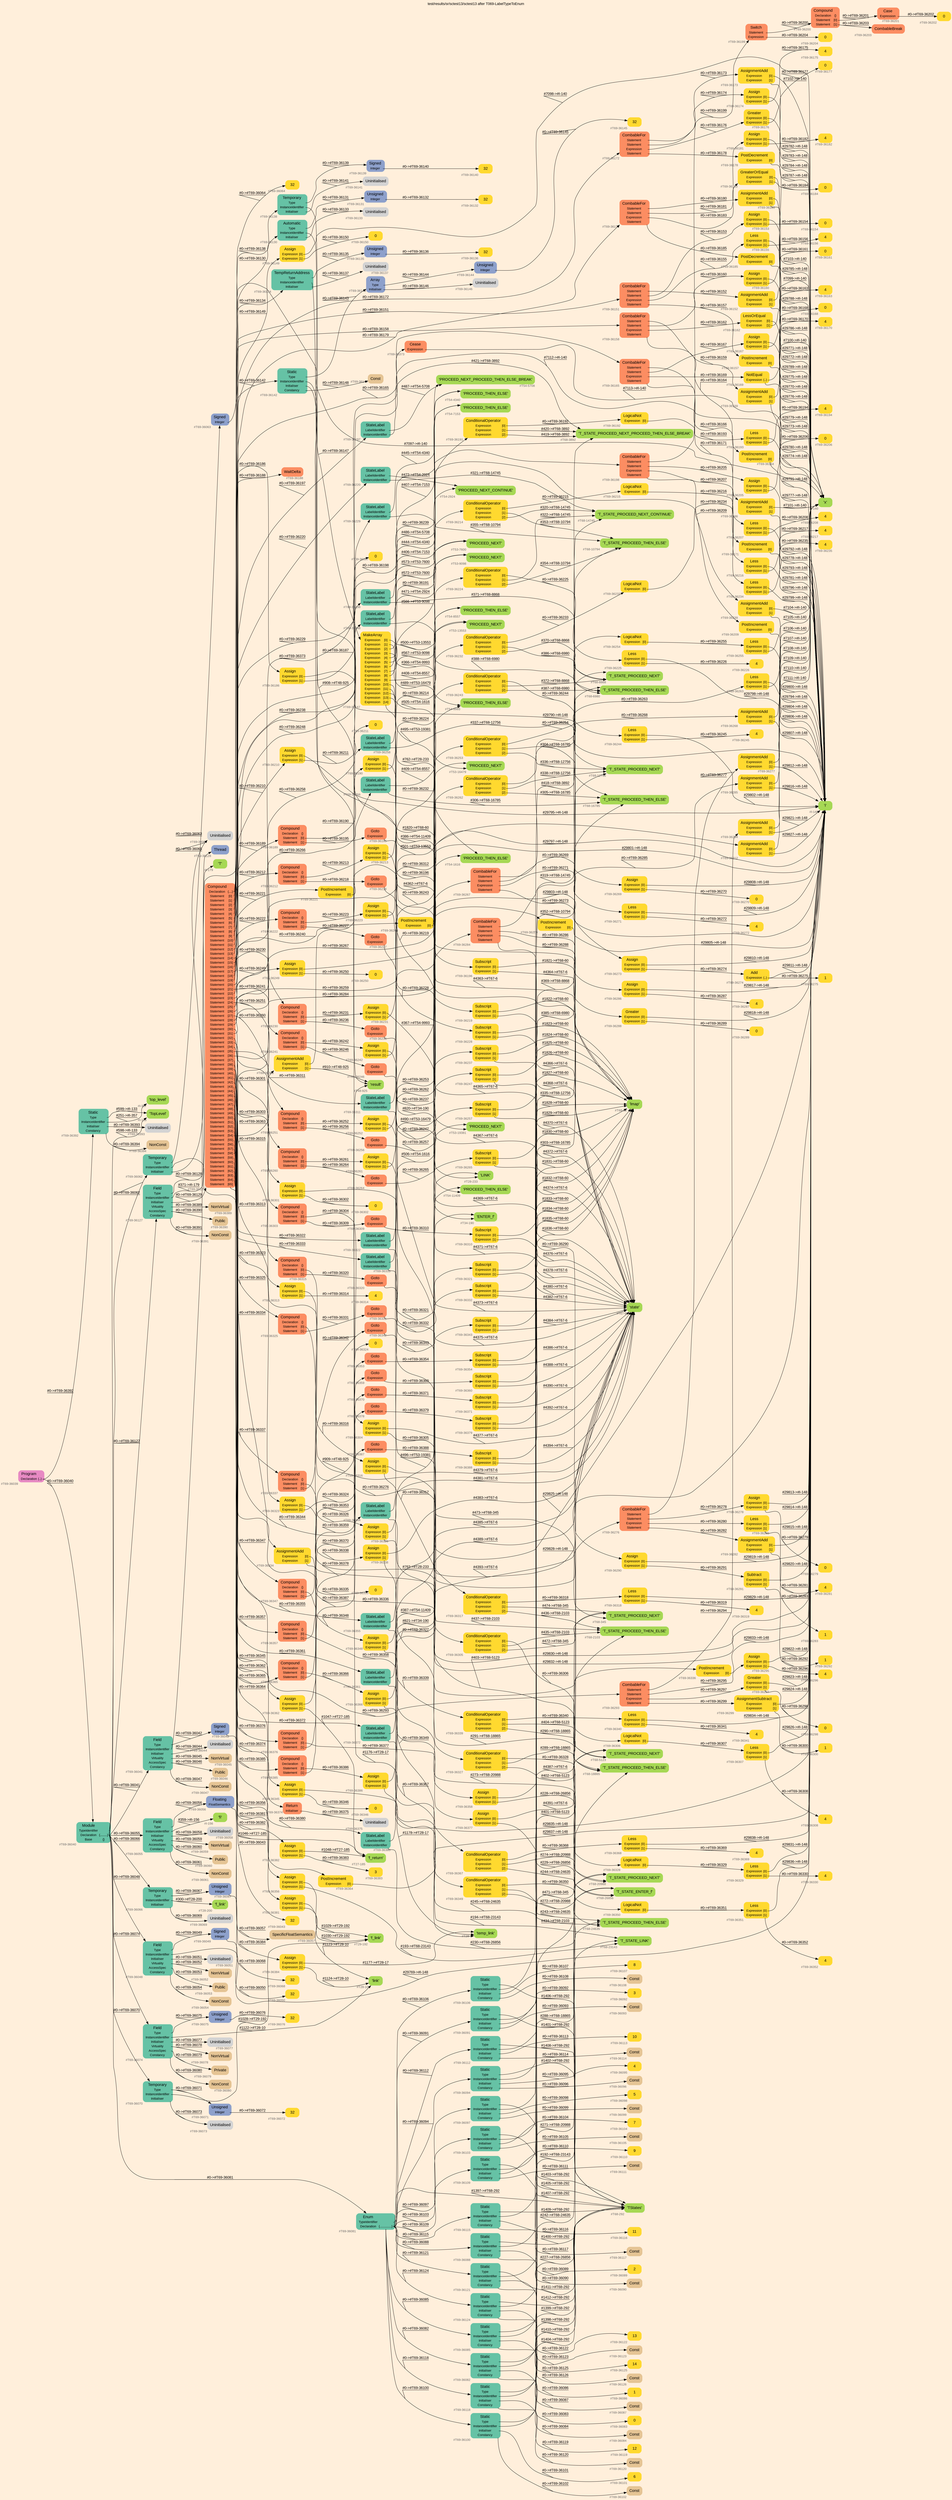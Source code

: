 digraph "test/results/sr/sctest13/sctest13 after T069-LabelTypeToEnum" {
label = "test/results/sr/sctest13/sctest13 after T069-LabelTypeToEnum"
labelloc = t
graph [
    rankdir = "LR"
    ranksep = 0.3
    bgcolor = antiquewhite1
    color = black
    fontcolor = black
    fontname = "Arial"
];
node [
    fontname = "Arial"
];
edge [
    fontname = "Arial"
];

// -------------------- node figure --------------------
// -------- block #T69-36039 ----------
"#T69-36039" [
    fillcolor = "/set28/4"
    xlabel = "#T69-36039"
    fontsize = "12"
    fontcolor = grey40
    shape = "plaintext"
    label = <<TABLE BORDER="0" CELLBORDER="0" CELLSPACING="0">
     <TR><TD><FONT COLOR="black" POINT-SIZE="15">Program</FONT></TD></TR>
     <TR><TD><FONT COLOR="black" POINT-SIZE="12">Declaration</FONT></TD><TD PORT="port0"><FONT COLOR="black" POINT-SIZE="12">{..}</FONT></TD></TR>
    </TABLE>>
    style = "rounded,filled"
];

// -------- block #T69-36040 ----------
"#T69-36040" [
    fillcolor = "/set28/1"
    xlabel = "#T69-36040"
    fontsize = "12"
    fontcolor = grey40
    shape = "plaintext"
    label = <<TABLE BORDER="0" CELLBORDER="0" CELLSPACING="0">
     <TR><TD><FONT COLOR="black" POINT-SIZE="15">Module</FONT></TD></TR>
     <TR><TD><FONT COLOR="black" POINT-SIZE="12">TypeIdentifier</FONT></TD><TD PORT="port0"></TD></TR>
     <TR><TD><FONT COLOR="black" POINT-SIZE="12">Declaration</FONT></TD><TD PORT="port1"><FONT COLOR="black" POINT-SIZE="12">{.........}</FONT></TD></TR>
     <TR><TD><FONT COLOR="black" POINT-SIZE="12">Base</FONT></TD><TD PORT="port2"><FONT COLOR="black" POINT-SIZE="12">{}</FONT></TD></TR>
    </TABLE>>
    style = "rounded,filled"
];

// -------- block #I-133 ----------
"#I-133" [
    fillcolor = "/set28/5"
    xlabel = "#I-133"
    fontsize = "12"
    fontcolor = grey40
    shape = "plaintext"
    label = <<TABLE BORDER="0" CELLBORDER="0" CELLSPACING="0">
     <TR><TD><FONT COLOR="black" POINT-SIZE="15">'TopLevel'</FONT></TD></TR>
    </TABLE>>
    style = "rounded,filled"
];

// -------- block #T69-36041 ----------
"#T69-36041" [
    fillcolor = "/set28/1"
    xlabel = "#T69-36041"
    fontsize = "12"
    fontcolor = grey40
    shape = "plaintext"
    label = <<TABLE BORDER="0" CELLBORDER="0" CELLSPACING="0">
     <TR><TD><FONT COLOR="black" POINT-SIZE="15">Field</FONT></TD></TR>
     <TR><TD><FONT COLOR="black" POINT-SIZE="12">Type</FONT></TD><TD PORT="port0"></TD></TR>
     <TR><TD><FONT COLOR="black" POINT-SIZE="12">InstanceIdentifier</FONT></TD><TD PORT="port1"></TD></TR>
     <TR><TD><FONT COLOR="black" POINT-SIZE="12">Initialiser</FONT></TD><TD PORT="port2"></TD></TR>
     <TR><TD><FONT COLOR="black" POINT-SIZE="12">Virtuality</FONT></TD><TD PORT="port3"></TD></TR>
     <TR><TD><FONT COLOR="black" POINT-SIZE="12">AccessSpec</FONT></TD><TD PORT="port4"></TD></TR>
     <TR><TD><FONT COLOR="black" POINT-SIZE="12">Constancy</FONT></TD><TD PORT="port5"></TD></TR>
    </TABLE>>
    style = "rounded,filled"
];

// -------- block #T69-36042 ----------
"#T69-36042" [
    fillcolor = "/set28/3"
    xlabel = "#T69-36042"
    fontsize = "12"
    fontcolor = grey40
    shape = "plaintext"
    label = <<TABLE BORDER="0" CELLBORDER="0" CELLSPACING="0">
     <TR><TD><FONT COLOR="black" POINT-SIZE="15">Signed</FONT></TD></TR>
     <TR><TD><FONT COLOR="black" POINT-SIZE="12">Integer</FONT></TD><TD PORT="port0"></TD></TR>
    </TABLE>>
    style = "rounded,filled"
];

// -------- block #T69-36043 ----------
"#T69-36043" [
    fillcolor = "/set28/6"
    xlabel = "#T69-36043"
    fontsize = "12"
    fontcolor = grey40
    shape = "plaintext"
    label = <<TABLE BORDER="0" CELLBORDER="0" CELLSPACING="0">
     <TR><TD><FONT COLOR="black" POINT-SIZE="15">32</FONT></TD></TR>
    </TABLE>>
    style = "rounded,filled"
];

// -------- block #I-140 ----------
"#I-140" [
    fillcolor = "/set28/5"
    xlabel = "#I-140"
    fontsize = "12"
    fontcolor = grey40
    shape = "plaintext"
    label = <<TABLE BORDER="0" CELLBORDER="0" CELLSPACING="0">
     <TR><TD><FONT COLOR="black" POINT-SIZE="15">'x'</FONT></TD></TR>
    </TABLE>>
    style = "rounded,filled"
];

// -------- block #T69-36044 ----------
"#T69-36044" [
    xlabel = "#T69-36044"
    fontsize = "12"
    fontcolor = grey40
    shape = "plaintext"
    label = <<TABLE BORDER="0" CELLBORDER="0" CELLSPACING="0">
     <TR><TD><FONT COLOR="black" POINT-SIZE="15">Uninitialised</FONT></TD></TR>
    </TABLE>>
    style = "rounded,filled"
];

// -------- block #T69-36045 ----------
"#T69-36045" [
    fillcolor = "/set28/7"
    xlabel = "#T69-36045"
    fontsize = "12"
    fontcolor = grey40
    shape = "plaintext"
    label = <<TABLE BORDER="0" CELLBORDER="0" CELLSPACING="0">
     <TR><TD><FONT COLOR="black" POINT-SIZE="15">NonVirtual</FONT></TD></TR>
    </TABLE>>
    style = "rounded,filled"
];

// -------- block #T69-36046 ----------
"#T69-36046" [
    fillcolor = "/set28/7"
    xlabel = "#T69-36046"
    fontsize = "12"
    fontcolor = grey40
    shape = "plaintext"
    label = <<TABLE BORDER="0" CELLBORDER="0" CELLSPACING="0">
     <TR><TD><FONT COLOR="black" POINT-SIZE="15">Public</FONT></TD></TR>
    </TABLE>>
    style = "rounded,filled"
];

// -------- block #T69-36047 ----------
"#T69-36047" [
    fillcolor = "/set28/7"
    xlabel = "#T69-36047"
    fontsize = "12"
    fontcolor = grey40
    shape = "plaintext"
    label = <<TABLE BORDER="0" CELLBORDER="0" CELLSPACING="0">
     <TR><TD><FONT COLOR="black" POINT-SIZE="15">NonConst</FONT></TD></TR>
    </TABLE>>
    style = "rounded,filled"
];

// -------- block #T69-36048 ----------
"#T69-36048" [
    fillcolor = "/set28/1"
    xlabel = "#T69-36048"
    fontsize = "12"
    fontcolor = grey40
    shape = "plaintext"
    label = <<TABLE BORDER="0" CELLBORDER="0" CELLSPACING="0">
     <TR><TD><FONT COLOR="black" POINT-SIZE="15">Field</FONT></TD></TR>
     <TR><TD><FONT COLOR="black" POINT-SIZE="12">Type</FONT></TD><TD PORT="port0"></TD></TR>
     <TR><TD><FONT COLOR="black" POINT-SIZE="12">InstanceIdentifier</FONT></TD><TD PORT="port1"></TD></TR>
     <TR><TD><FONT COLOR="black" POINT-SIZE="12">Initialiser</FONT></TD><TD PORT="port2"></TD></TR>
     <TR><TD><FONT COLOR="black" POINT-SIZE="12">Virtuality</FONT></TD><TD PORT="port3"></TD></TR>
     <TR><TD><FONT COLOR="black" POINT-SIZE="12">AccessSpec</FONT></TD><TD PORT="port4"></TD></TR>
     <TR><TD><FONT COLOR="black" POINT-SIZE="12">Constancy</FONT></TD><TD PORT="port5"></TD></TR>
    </TABLE>>
    style = "rounded,filled"
];

// -------- block #T69-36049 ----------
"#T69-36049" [
    fillcolor = "/set28/3"
    xlabel = "#T69-36049"
    fontsize = "12"
    fontcolor = grey40
    shape = "plaintext"
    label = <<TABLE BORDER="0" CELLBORDER="0" CELLSPACING="0">
     <TR><TD><FONT COLOR="black" POINT-SIZE="15">Signed</FONT></TD></TR>
     <TR><TD><FONT COLOR="black" POINT-SIZE="12">Integer</FONT></TD><TD PORT="port0"></TD></TR>
    </TABLE>>
    style = "rounded,filled"
];

// -------- block #T69-36050 ----------
"#T69-36050" [
    fillcolor = "/set28/6"
    xlabel = "#T69-36050"
    fontsize = "12"
    fontcolor = grey40
    shape = "plaintext"
    label = <<TABLE BORDER="0" CELLBORDER="0" CELLSPACING="0">
     <TR><TD><FONT COLOR="black" POINT-SIZE="15">32</FONT></TD></TR>
    </TABLE>>
    style = "rounded,filled"
];

// -------- block #I-148 ----------
"#I-148" [
    fillcolor = "/set28/5"
    xlabel = "#I-148"
    fontsize = "12"
    fontcolor = grey40
    shape = "plaintext"
    label = <<TABLE BORDER="0" CELLBORDER="0" CELLSPACING="0">
     <TR><TD><FONT COLOR="black" POINT-SIZE="15">'i'</FONT></TD></TR>
    </TABLE>>
    style = "rounded,filled"
];

// -------- block #T69-36051 ----------
"#T69-36051" [
    xlabel = "#T69-36051"
    fontsize = "12"
    fontcolor = grey40
    shape = "plaintext"
    label = <<TABLE BORDER="0" CELLBORDER="0" CELLSPACING="0">
     <TR><TD><FONT COLOR="black" POINT-SIZE="15">Uninitialised</FONT></TD></TR>
    </TABLE>>
    style = "rounded,filled"
];

// -------- block #T69-36052 ----------
"#T69-36052" [
    fillcolor = "/set28/7"
    xlabel = "#T69-36052"
    fontsize = "12"
    fontcolor = grey40
    shape = "plaintext"
    label = <<TABLE BORDER="0" CELLBORDER="0" CELLSPACING="0">
     <TR><TD><FONT COLOR="black" POINT-SIZE="15">NonVirtual</FONT></TD></TR>
    </TABLE>>
    style = "rounded,filled"
];

// -------- block #T69-36053 ----------
"#T69-36053" [
    fillcolor = "/set28/7"
    xlabel = "#T69-36053"
    fontsize = "12"
    fontcolor = grey40
    shape = "plaintext"
    label = <<TABLE BORDER="0" CELLBORDER="0" CELLSPACING="0">
     <TR><TD><FONT COLOR="black" POINT-SIZE="15">Public</FONT></TD></TR>
    </TABLE>>
    style = "rounded,filled"
];

// -------- block #T69-36054 ----------
"#T69-36054" [
    fillcolor = "/set28/7"
    xlabel = "#T69-36054"
    fontsize = "12"
    fontcolor = grey40
    shape = "plaintext"
    label = <<TABLE BORDER="0" CELLBORDER="0" CELLSPACING="0">
     <TR><TD><FONT COLOR="black" POINT-SIZE="15">NonConst</FONT></TD></TR>
    </TABLE>>
    style = "rounded,filled"
];

// -------- block #T69-36055 ----------
"#T69-36055" [
    fillcolor = "/set28/1"
    xlabel = "#T69-36055"
    fontsize = "12"
    fontcolor = grey40
    shape = "plaintext"
    label = <<TABLE BORDER="0" CELLBORDER="0" CELLSPACING="0">
     <TR><TD><FONT COLOR="black" POINT-SIZE="15">Field</FONT></TD></TR>
     <TR><TD><FONT COLOR="black" POINT-SIZE="12">Type</FONT></TD><TD PORT="port0"></TD></TR>
     <TR><TD><FONT COLOR="black" POINT-SIZE="12">InstanceIdentifier</FONT></TD><TD PORT="port1"></TD></TR>
     <TR><TD><FONT COLOR="black" POINT-SIZE="12">Initialiser</FONT></TD><TD PORT="port2"></TD></TR>
     <TR><TD><FONT COLOR="black" POINT-SIZE="12">Virtuality</FONT></TD><TD PORT="port3"></TD></TR>
     <TR><TD><FONT COLOR="black" POINT-SIZE="12">AccessSpec</FONT></TD><TD PORT="port4"></TD></TR>
     <TR><TD><FONT COLOR="black" POINT-SIZE="12">Constancy</FONT></TD><TD PORT="port5"></TD></TR>
    </TABLE>>
    style = "rounded,filled"
];

// -------- block #T69-36056 ----------
"#T69-36056" [
    fillcolor = "/set28/3"
    xlabel = "#T69-36056"
    fontsize = "12"
    fontcolor = grey40
    shape = "plaintext"
    label = <<TABLE BORDER="0" CELLBORDER="0" CELLSPACING="0">
     <TR><TD><FONT COLOR="black" POINT-SIZE="15">Floating</FONT></TD></TR>
     <TR><TD><FONT COLOR="black" POINT-SIZE="12">FloatSemantics</FONT></TD><TD PORT="port0"></TD></TR>
    </TABLE>>
    style = "rounded,filled"
];

// -------- block #T69-36057 ----------
"#T69-36057" [
    fillcolor = "/set28/7"
    xlabel = "#T69-36057"
    fontsize = "12"
    fontcolor = grey40
    shape = "plaintext"
    label = <<TABLE BORDER="0" CELLBORDER="0" CELLSPACING="0">
     <TR><TD><FONT COLOR="black" POINT-SIZE="15">SpecificFloatSemantics</FONT></TD></TR>
    </TABLE>>
    style = "rounded,filled"
];

// -------- block #I-156 ----------
"#I-156" [
    fillcolor = "/set28/5"
    xlabel = "#I-156"
    fontsize = "12"
    fontcolor = grey40
    shape = "plaintext"
    label = <<TABLE BORDER="0" CELLBORDER="0" CELLSPACING="0">
     <TR><TD><FONT COLOR="black" POINT-SIZE="15">'fi'</FONT></TD></TR>
    </TABLE>>
    style = "rounded,filled"
];

// -------- block #T69-36058 ----------
"#T69-36058" [
    xlabel = "#T69-36058"
    fontsize = "12"
    fontcolor = grey40
    shape = "plaintext"
    label = <<TABLE BORDER="0" CELLBORDER="0" CELLSPACING="0">
     <TR><TD><FONT COLOR="black" POINT-SIZE="15">Uninitialised</FONT></TD></TR>
    </TABLE>>
    style = "rounded,filled"
];

// -------- block #T69-36059 ----------
"#T69-36059" [
    fillcolor = "/set28/7"
    xlabel = "#T69-36059"
    fontsize = "12"
    fontcolor = grey40
    shape = "plaintext"
    label = <<TABLE BORDER="0" CELLBORDER="0" CELLSPACING="0">
     <TR><TD><FONT COLOR="black" POINT-SIZE="15">NonVirtual</FONT></TD></TR>
    </TABLE>>
    style = "rounded,filled"
];

// -------- block #T69-36060 ----------
"#T69-36060" [
    fillcolor = "/set28/7"
    xlabel = "#T69-36060"
    fontsize = "12"
    fontcolor = grey40
    shape = "plaintext"
    label = <<TABLE BORDER="0" CELLBORDER="0" CELLSPACING="0">
     <TR><TD><FONT COLOR="black" POINT-SIZE="15">Public</FONT></TD></TR>
    </TABLE>>
    style = "rounded,filled"
];

// -------- block #T69-36061 ----------
"#T69-36061" [
    fillcolor = "/set28/7"
    xlabel = "#T69-36061"
    fontsize = "12"
    fontcolor = grey40
    shape = "plaintext"
    label = <<TABLE BORDER="0" CELLBORDER="0" CELLSPACING="0">
     <TR><TD><FONT COLOR="black" POINT-SIZE="15">NonConst</FONT></TD></TR>
    </TABLE>>
    style = "rounded,filled"
];

// -------- block #T69-36062 ----------
"#T69-36062" [
    fillcolor = "/set28/1"
    xlabel = "#T69-36062"
    fontsize = "12"
    fontcolor = grey40
    shape = "plaintext"
    label = <<TABLE BORDER="0" CELLBORDER="0" CELLSPACING="0">
     <TR><TD><FONT COLOR="black" POINT-SIZE="15">Temporary</FONT></TD></TR>
     <TR><TD><FONT COLOR="black" POINT-SIZE="12">Type</FONT></TD><TD PORT="port0"></TD></TR>
     <TR><TD><FONT COLOR="black" POINT-SIZE="12">InstanceIdentifier</FONT></TD><TD PORT="port1"></TD></TR>
     <TR><TD><FONT COLOR="black" POINT-SIZE="12">Initialiser</FONT></TD><TD PORT="port2"></TD></TR>
    </TABLE>>
    style = "rounded,filled"
];

// -------- block #T69-36063 ----------
"#T69-36063" [
    fillcolor = "/set28/3"
    xlabel = "#T69-36063"
    fontsize = "12"
    fontcolor = grey40
    shape = "plaintext"
    label = <<TABLE BORDER="0" CELLBORDER="0" CELLSPACING="0">
     <TR><TD><FONT COLOR="black" POINT-SIZE="15">Signed</FONT></TD></TR>
     <TR><TD><FONT COLOR="black" POINT-SIZE="12">Integer</FONT></TD><TD PORT="port0"></TD></TR>
    </TABLE>>
    style = "rounded,filled"
];

// -------- block #T69-36064 ----------
"#T69-36064" [
    fillcolor = "/set28/6"
    xlabel = "#T69-36064"
    fontsize = "12"
    fontcolor = grey40
    shape = "plaintext"
    label = <<TABLE BORDER="0" CELLBORDER="0" CELLSPACING="0">
     <TR><TD><FONT COLOR="black" POINT-SIZE="15">32</FONT></TD></TR>
    </TABLE>>
    style = "rounded,filled"
];

// -------- block #T27-185 ----------
"#T27-185" [
    fillcolor = "/set28/5"
    xlabel = "#T27-185"
    fontsize = "12"
    fontcolor = grey40
    shape = "plaintext"
    label = <<TABLE BORDER="0" CELLBORDER="0" CELLSPACING="0">
     <TR><TD><FONT COLOR="black" POINT-SIZE="15">'f_return'</FONT></TD></TR>
    </TABLE>>
    style = "rounded,filled"
];

// -------- block #T69-36065 ----------
"#T69-36065" [
    xlabel = "#T69-36065"
    fontsize = "12"
    fontcolor = grey40
    shape = "plaintext"
    label = <<TABLE BORDER="0" CELLBORDER="0" CELLSPACING="0">
     <TR><TD><FONT COLOR="black" POINT-SIZE="15">Uninitialised</FONT></TD></TR>
    </TABLE>>
    style = "rounded,filled"
];

// -------- block #T69-36066 ----------
"#T69-36066" [
    fillcolor = "/set28/1"
    xlabel = "#T69-36066"
    fontsize = "12"
    fontcolor = grey40
    shape = "plaintext"
    label = <<TABLE BORDER="0" CELLBORDER="0" CELLSPACING="0">
     <TR><TD><FONT COLOR="black" POINT-SIZE="15">Temporary</FONT></TD></TR>
     <TR><TD><FONT COLOR="black" POINT-SIZE="12">Type</FONT></TD><TD PORT="port0"></TD></TR>
     <TR><TD><FONT COLOR="black" POINT-SIZE="12">InstanceIdentifier</FONT></TD><TD PORT="port1"></TD></TR>
     <TR><TD><FONT COLOR="black" POINT-SIZE="12">Initialiser</FONT></TD><TD PORT="port2"></TD></TR>
    </TABLE>>
    style = "rounded,filled"
];

// -------- block #T69-36067 ----------
"#T69-36067" [
    fillcolor = "/set28/3"
    xlabel = "#T69-36067"
    fontsize = "12"
    fontcolor = grey40
    shape = "plaintext"
    label = <<TABLE BORDER="0" CELLBORDER="0" CELLSPACING="0">
     <TR><TD><FONT COLOR="black" POINT-SIZE="15">Unsigned</FONT></TD></TR>
     <TR><TD><FONT COLOR="black" POINT-SIZE="12">Integer</FONT></TD><TD PORT="port0"></TD></TR>
    </TABLE>>
    style = "rounded,filled"
];

// -------- block #T69-36068 ----------
"#T69-36068" [
    fillcolor = "/set28/6"
    xlabel = "#T69-36068"
    fontsize = "12"
    fontcolor = grey40
    shape = "plaintext"
    label = <<TABLE BORDER="0" CELLBORDER="0" CELLSPACING="0">
     <TR><TD><FONT COLOR="black" POINT-SIZE="15">32</FONT></TD></TR>
    </TABLE>>
    style = "rounded,filled"
];

// -------- block #T28-200 ----------
"#T28-200" [
    fillcolor = "/set28/5"
    xlabel = "#T28-200"
    fontsize = "12"
    fontcolor = grey40
    shape = "plaintext"
    label = <<TABLE BORDER="0" CELLBORDER="0" CELLSPACING="0">
     <TR><TD><FONT COLOR="black" POINT-SIZE="15">'f_link'</FONT></TD></TR>
    </TABLE>>
    style = "rounded,filled"
];

// -------- block #T69-36069 ----------
"#T69-36069" [
    xlabel = "#T69-36069"
    fontsize = "12"
    fontcolor = grey40
    shape = "plaintext"
    label = <<TABLE BORDER="0" CELLBORDER="0" CELLSPACING="0">
     <TR><TD><FONT COLOR="black" POINT-SIZE="15">Uninitialised</FONT></TD></TR>
    </TABLE>>
    style = "rounded,filled"
];

// -------- block #T69-36070 ----------
"#T69-36070" [
    fillcolor = "/set28/1"
    xlabel = "#T69-36070"
    fontsize = "12"
    fontcolor = grey40
    shape = "plaintext"
    label = <<TABLE BORDER="0" CELLBORDER="0" CELLSPACING="0">
     <TR><TD><FONT COLOR="black" POINT-SIZE="15">Temporary</FONT></TD></TR>
     <TR><TD><FONT COLOR="black" POINT-SIZE="12">Type</FONT></TD><TD PORT="port0"></TD></TR>
     <TR><TD><FONT COLOR="black" POINT-SIZE="12">InstanceIdentifier</FONT></TD><TD PORT="port1"></TD></TR>
     <TR><TD><FONT COLOR="black" POINT-SIZE="12">Initialiser</FONT></TD><TD PORT="port2"></TD></TR>
    </TABLE>>
    style = "rounded,filled"
];

// -------- block #T69-36071 ----------
"#T69-36071" [
    fillcolor = "/set28/3"
    xlabel = "#T69-36071"
    fontsize = "12"
    fontcolor = grey40
    shape = "plaintext"
    label = <<TABLE BORDER="0" CELLBORDER="0" CELLSPACING="0">
     <TR><TD><FONT COLOR="black" POINT-SIZE="15">Unsigned</FONT></TD></TR>
     <TR><TD><FONT COLOR="black" POINT-SIZE="12">Integer</FONT></TD><TD PORT="port0"></TD></TR>
    </TABLE>>
    style = "rounded,filled"
];

// -------- block #T69-36072 ----------
"#T69-36072" [
    fillcolor = "/set28/6"
    xlabel = "#T69-36072"
    fontsize = "12"
    fontcolor = grey40
    shape = "plaintext"
    label = <<TABLE BORDER="0" CELLBORDER="0" CELLSPACING="0">
     <TR><TD><FONT COLOR="black" POINT-SIZE="15">32</FONT></TD></TR>
    </TABLE>>
    style = "rounded,filled"
];

// -------- block #T29-192 ----------
"#T29-192" [
    fillcolor = "/set28/5"
    xlabel = "#T29-192"
    fontsize = "12"
    fontcolor = grey40
    shape = "plaintext"
    label = <<TABLE BORDER="0" CELLBORDER="0" CELLSPACING="0">
     <TR><TD><FONT COLOR="black" POINT-SIZE="15">'f_link'</FONT></TD></TR>
    </TABLE>>
    style = "rounded,filled"
];

// -------- block #T69-36073 ----------
"#T69-36073" [
    xlabel = "#T69-36073"
    fontsize = "12"
    fontcolor = grey40
    shape = "plaintext"
    label = <<TABLE BORDER="0" CELLBORDER="0" CELLSPACING="0">
     <TR><TD><FONT COLOR="black" POINT-SIZE="15">Uninitialised</FONT></TD></TR>
    </TABLE>>
    style = "rounded,filled"
];

// -------- block #T69-36074 ----------
"#T69-36074" [
    fillcolor = "/set28/1"
    xlabel = "#T69-36074"
    fontsize = "12"
    fontcolor = grey40
    shape = "plaintext"
    label = <<TABLE BORDER="0" CELLBORDER="0" CELLSPACING="0">
     <TR><TD><FONT COLOR="black" POINT-SIZE="15">Field</FONT></TD></TR>
     <TR><TD><FONT COLOR="black" POINT-SIZE="12">Type</FONT></TD><TD PORT="port0"></TD></TR>
     <TR><TD><FONT COLOR="black" POINT-SIZE="12">InstanceIdentifier</FONT></TD><TD PORT="port1"></TD></TR>
     <TR><TD><FONT COLOR="black" POINT-SIZE="12">Initialiser</FONT></TD><TD PORT="port2"></TD></TR>
     <TR><TD><FONT COLOR="black" POINT-SIZE="12">Virtuality</FONT></TD><TD PORT="port3"></TD></TR>
     <TR><TD><FONT COLOR="black" POINT-SIZE="12">AccessSpec</FONT></TD><TD PORT="port4"></TD></TR>
     <TR><TD><FONT COLOR="black" POINT-SIZE="12">Constancy</FONT></TD><TD PORT="port5"></TD></TR>
    </TABLE>>
    style = "rounded,filled"
];

// -------- block #T69-36075 ----------
"#T69-36075" [
    fillcolor = "/set28/3"
    xlabel = "#T69-36075"
    fontsize = "12"
    fontcolor = grey40
    shape = "plaintext"
    label = <<TABLE BORDER="0" CELLBORDER="0" CELLSPACING="0">
     <TR><TD><FONT COLOR="black" POINT-SIZE="15">Unsigned</FONT></TD></TR>
     <TR><TD><FONT COLOR="black" POINT-SIZE="12">Integer</FONT></TD><TD PORT="port0"></TD></TR>
    </TABLE>>
    style = "rounded,filled"
];

// -------- block #T69-36076 ----------
"#T69-36076" [
    fillcolor = "/set28/6"
    xlabel = "#T69-36076"
    fontsize = "12"
    fontcolor = grey40
    shape = "plaintext"
    label = <<TABLE BORDER="0" CELLBORDER="0" CELLSPACING="0">
     <TR><TD><FONT COLOR="black" POINT-SIZE="15">32</FONT></TD></TR>
    </TABLE>>
    style = "rounded,filled"
];

// -------- block #T28-10 ----------
"#T28-10" [
    fillcolor = "/set28/5"
    xlabel = "#T28-10"
    fontsize = "12"
    fontcolor = grey40
    shape = "plaintext"
    label = <<TABLE BORDER="0" CELLBORDER="0" CELLSPACING="0">
     <TR><TD><FONT COLOR="black" POINT-SIZE="15">'link'</FONT></TD></TR>
    </TABLE>>
    style = "rounded,filled"
];

// -------- block #T69-36077 ----------
"#T69-36077" [
    xlabel = "#T69-36077"
    fontsize = "12"
    fontcolor = grey40
    shape = "plaintext"
    label = <<TABLE BORDER="0" CELLBORDER="0" CELLSPACING="0">
     <TR><TD><FONT COLOR="black" POINT-SIZE="15">Uninitialised</FONT></TD></TR>
    </TABLE>>
    style = "rounded,filled"
];

// -------- block #T69-36078 ----------
"#T69-36078" [
    fillcolor = "/set28/7"
    xlabel = "#T69-36078"
    fontsize = "12"
    fontcolor = grey40
    shape = "plaintext"
    label = <<TABLE BORDER="0" CELLBORDER="0" CELLSPACING="0">
     <TR><TD><FONT COLOR="black" POINT-SIZE="15">NonVirtual</FONT></TD></TR>
    </TABLE>>
    style = "rounded,filled"
];

// -------- block #T69-36079 ----------
"#T69-36079" [
    fillcolor = "/set28/7"
    xlabel = "#T69-36079"
    fontsize = "12"
    fontcolor = grey40
    shape = "plaintext"
    label = <<TABLE BORDER="0" CELLBORDER="0" CELLSPACING="0">
     <TR><TD><FONT COLOR="black" POINT-SIZE="15">Private</FONT></TD></TR>
    </TABLE>>
    style = "rounded,filled"
];

// -------- block #T69-36080 ----------
"#T69-36080" [
    fillcolor = "/set28/7"
    xlabel = "#T69-36080"
    fontsize = "12"
    fontcolor = grey40
    shape = "plaintext"
    label = <<TABLE BORDER="0" CELLBORDER="0" CELLSPACING="0">
     <TR><TD><FONT COLOR="black" POINT-SIZE="15">NonConst</FONT></TD></TR>
    </TABLE>>
    style = "rounded,filled"
];

// -------- block #T69-36081 ----------
"#T69-36081" [
    fillcolor = "/set28/1"
    xlabel = "#T69-36081"
    fontsize = "12"
    fontcolor = grey40
    shape = "plaintext"
    label = <<TABLE BORDER="0" CELLBORDER="0" CELLSPACING="0">
     <TR><TD><FONT COLOR="black" POINT-SIZE="15">Enum</FONT></TD></TR>
     <TR><TD><FONT COLOR="black" POINT-SIZE="12">TypeIdentifier</FONT></TD><TD PORT="port0"></TD></TR>
     <TR><TD><FONT COLOR="black" POINT-SIZE="12">Declaration</FONT></TD><TD PORT="port1"><FONT COLOR="black" POINT-SIZE="12">{...............}</FONT></TD></TR>
    </TABLE>>
    style = "rounded,filled"
];

// -------- block #T68-292 ----------
"#T68-292" [
    fillcolor = "/set28/5"
    xlabel = "#T68-292"
    fontsize = "12"
    fontcolor = grey40
    shape = "plaintext"
    label = <<TABLE BORDER="0" CELLBORDER="0" CELLSPACING="0">
     <TR><TD><FONT COLOR="black" POINT-SIZE="15">'TStates'</FONT></TD></TR>
    </TABLE>>
    style = "rounded,filled"
];

// -------- block #T69-36082 ----------
"#T69-36082" [
    fillcolor = "/set28/1"
    xlabel = "#T69-36082"
    fontsize = "12"
    fontcolor = grey40
    shape = "plaintext"
    label = <<TABLE BORDER="0" CELLBORDER="0" CELLSPACING="0">
     <TR><TD><FONT COLOR="black" POINT-SIZE="15">Static</FONT></TD></TR>
     <TR><TD><FONT COLOR="black" POINT-SIZE="12">Type</FONT></TD><TD PORT="port0"></TD></TR>
     <TR><TD><FONT COLOR="black" POINT-SIZE="12">InstanceIdentifier</FONT></TD><TD PORT="port1"></TD></TR>
     <TR><TD><FONT COLOR="black" POINT-SIZE="12">Initialiser</FONT></TD><TD PORT="port2"></TD></TR>
     <TR><TD><FONT COLOR="black" POINT-SIZE="12">Constancy</FONT></TD><TD PORT="port3"></TD></TR>
    </TABLE>>
    style = "rounded,filled"
];

// -------- block #T68-345 ----------
"#T68-345" [
    fillcolor = "/set28/5"
    xlabel = "#T68-345"
    fontsize = "12"
    fontcolor = grey40
    shape = "plaintext"
    label = <<TABLE BORDER="0" CELLBORDER="0" CELLSPACING="0">
     <TR><TD><FONT COLOR="black" POINT-SIZE="15">'T_STATE_PROCEED_NEXT'</FONT></TD></TR>
    </TABLE>>
    style = "rounded,filled"
];

// -------- block #T69-36083 ----------
"#T69-36083" [
    fillcolor = "/set28/6"
    xlabel = "#T69-36083"
    fontsize = "12"
    fontcolor = grey40
    shape = "plaintext"
    label = <<TABLE BORDER="0" CELLBORDER="0" CELLSPACING="0">
     <TR><TD><FONT COLOR="black" POINT-SIZE="15">0</FONT></TD></TR>
    </TABLE>>
    style = "rounded,filled"
];

// -------- block #T69-36084 ----------
"#T69-36084" [
    fillcolor = "/set28/7"
    xlabel = "#T69-36084"
    fontsize = "12"
    fontcolor = grey40
    shape = "plaintext"
    label = <<TABLE BORDER="0" CELLBORDER="0" CELLSPACING="0">
     <TR><TD><FONT COLOR="black" POINT-SIZE="15">Const</FONT></TD></TR>
    </TABLE>>
    style = "rounded,filled"
];

// -------- block #T69-36085 ----------
"#T69-36085" [
    fillcolor = "/set28/1"
    xlabel = "#T69-36085"
    fontsize = "12"
    fontcolor = grey40
    shape = "plaintext"
    label = <<TABLE BORDER="0" CELLBORDER="0" CELLSPACING="0">
     <TR><TD><FONT COLOR="black" POINT-SIZE="15">Static</FONT></TD></TR>
     <TR><TD><FONT COLOR="black" POINT-SIZE="12">Type</FONT></TD><TD PORT="port0"></TD></TR>
     <TR><TD><FONT COLOR="black" POINT-SIZE="12">InstanceIdentifier</FONT></TD><TD PORT="port1"></TD></TR>
     <TR><TD><FONT COLOR="black" POINT-SIZE="12">Initialiser</FONT></TD><TD PORT="port2"></TD></TR>
     <TR><TD><FONT COLOR="black" POINT-SIZE="12">Constancy</FONT></TD><TD PORT="port3"></TD></TR>
    </TABLE>>
    style = "rounded,filled"
];

// -------- block #T68-2103 ----------
"#T68-2103" [
    fillcolor = "/set28/5"
    xlabel = "#T68-2103"
    fontsize = "12"
    fontcolor = grey40
    shape = "plaintext"
    label = <<TABLE BORDER="0" CELLBORDER="0" CELLSPACING="0">
     <TR><TD><FONT COLOR="black" POINT-SIZE="15">'T_STATE_PROCEED_THEN_ELSE'</FONT></TD></TR>
    </TABLE>>
    style = "rounded,filled"
];

// -------- block #T69-36086 ----------
"#T69-36086" [
    fillcolor = "/set28/6"
    xlabel = "#T69-36086"
    fontsize = "12"
    fontcolor = grey40
    shape = "plaintext"
    label = <<TABLE BORDER="0" CELLBORDER="0" CELLSPACING="0">
     <TR><TD><FONT COLOR="black" POINT-SIZE="15">1</FONT></TD></TR>
    </TABLE>>
    style = "rounded,filled"
];

// -------- block #T69-36087 ----------
"#T69-36087" [
    fillcolor = "/set28/7"
    xlabel = "#T69-36087"
    fontsize = "12"
    fontcolor = grey40
    shape = "plaintext"
    label = <<TABLE BORDER="0" CELLBORDER="0" CELLSPACING="0">
     <TR><TD><FONT COLOR="black" POINT-SIZE="15">Const</FONT></TD></TR>
    </TABLE>>
    style = "rounded,filled"
];

// -------- block #T69-36088 ----------
"#T69-36088" [
    fillcolor = "/set28/1"
    xlabel = "#T69-36088"
    fontsize = "12"
    fontcolor = grey40
    shape = "plaintext"
    label = <<TABLE BORDER="0" CELLBORDER="0" CELLSPACING="0">
     <TR><TD><FONT COLOR="black" POINT-SIZE="15">Static</FONT></TD></TR>
     <TR><TD><FONT COLOR="black" POINT-SIZE="12">Type</FONT></TD><TD PORT="port0"></TD></TR>
     <TR><TD><FONT COLOR="black" POINT-SIZE="12">InstanceIdentifier</FONT></TD><TD PORT="port1"></TD></TR>
     <TR><TD><FONT COLOR="black" POINT-SIZE="12">Initialiser</FONT></TD><TD PORT="port2"></TD></TR>
     <TR><TD><FONT COLOR="black" POINT-SIZE="12">Constancy</FONT></TD><TD PORT="port3"></TD></TR>
    </TABLE>>
    style = "rounded,filled"
];

// -------- block #T68-3892 ----------
"#T68-3892" [
    fillcolor = "/set28/5"
    xlabel = "#T68-3892"
    fontsize = "12"
    fontcolor = grey40
    shape = "plaintext"
    label = <<TABLE BORDER="0" CELLBORDER="0" CELLSPACING="0">
     <TR><TD><FONT COLOR="black" POINT-SIZE="15">'T_STATE_PROCEED_NEXT_PROCEED_THEN_ELSE_BREAK'</FONT></TD></TR>
    </TABLE>>
    style = "rounded,filled"
];

// -------- block #T69-36089 ----------
"#T69-36089" [
    fillcolor = "/set28/6"
    xlabel = "#T69-36089"
    fontsize = "12"
    fontcolor = grey40
    shape = "plaintext"
    label = <<TABLE BORDER="0" CELLBORDER="0" CELLSPACING="0">
     <TR><TD><FONT COLOR="black" POINT-SIZE="15">2</FONT></TD></TR>
    </TABLE>>
    style = "rounded,filled"
];

// -------- block #T69-36090 ----------
"#T69-36090" [
    fillcolor = "/set28/7"
    xlabel = "#T69-36090"
    fontsize = "12"
    fontcolor = grey40
    shape = "plaintext"
    label = <<TABLE BORDER="0" CELLBORDER="0" CELLSPACING="0">
     <TR><TD><FONT COLOR="black" POINT-SIZE="15">Const</FONT></TD></TR>
    </TABLE>>
    style = "rounded,filled"
];

// -------- block #T69-36091 ----------
"#T69-36091" [
    fillcolor = "/set28/1"
    xlabel = "#T69-36091"
    fontsize = "12"
    fontcolor = grey40
    shape = "plaintext"
    label = <<TABLE BORDER="0" CELLBORDER="0" CELLSPACING="0">
     <TR><TD><FONT COLOR="black" POINT-SIZE="15">Static</FONT></TD></TR>
     <TR><TD><FONT COLOR="black" POINT-SIZE="12">Type</FONT></TD><TD PORT="port0"></TD></TR>
     <TR><TD><FONT COLOR="black" POINT-SIZE="12">InstanceIdentifier</FONT></TD><TD PORT="port1"></TD></TR>
     <TR><TD><FONT COLOR="black" POINT-SIZE="12">Initialiser</FONT></TD><TD PORT="port2"></TD></TR>
     <TR><TD><FONT COLOR="black" POINT-SIZE="12">Constancy</FONT></TD><TD PORT="port3"></TD></TR>
    </TABLE>>
    style = "rounded,filled"
];

// -------- block #T68-5123 ----------
"#T68-5123" [
    fillcolor = "/set28/5"
    xlabel = "#T68-5123"
    fontsize = "12"
    fontcolor = grey40
    shape = "plaintext"
    label = <<TABLE BORDER="0" CELLBORDER="0" CELLSPACING="0">
     <TR><TD><FONT COLOR="black" POINT-SIZE="15">'T_STATE_PROCEED_NEXT'</FONT></TD></TR>
    </TABLE>>
    style = "rounded,filled"
];

// -------- block #T69-36092 ----------
"#T69-36092" [
    fillcolor = "/set28/6"
    xlabel = "#T69-36092"
    fontsize = "12"
    fontcolor = grey40
    shape = "plaintext"
    label = <<TABLE BORDER="0" CELLBORDER="0" CELLSPACING="0">
     <TR><TD><FONT COLOR="black" POINT-SIZE="15">3</FONT></TD></TR>
    </TABLE>>
    style = "rounded,filled"
];

// -------- block #T69-36093 ----------
"#T69-36093" [
    fillcolor = "/set28/7"
    xlabel = "#T69-36093"
    fontsize = "12"
    fontcolor = grey40
    shape = "plaintext"
    label = <<TABLE BORDER="0" CELLBORDER="0" CELLSPACING="0">
     <TR><TD><FONT COLOR="black" POINT-SIZE="15">Const</FONT></TD></TR>
    </TABLE>>
    style = "rounded,filled"
];

// -------- block #T69-36094 ----------
"#T69-36094" [
    fillcolor = "/set28/1"
    xlabel = "#T69-36094"
    fontsize = "12"
    fontcolor = grey40
    shape = "plaintext"
    label = <<TABLE BORDER="0" CELLBORDER="0" CELLSPACING="0">
     <TR><TD><FONT COLOR="black" POINT-SIZE="15">Static</FONT></TD></TR>
     <TR><TD><FONT COLOR="black" POINT-SIZE="12">Type</FONT></TD><TD PORT="port0"></TD></TR>
     <TR><TD><FONT COLOR="black" POINT-SIZE="12">InstanceIdentifier</FONT></TD><TD PORT="port1"></TD></TR>
     <TR><TD><FONT COLOR="black" POINT-SIZE="12">Initialiser</FONT></TD><TD PORT="port2"></TD></TR>
     <TR><TD><FONT COLOR="black" POINT-SIZE="12">Constancy</FONT></TD><TD PORT="port3"></TD></TR>
    </TABLE>>
    style = "rounded,filled"
];

// -------- block #T68-6980 ----------
"#T68-6980" [
    fillcolor = "/set28/5"
    xlabel = "#T68-6980"
    fontsize = "12"
    fontcolor = grey40
    shape = "plaintext"
    label = <<TABLE BORDER="0" CELLBORDER="0" CELLSPACING="0">
     <TR><TD><FONT COLOR="black" POINT-SIZE="15">'T_STATE_PROCEED_THEN_ELSE'</FONT></TD></TR>
    </TABLE>>
    style = "rounded,filled"
];

// -------- block #T69-36095 ----------
"#T69-36095" [
    fillcolor = "/set28/6"
    xlabel = "#T69-36095"
    fontsize = "12"
    fontcolor = grey40
    shape = "plaintext"
    label = <<TABLE BORDER="0" CELLBORDER="0" CELLSPACING="0">
     <TR><TD><FONT COLOR="black" POINT-SIZE="15">4</FONT></TD></TR>
    </TABLE>>
    style = "rounded,filled"
];

// -------- block #T69-36096 ----------
"#T69-36096" [
    fillcolor = "/set28/7"
    xlabel = "#T69-36096"
    fontsize = "12"
    fontcolor = grey40
    shape = "plaintext"
    label = <<TABLE BORDER="0" CELLBORDER="0" CELLSPACING="0">
     <TR><TD><FONT COLOR="black" POINT-SIZE="15">Const</FONT></TD></TR>
    </TABLE>>
    style = "rounded,filled"
];

// -------- block #T69-36097 ----------
"#T69-36097" [
    fillcolor = "/set28/1"
    xlabel = "#T69-36097"
    fontsize = "12"
    fontcolor = grey40
    shape = "plaintext"
    label = <<TABLE BORDER="0" CELLBORDER="0" CELLSPACING="0">
     <TR><TD><FONT COLOR="black" POINT-SIZE="15">Static</FONT></TD></TR>
     <TR><TD><FONT COLOR="black" POINT-SIZE="12">Type</FONT></TD><TD PORT="port0"></TD></TR>
     <TR><TD><FONT COLOR="black" POINT-SIZE="12">InstanceIdentifier</FONT></TD><TD PORT="port1"></TD></TR>
     <TR><TD><FONT COLOR="black" POINT-SIZE="12">Initialiser</FONT></TD><TD PORT="port2"></TD></TR>
     <TR><TD><FONT COLOR="black" POINT-SIZE="12">Constancy</FONT></TD><TD PORT="port3"></TD></TR>
    </TABLE>>
    style = "rounded,filled"
];

// -------- block #T68-8868 ----------
"#T68-8868" [
    fillcolor = "/set28/5"
    xlabel = "#T68-8868"
    fontsize = "12"
    fontcolor = grey40
    shape = "plaintext"
    label = <<TABLE BORDER="0" CELLBORDER="0" CELLSPACING="0">
     <TR><TD><FONT COLOR="black" POINT-SIZE="15">'T_STATE_PROCEED_NEXT'</FONT></TD></TR>
    </TABLE>>
    style = "rounded,filled"
];

// -------- block #T69-36098 ----------
"#T69-36098" [
    fillcolor = "/set28/6"
    xlabel = "#T69-36098"
    fontsize = "12"
    fontcolor = grey40
    shape = "plaintext"
    label = <<TABLE BORDER="0" CELLBORDER="0" CELLSPACING="0">
     <TR><TD><FONT COLOR="black" POINT-SIZE="15">5</FONT></TD></TR>
    </TABLE>>
    style = "rounded,filled"
];

// -------- block #T69-36099 ----------
"#T69-36099" [
    fillcolor = "/set28/7"
    xlabel = "#T69-36099"
    fontsize = "12"
    fontcolor = grey40
    shape = "plaintext"
    label = <<TABLE BORDER="0" CELLBORDER="0" CELLSPACING="0">
     <TR><TD><FONT COLOR="black" POINT-SIZE="15">Const</FONT></TD></TR>
    </TABLE>>
    style = "rounded,filled"
];

// -------- block #T69-36100 ----------
"#T69-36100" [
    fillcolor = "/set28/1"
    xlabel = "#T69-36100"
    fontsize = "12"
    fontcolor = grey40
    shape = "plaintext"
    label = <<TABLE BORDER="0" CELLBORDER="0" CELLSPACING="0">
     <TR><TD><FONT COLOR="black" POINT-SIZE="15">Static</FONT></TD></TR>
     <TR><TD><FONT COLOR="black" POINT-SIZE="12">Type</FONT></TD><TD PORT="port0"></TD></TR>
     <TR><TD><FONT COLOR="black" POINT-SIZE="12">InstanceIdentifier</FONT></TD><TD PORT="port1"></TD></TR>
     <TR><TD><FONT COLOR="black" POINT-SIZE="12">Initialiser</FONT></TD><TD PORT="port2"></TD></TR>
     <TR><TD><FONT COLOR="black" POINT-SIZE="12">Constancy</FONT></TD><TD PORT="port3"></TD></TR>
    </TABLE>>
    style = "rounded,filled"
];

// -------- block #T68-10794 ----------
"#T68-10794" [
    fillcolor = "/set28/5"
    xlabel = "#T68-10794"
    fontsize = "12"
    fontcolor = grey40
    shape = "plaintext"
    label = <<TABLE BORDER="0" CELLBORDER="0" CELLSPACING="0">
     <TR><TD><FONT COLOR="black" POINT-SIZE="15">'T_STATE_PROCEED_THEN_ELSE'</FONT></TD></TR>
    </TABLE>>
    style = "rounded,filled"
];

// -------- block #T69-36101 ----------
"#T69-36101" [
    fillcolor = "/set28/6"
    xlabel = "#T69-36101"
    fontsize = "12"
    fontcolor = grey40
    shape = "plaintext"
    label = <<TABLE BORDER="0" CELLBORDER="0" CELLSPACING="0">
     <TR><TD><FONT COLOR="black" POINT-SIZE="15">6</FONT></TD></TR>
    </TABLE>>
    style = "rounded,filled"
];

// -------- block #T69-36102 ----------
"#T69-36102" [
    fillcolor = "/set28/7"
    xlabel = "#T69-36102"
    fontsize = "12"
    fontcolor = grey40
    shape = "plaintext"
    label = <<TABLE BORDER="0" CELLBORDER="0" CELLSPACING="0">
     <TR><TD><FONT COLOR="black" POINT-SIZE="15">Const</FONT></TD></TR>
    </TABLE>>
    style = "rounded,filled"
];

// -------- block #T69-36103 ----------
"#T69-36103" [
    fillcolor = "/set28/1"
    xlabel = "#T69-36103"
    fontsize = "12"
    fontcolor = grey40
    shape = "plaintext"
    label = <<TABLE BORDER="0" CELLBORDER="0" CELLSPACING="0">
     <TR><TD><FONT COLOR="black" POINT-SIZE="15">Static</FONT></TD></TR>
     <TR><TD><FONT COLOR="black" POINT-SIZE="12">Type</FONT></TD><TD PORT="port0"></TD></TR>
     <TR><TD><FONT COLOR="black" POINT-SIZE="12">InstanceIdentifier</FONT></TD><TD PORT="port1"></TD></TR>
     <TR><TD><FONT COLOR="black" POINT-SIZE="12">Initialiser</FONT></TD><TD PORT="port2"></TD></TR>
     <TR><TD><FONT COLOR="black" POINT-SIZE="12">Constancy</FONT></TD><TD PORT="port3"></TD></TR>
    </TABLE>>
    style = "rounded,filled"
];

// -------- block #T68-12756 ----------
"#T68-12756" [
    fillcolor = "/set28/5"
    xlabel = "#T68-12756"
    fontsize = "12"
    fontcolor = grey40
    shape = "plaintext"
    label = <<TABLE BORDER="0" CELLBORDER="0" CELLSPACING="0">
     <TR><TD><FONT COLOR="black" POINT-SIZE="15">'T_STATE_PROCEED_NEXT'</FONT></TD></TR>
    </TABLE>>
    style = "rounded,filled"
];

// -------- block #T69-36104 ----------
"#T69-36104" [
    fillcolor = "/set28/6"
    xlabel = "#T69-36104"
    fontsize = "12"
    fontcolor = grey40
    shape = "plaintext"
    label = <<TABLE BORDER="0" CELLBORDER="0" CELLSPACING="0">
     <TR><TD><FONT COLOR="black" POINT-SIZE="15">7</FONT></TD></TR>
    </TABLE>>
    style = "rounded,filled"
];

// -------- block #T69-36105 ----------
"#T69-36105" [
    fillcolor = "/set28/7"
    xlabel = "#T69-36105"
    fontsize = "12"
    fontcolor = grey40
    shape = "plaintext"
    label = <<TABLE BORDER="0" CELLBORDER="0" CELLSPACING="0">
     <TR><TD><FONT COLOR="black" POINT-SIZE="15">Const</FONT></TD></TR>
    </TABLE>>
    style = "rounded,filled"
];

// -------- block #T69-36106 ----------
"#T69-36106" [
    fillcolor = "/set28/1"
    xlabel = "#T69-36106"
    fontsize = "12"
    fontcolor = grey40
    shape = "plaintext"
    label = <<TABLE BORDER="0" CELLBORDER="0" CELLSPACING="0">
     <TR><TD><FONT COLOR="black" POINT-SIZE="15">Static</FONT></TD></TR>
     <TR><TD><FONT COLOR="black" POINT-SIZE="12">Type</FONT></TD><TD PORT="port0"></TD></TR>
     <TR><TD><FONT COLOR="black" POINT-SIZE="12">InstanceIdentifier</FONT></TD><TD PORT="port1"></TD></TR>
     <TR><TD><FONT COLOR="black" POINT-SIZE="12">Initialiser</FONT></TD><TD PORT="port2"></TD></TR>
     <TR><TD><FONT COLOR="black" POINT-SIZE="12">Constancy</FONT></TD><TD PORT="port3"></TD></TR>
    </TABLE>>
    style = "rounded,filled"
];

// -------- block #T68-14745 ----------
"#T68-14745" [
    fillcolor = "/set28/5"
    xlabel = "#T68-14745"
    fontsize = "12"
    fontcolor = grey40
    shape = "plaintext"
    label = <<TABLE BORDER="0" CELLBORDER="0" CELLSPACING="0">
     <TR><TD><FONT COLOR="black" POINT-SIZE="15">'T_STATE_PROCEED_NEXT_CONTINUE'</FONT></TD></TR>
    </TABLE>>
    style = "rounded,filled"
];

// -------- block #T69-36107 ----------
"#T69-36107" [
    fillcolor = "/set28/6"
    xlabel = "#T69-36107"
    fontsize = "12"
    fontcolor = grey40
    shape = "plaintext"
    label = <<TABLE BORDER="0" CELLBORDER="0" CELLSPACING="0">
     <TR><TD><FONT COLOR="black" POINT-SIZE="15">8</FONT></TD></TR>
    </TABLE>>
    style = "rounded,filled"
];

// -------- block #T69-36108 ----------
"#T69-36108" [
    fillcolor = "/set28/7"
    xlabel = "#T69-36108"
    fontsize = "12"
    fontcolor = grey40
    shape = "plaintext"
    label = <<TABLE BORDER="0" CELLBORDER="0" CELLSPACING="0">
     <TR><TD><FONT COLOR="black" POINT-SIZE="15">Const</FONT></TD></TR>
    </TABLE>>
    style = "rounded,filled"
];

// -------- block #T69-36109 ----------
"#T69-36109" [
    fillcolor = "/set28/1"
    xlabel = "#T69-36109"
    fontsize = "12"
    fontcolor = grey40
    shape = "plaintext"
    label = <<TABLE BORDER="0" CELLBORDER="0" CELLSPACING="0">
     <TR><TD><FONT COLOR="black" POINT-SIZE="15">Static</FONT></TD></TR>
     <TR><TD><FONT COLOR="black" POINT-SIZE="12">Type</FONT></TD><TD PORT="port0"></TD></TR>
     <TR><TD><FONT COLOR="black" POINT-SIZE="12">InstanceIdentifier</FONT></TD><TD PORT="port1"></TD></TR>
     <TR><TD><FONT COLOR="black" POINT-SIZE="12">Initialiser</FONT></TD><TD PORT="port2"></TD></TR>
     <TR><TD><FONT COLOR="black" POINT-SIZE="12">Constancy</FONT></TD><TD PORT="port3"></TD></TR>
    </TABLE>>
    style = "rounded,filled"
];

// -------- block #T68-16785 ----------
"#T68-16785" [
    fillcolor = "/set28/5"
    xlabel = "#T68-16785"
    fontsize = "12"
    fontcolor = grey40
    shape = "plaintext"
    label = <<TABLE BORDER="0" CELLBORDER="0" CELLSPACING="0">
     <TR><TD><FONT COLOR="black" POINT-SIZE="15">'T_STATE_PROCEED_THEN_ELSE'</FONT></TD></TR>
    </TABLE>>
    style = "rounded,filled"
];

// -------- block #T69-36110 ----------
"#T69-36110" [
    fillcolor = "/set28/6"
    xlabel = "#T69-36110"
    fontsize = "12"
    fontcolor = grey40
    shape = "plaintext"
    label = <<TABLE BORDER="0" CELLBORDER="0" CELLSPACING="0">
     <TR><TD><FONT COLOR="black" POINT-SIZE="15">9</FONT></TD></TR>
    </TABLE>>
    style = "rounded,filled"
];

// -------- block #T69-36111 ----------
"#T69-36111" [
    fillcolor = "/set28/7"
    xlabel = "#T69-36111"
    fontsize = "12"
    fontcolor = grey40
    shape = "plaintext"
    label = <<TABLE BORDER="0" CELLBORDER="0" CELLSPACING="0">
     <TR><TD><FONT COLOR="black" POINT-SIZE="15">Const</FONT></TD></TR>
    </TABLE>>
    style = "rounded,filled"
];

// -------- block #T69-36112 ----------
"#T69-36112" [
    fillcolor = "/set28/1"
    xlabel = "#T69-36112"
    fontsize = "12"
    fontcolor = grey40
    shape = "plaintext"
    label = <<TABLE BORDER="0" CELLBORDER="0" CELLSPACING="0">
     <TR><TD><FONT COLOR="black" POINT-SIZE="15">Static</FONT></TD></TR>
     <TR><TD><FONT COLOR="black" POINT-SIZE="12">Type</FONT></TD><TD PORT="port0"></TD></TR>
     <TR><TD><FONT COLOR="black" POINT-SIZE="12">InstanceIdentifier</FONT></TD><TD PORT="port1"></TD></TR>
     <TR><TD><FONT COLOR="black" POINT-SIZE="12">Initialiser</FONT></TD><TD PORT="port2"></TD></TR>
     <TR><TD><FONT COLOR="black" POINT-SIZE="12">Constancy</FONT></TD><TD PORT="port3"></TD></TR>
    </TABLE>>
    style = "rounded,filled"
];

// -------- block #T68-18865 ----------
"#T68-18865" [
    fillcolor = "/set28/5"
    xlabel = "#T68-18865"
    fontsize = "12"
    fontcolor = grey40
    shape = "plaintext"
    label = <<TABLE BORDER="0" CELLBORDER="0" CELLSPACING="0">
     <TR><TD><FONT COLOR="black" POINT-SIZE="15">'T_STATE_PROCEED_THEN_ELSE'</FONT></TD></TR>
    </TABLE>>
    style = "rounded,filled"
];

// -------- block #T69-36113 ----------
"#T69-36113" [
    fillcolor = "/set28/6"
    xlabel = "#T69-36113"
    fontsize = "12"
    fontcolor = grey40
    shape = "plaintext"
    label = <<TABLE BORDER="0" CELLBORDER="0" CELLSPACING="0">
     <TR><TD><FONT COLOR="black" POINT-SIZE="15">10</FONT></TD></TR>
    </TABLE>>
    style = "rounded,filled"
];

// -------- block #T69-36114 ----------
"#T69-36114" [
    fillcolor = "/set28/7"
    xlabel = "#T69-36114"
    fontsize = "12"
    fontcolor = grey40
    shape = "plaintext"
    label = <<TABLE BORDER="0" CELLBORDER="0" CELLSPACING="0">
     <TR><TD><FONT COLOR="black" POINT-SIZE="15">Const</FONT></TD></TR>
    </TABLE>>
    style = "rounded,filled"
];

// -------- block #T69-36115 ----------
"#T69-36115" [
    fillcolor = "/set28/1"
    xlabel = "#T69-36115"
    fontsize = "12"
    fontcolor = grey40
    shape = "plaintext"
    label = <<TABLE BORDER="0" CELLBORDER="0" CELLSPACING="0">
     <TR><TD><FONT COLOR="black" POINT-SIZE="15">Static</FONT></TD></TR>
     <TR><TD><FONT COLOR="black" POINT-SIZE="12">Type</FONT></TD><TD PORT="port0"></TD></TR>
     <TR><TD><FONT COLOR="black" POINT-SIZE="12">InstanceIdentifier</FONT></TD><TD PORT="port1"></TD></TR>
     <TR><TD><FONT COLOR="black" POINT-SIZE="12">Initialiser</FONT></TD><TD PORT="port2"></TD></TR>
     <TR><TD><FONT COLOR="black" POINT-SIZE="12">Constancy</FONT></TD><TD PORT="port3"></TD></TR>
    </TABLE>>
    style = "rounded,filled"
];

// -------- block #T68-20988 ----------
"#T68-20988" [
    fillcolor = "/set28/5"
    xlabel = "#T68-20988"
    fontsize = "12"
    fontcolor = grey40
    shape = "plaintext"
    label = <<TABLE BORDER="0" CELLBORDER="0" CELLSPACING="0">
     <TR><TD><FONT COLOR="black" POINT-SIZE="15">'T_STATE_PROCEED_NEXT'</FONT></TD></TR>
    </TABLE>>
    style = "rounded,filled"
];

// -------- block #T69-36116 ----------
"#T69-36116" [
    fillcolor = "/set28/6"
    xlabel = "#T69-36116"
    fontsize = "12"
    fontcolor = grey40
    shape = "plaintext"
    label = <<TABLE BORDER="0" CELLBORDER="0" CELLSPACING="0">
     <TR><TD><FONT COLOR="black" POINT-SIZE="15">11</FONT></TD></TR>
    </TABLE>>
    style = "rounded,filled"
];

// -------- block #T69-36117 ----------
"#T69-36117" [
    fillcolor = "/set28/7"
    xlabel = "#T69-36117"
    fontsize = "12"
    fontcolor = grey40
    shape = "plaintext"
    label = <<TABLE BORDER="0" CELLBORDER="0" CELLSPACING="0">
     <TR><TD><FONT COLOR="black" POINT-SIZE="15">Const</FONT></TD></TR>
    </TABLE>>
    style = "rounded,filled"
];

// -------- block #T69-36118 ----------
"#T69-36118" [
    fillcolor = "/set28/1"
    xlabel = "#T69-36118"
    fontsize = "12"
    fontcolor = grey40
    shape = "plaintext"
    label = <<TABLE BORDER="0" CELLBORDER="0" CELLSPACING="0">
     <TR><TD><FONT COLOR="black" POINT-SIZE="15">Static</FONT></TD></TR>
     <TR><TD><FONT COLOR="black" POINT-SIZE="12">Type</FONT></TD><TD PORT="port0"></TD></TR>
     <TR><TD><FONT COLOR="black" POINT-SIZE="12">InstanceIdentifier</FONT></TD><TD PORT="port1"></TD></TR>
     <TR><TD><FONT COLOR="black" POINT-SIZE="12">Initialiser</FONT></TD><TD PORT="port2"></TD></TR>
     <TR><TD><FONT COLOR="black" POINT-SIZE="12">Constancy</FONT></TD><TD PORT="port3"></TD></TR>
    </TABLE>>
    style = "rounded,filled"
];

// -------- block #T68-23143 ----------
"#T68-23143" [
    fillcolor = "/set28/5"
    xlabel = "#T68-23143"
    fontsize = "12"
    fontcolor = grey40
    shape = "plaintext"
    label = <<TABLE BORDER="0" CELLBORDER="0" CELLSPACING="0">
     <TR><TD><FONT COLOR="black" POINT-SIZE="15">'T_STATE_LINK'</FONT></TD></TR>
    </TABLE>>
    style = "rounded,filled"
];

// -------- block #T69-36119 ----------
"#T69-36119" [
    fillcolor = "/set28/6"
    xlabel = "#T69-36119"
    fontsize = "12"
    fontcolor = grey40
    shape = "plaintext"
    label = <<TABLE BORDER="0" CELLBORDER="0" CELLSPACING="0">
     <TR><TD><FONT COLOR="black" POINT-SIZE="15">12</FONT></TD></TR>
    </TABLE>>
    style = "rounded,filled"
];

// -------- block #T69-36120 ----------
"#T69-36120" [
    fillcolor = "/set28/7"
    xlabel = "#T69-36120"
    fontsize = "12"
    fontcolor = grey40
    shape = "plaintext"
    label = <<TABLE BORDER="0" CELLBORDER="0" CELLSPACING="0">
     <TR><TD><FONT COLOR="black" POINT-SIZE="15">Const</FONT></TD></TR>
    </TABLE>>
    style = "rounded,filled"
];

// -------- block #T69-36121 ----------
"#T69-36121" [
    fillcolor = "/set28/1"
    xlabel = "#T69-36121"
    fontsize = "12"
    fontcolor = grey40
    shape = "plaintext"
    label = <<TABLE BORDER="0" CELLBORDER="0" CELLSPACING="0">
     <TR><TD><FONT COLOR="black" POINT-SIZE="15">Static</FONT></TD></TR>
     <TR><TD><FONT COLOR="black" POINT-SIZE="12">Type</FONT></TD><TD PORT="port0"></TD></TR>
     <TR><TD><FONT COLOR="black" POINT-SIZE="12">InstanceIdentifier</FONT></TD><TD PORT="port1"></TD></TR>
     <TR><TD><FONT COLOR="black" POINT-SIZE="12">Initialiser</FONT></TD><TD PORT="port2"></TD></TR>
     <TR><TD><FONT COLOR="black" POINT-SIZE="12">Constancy</FONT></TD><TD PORT="port3"></TD></TR>
    </TABLE>>
    style = "rounded,filled"
];

// -------- block #T68-24635 ----------
"#T68-24635" [
    fillcolor = "/set28/5"
    xlabel = "#T68-24635"
    fontsize = "12"
    fontcolor = grey40
    shape = "plaintext"
    label = <<TABLE BORDER="0" CELLBORDER="0" CELLSPACING="0">
     <TR><TD><FONT COLOR="black" POINT-SIZE="15">'T_STATE_PROCEED_THEN_ELSE'</FONT></TD></TR>
    </TABLE>>
    style = "rounded,filled"
];

// -------- block #T69-36122 ----------
"#T69-36122" [
    fillcolor = "/set28/6"
    xlabel = "#T69-36122"
    fontsize = "12"
    fontcolor = grey40
    shape = "plaintext"
    label = <<TABLE BORDER="0" CELLBORDER="0" CELLSPACING="0">
     <TR><TD><FONT COLOR="black" POINT-SIZE="15">13</FONT></TD></TR>
    </TABLE>>
    style = "rounded,filled"
];

// -------- block #T69-36123 ----------
"#T69-36123" [
    fillcolor = "/set28/7"
    xlabel = "#T69-36123"
    fontsize = "12"
    fontcolor = grey40
    shape = "plaintext"
    label = <<TABLE BORDER="0" CELLBORDER="0" CELLSPACING="0">
     <TR><TD><FONT COLOR="black" POINT-SIZE="15">Const</FONT></TD></TR>
    </TABLE>>
    style = "rounded,filled"
];

// -------- block #T69-36124 ----------
"#T69-36124" [
    fillcolor = "/set28/1"
    xlabel = "#T69-36124"
    fontsize = "12"
    fontcolor = grey40
    shape = "plaintext"
    label = <<TABLE BORDER="0" CELLBORDER="0" CELLSPACING="0">
     <TR><TD><FONT COLOR="black" POINT-SIZE="15">Static</FONT></TD></TR>
     <TR><TD><FONT COLOR="black" POINT-SIZE="12">Type</FONT></TD><TD PORT="port0"></TD></TR>
     <TR><TD><FONT COLOR="black" POINT-SIZE="12">InstanceIdentifier</FONT></TD><TD PORT="port1"></TD></TR>
     <TR><TD><FONT COLOR="black" POINT-SIZE="12">Initialiser</FONT></TD><TD PORT="port2"></TD></TR>
     <TR><TD><FONT COLOR="black" POINT-SIZE="12">Constancy</FONT></TD><TD PORT="port3"></TD></TR>
    </TABLE>>
    style = "rounded,filled"
];

// -------- block #T68-26856 ----------
"#T68-26856" [
    fillcolor = "/set28/5"
    xlabel = "#T68-26856"
    fontsize = "12"
    fontcolor = grey40
    shape = "plaintext"
    label = <<TABLE BORDER="0" CELLBORDER="0" CELLSPACING="0">
     <TR><TD><FONT COLOR="black" POINT-SIZE="15">'T_STATE_ENTER_f'</FONT></TD></TR>
    </TABLE>>
    style = "rounded,filled"
];

// -------- block #T69-36125 ----------
"#T69-36125" [
    fillcolor = "/set28/6"
    xlabel = "#T69-36125"
    fontsize = "12"
    fontcolor = grey40
    shape = "plaintext"
    label = <<TABLE BORDER="0" CELLBORDER="0" CELLSPACING="0">
     <TR><TD><FONT COLOR="black" POINT-SIZE="15">14</FONT></TD></TR>
    </TABLE>>
    style = "rounded,filled"
];

// -------- block #T69-36126 ----------
"#T69-36126" [
    fillcolor = "/set28/7"
    xlabel = "#T69-36126"
    fontsize = "12"
    fontcolor = grey40
    shape = "plaintext"
    label = <<TABLE BORDER="0" CELLBORDER="0" CELLSPACING="0">
     <TR><TD><FONT COLOR="black" POINT-SIZE="15">Const</FONT></TD></TR>
    </TABLE>>
    style = "rounded,filled"
];

// -------- block #T69-36127 ----------
"#T69-36127" [
    fillcolor = "/set28/1"
    xlabel = "#T69-36127"
    fontsize = "12"
    fontcolor = grey40
    shape = "plaintext"
    label = <<TABLE BORDER="0" CELLBORDER="0" CELLSPACING="0">
     <TR><TD><FONT COLOR="black" POINT-SIZE="15">Field</FONT></TD></TR>
     <TR><TD><FONT COLOR="black" POINT-SIZE="12">Type</FONT></TD><TD PORT="port0"></TD></TR>
     <TR><TD><FONT COLOR="black" POINT-SIZE="12">InstanceIdentifier</FONT></TD><TD PORT="port1"></TD></TR>
     <TR><TD><FONT COLOR="black" POINT-SIZE="12">Initialiser</FONT></TD><TD PORT="port2"></TD></TR>
     <TR><TD><FONT COLOR="black" POINT-SIZE="12">Virtuality</FONT></TD><TD PORT="port3"></TD></TR>
     <TR><TD><FONT COLOR="black" POINT-SIZE="12">AccessSpec</FONT></TD><TD PORT="port4"></TD></TR>
     <TR><TD><FONT COLOR="black" POINT-SIZE="12">Constancy</FONT></TD><TD PORT="port5"></TD></TR>
    </TABLE>>
    style = "rounded,filled"
];

// -------- block #T69-36128 ----------
"#T69-36128" [
    fillcolor = "/set28/3"
    xlabel = "#T69-36128"
    fontsize = "12"
    fontcolor = grey40
    shape = "plaintext"
    label = <<TABLE BORDER="0" CELLBORDER="0" CELLSPACING="0">
     <TR><TD><FONT COLOR="black" POINT-SIZE="15">Thread</FONT></TD></TR>
    </TABLE>>
    style = "rounded,filled"
];

// -------- block #I-179 ----------
"#I-179" [
    fillcolor = "/set28/5"
    xlabel = "#I-179"
    fontsize = "12"
    fontcolor = grey40
    shape = "plaintext"
    label = <<TABLE BORDER="0" CELLBORDER="0" CELLSPACING="0">
     <TR><TD><FONT COLOR="black" POINT-SIZE="15">'T'</FONT></TD></TR>
    </TABLE>>
    style = "rounded,filled"
];

// -------- block #T69-36129 ----------
"#T69-36129" [
    fillcolor = "/set28/2"
    xlabel = "#T69-36129"
    fontsize = "12"
    fontcolor = grey40
    shape = "plaintext"
    label = <<TABLE BORDER="0" CELLBORDER="0" CELLSPACING="0">
     <TR><TD><FONT COLOR="black" POINT-SIZE="15">Compound</FONT></TD></TR>
     <TR><TD><FONT COLOR="black" POINT-SIZE="12">Declaration</FONT></TD><TD PORT="port0"><FONT COLOR="black" POINT-SIZE="12">{....}</FONT></TD></TR>
     <TR><TD><FONT COLOR="black" POINT-SIZE="12">Statement</FONT></TD><TD PORT="port1"><FONT COLOR="black" POINT-SIZE="12">[0]</FONT></TD></TR>
     <TR><TD><FONT COLOR="black" POINT-SIZE="12">Statement</FONT></TD><TD PORT="port2"><FONT COLOR="black" POINT-SIZE="12">[1]</FONT></TD></TR>
     <TR><TD><FONT COLOR="black" POINT-SIZE="12">Statement</FONT></TD><TD PORT="port3"><FONT COLOR="black" POINT-SIZE="12">[2]</FONT></TD></TR>
     <TR><TD><FONT COLOR="black" POINT-SIZE="12">Statement</FONT></TD><TD PORT="port4"><FONT COLOR="black" POINT-SIZE="12">[3]</FONT></TD></TR>
     <TR><TD><FONT COLOR="black" POINT-SIZE="12">Statement</FONT></TD><TD PORT="port5"><FONT COLOR="black" POINT-SIZE="12">[4]</FONT></TD></TR>
     <TR><TD><FONT COLOR="black" POINT-SIZE="12">Statement</FONT></TD><TD PORT="port6"><FONT COLOR="black" POINT-SIZE="12">[5]</FONT></TD></TR>
     <TR><TD><FONT COLOR="black" POINT-SIZE="12">Statement</FONT></TD><TD PORT="port7"><FONT COLOR="black" POINT-SIZE="12">[6]</FONT></TD></TR>
     <TR><TD><FONT COLOR="black" POINT-SIZE="12">Statement</FONT></TD><TD PORT="port8"><FONT COLOR="black" POINT-SIZE="12">[7]</FONT></TD></TR>
     <TR><TD><FONT COLOR="black" POINT-SIZE="12">Statement</FONT></TD><TD PORT="port9"><FONT COLOR="black" POINT-SIZE="12">[8]</FONT></TD></TR>
     <TR><TD><FONT COLOR="black" POINT-SIZE="12">Statement</FONT></TD><TD PORT="port10"><FONT COLOR="black" POINT-SIZE="12">[9]</FONT></TD></TR>
     <TR><TD><FONT COLOR="black" POINT-SIZE="12">Statement</FONT></TD><TD PORT="port11"><FONT COLOR="black" POINT-SIZE="12">[10]</FONT></TD></TR>
     <TR><TD><FONT COLOR="black" POINT-SIZE="12">Statement</FONT></TD><TD PORT="port12"><FONT COLOR="black" POINT-SIZE="12">[11]</FONT></TD></TR>
     <TR><TD><FONT COLOR="black" POINT-SIZE="12">Statement</FONT></TD><TD PORT="port13"><FONT COLOR="black" POINT-SIZE="12">[12]</FONT></TD></TR>
     <TR><TD><FONT COLOR="black" POINT-SIZE="12">Statement</FONT></TD><TD PORT="port14"><FONT COLOR="black" POINT-SIZE="12">[13]</FONT></TD></TR>
     <TR><TD><FONT COLOR="black" POINT-SIZE="12">Statement</FONT></TD><TD PORT="port15"><FONT COLOR="black" POINT-SIZE="12">[14]</FONT></TD></TR>
     <TR><TD><FONT COLOR="black" POINT-SIZE="12">Statement</FONT></TD><TD PORT="port16"><FONT COLOR="black" POINT-SIZE="12">[15]</FONT></TD></TR>
     <TR><TD><FONT COLOR="black" POINT-SIZE="12">Statement</FONT></TD><TD PORT="port17"><FONT COLOR="black" POINT-SIZE="12">[16]</FONT></TD></TR>
     <TR><TD><FONT COLOR="black" POINT-SIZE="12">Statement</FONT></TD><TD PORT="port18"><FONT COLOR="black" POINT-SIZE="12">[17]</FONT></TD></TR>
     <TR><TD><FONT COLOR="black" POINT-SIZE="12">Statement</FONT></TD><TD PORT="port19"><FONT COLOR="black" POINT-SIZE="12">[18]</FONT></TD></TR>
     <TR><TD><FONT COLOR="black" POINT-SIZE="12">Statement</FONT></TD><TD PORT="port20"><FONT COLOR="black" POINT-SIZE="12">[19]</FONT></TD></TR>
     <TR><TD><FONT COLOR="black" POINT-SIZE="12">Statement</FONT></TD><TD PORT="port21"><FONT COLOR="black" POINT-SIZE="12">[20]</FONT></TD></TR>
     <TR><TD><FONT COLOR="black" POINT-SIZE="12">Statement</FONT></TD><TD PORT="port22"><FONT COLOR="black" POINT-SIZE="12">[21]</FONT></TD></TR>
     <TR><TD><FONT COLOR="black" POINT-SIZE="12">Statement</FONT></TD><TD PORT="port23"><FONT COLOR="black" POINT-SIZE="12">[22]</FONT></TD></TR>
     <TR><TD><FONT COLOR="black" POINT-SIZE="12">Statement</FONT></TD><TD PORT="port24"><FONT COLOR="black" POINT-SIZE="12">[23]</FONT></TD></TR>
     <TR><TD><FONT COLOR="black" POINT-SIZE="12">Statement</FONT></TD><TD PORT="port25"><FONT COLOR="black" POINT-SIZE="12">[24]</FONT></TD></TR>
     <TR><TD><FONT COLOR="black" POINT-SIZE="12">Statement</FONT></TD><TD PORT="port26"><FONT COLOR="black" POINT-SIZE="12">[25]</FONT></TD></TR>
     <TR><TD><FONT COLOR="black" POINT-SIZE="12">Statement</FONT></TD><TD PORT="port27"><FONT COLOR="black" POINT-SIZE="12">[26]</FONT></TD></TR>
     <TR><TD><FONT COLOR="black" POINT-SIZE="12">Statement</FONT></TD><TD PORT="port28"><FONT COLOR="black" POINT-SIZE="12">[27]</FONT></TD></TR>
     <TR><TD><FONT COLOR="black" POINT-SIZE="12">Statement</FONT></TD><TD PORT="port29"><FONT COLOR="black" POINT-SIZE="12">[28]</FONT></TD></TR>
     <TR><TD><FONT COLOR="black" POINT-SIZE="12">Statement</FONT></TD><TD PORT="port30"><FONT COLOR="black" POINT-SIZE="12">[29]</FONT></TD></TR>
     <TR><TD><FONT COLOR="black" POINT-SIZE="12">Statement</FONT></TD><TD PORT="port31"><FONT COLOR="black" POINT-SIZE="12">[30]</FONT></TD></TR>
     <TR><TD><FONT COLOR="black" POINT-SIZE="12">Statement</FONT></TD><TD PORT="port32"><FONT COLOR="black" POINT-SIZE="12">[31]</FONT></TD></TR>
     <TR><TD><FONT COLOR="black" POINT-SIZE="12">Statement</FONT></TD><TD PORT="port33"><FONT COLOR="black" POINT-SIZE="12">[32]</FONT></TD></TR>
     <TR><TD><FONT COLOR="black" POINT-SIZE="12">Statement</FONT></TD><TD PORT="port34"><FONT COLOR="black" POINT-SIZE="12">[33]</FONT></TD></TR>
     <TR><TD><FONT COLOR="black" POINT-SIZE="12">Statement</FONT></TD><TD PORT="port35"><FONT COLOR="black" POINT-SIZE="12">[34]</FONT></TD></TR>
     <TR><TD><FONT COLOR="black" POINT-SIZE="12">Statement</FONT></TD><TD PORT="port36"><FONT COLOR="black" POINT-SIZE="12">[35]</FONT></TD></TR>
     <TR><TD><FONT COLOR="black" POINT-SIZE="12">Statement</FONT></TD><TD PORT="port37"><FONT COLOR="black" POINT-SIZE="12">[36]</FONT></TD></TR>
     <TR><TD><FONT COLOR="black" POINT-SIZE="12">Statement</FONT></TD><TD PORT="port38"><FONT COLOR="black" POINT-SIZE="12">[37]</FONT></TD></TR>
     <TR><TD><FONT COLOR="black" POINT-SIZE="12">Statement</FONT></TD><TD PORT="port39"><FONT COLOR="black" POINT-SIZE="12">[38]</FONT></TD></TR>
     <TR><TD><FONT COLOR="black" POINT-SIZE="12">Statement</FONT></TD><TD PORT="port40"><FONT COLOR="black" POINT-SIZE="12">[39]</FONT></TD></TR>
     <TR><TD><FONT COLOR="black" POINT-SIZE="12">Statement</FONT></TD><TD PORT="port41"><FONT COLOR="black" POINT-SIZE="12">[40]</FONT></TD></TR>
     <TR><TD><FONT COLOR="black" POINT-SIZE="12">Statement</FONT></TD><TD PORT="port42"><FONT COLOR="black" POINT-SIZE="12">[41]</FONT></TD></TR>
     <TR><TD><FONT COLOR="black" POINT-SIZE="12">Statement</FONT></TD><TD PORT="port43"><FONT COLOR="black" POINT-SIZE="12">[42]</FONT></TD></TR>
     <TR><TD><FONT COLOR="black" POINT-SIZE="12">Statement</FONT></TD><TD PORT="port44"><FONT COLOR="black" POINT-SIZE="12">[43]</FONT></TD></TR>
     <TR><TD><FONT COLOR="black" POINT-SIZE="12">Statement</FONT></TD><TD PORT="port45"><FONT COLOR="black" POINT-SIZE="12">[44]</FONT></TD></TR>
     <TR><TD><FONT COLOR="black" POINT-SIZE="12">Statement</FONT></TD><TD PORT="port46"><FONT COLOR="black" POINT-SIZE="12">[45]</FONT></TD></TR>
     <TR><TD><FONT COLOR="black" POINT-SIZE="12">Statement</FONT></TD><TD PORT="port47"><FONT COLOR="black" POINT-SIZE="12">[46]</FONT></TD></TR>
     <TR><TD><FONT COLOR="black" POINT-SIZE="12">Statement</FONT></TD><TD PORT="port48"><FONT COLOR="black" POINT-SIZE="12">[47]</FONT></TD></TR>
     <TR><TD><FONT COLOR="black" POINT-SIZE="12">Statement</FONT></TD><TD PORT="port49"><FONT COLOR="black" POINT-SIZE="12">[48]</FONT></TD></TR>
     <TR><TD><FONT COLOR="black" POINT-SIZE="12">Statement</FONT></TD><TD PORT="port50"><FONT COLOR="black" POINT-SIZE="12">[49]</FONT></TD></TR>
     <TR><TD><FONT COLOR="black" POINT-SIZE="12">Statement</FONT></TD><TD PORT="port51"><FONT COLOR="black" POINT-SIZE="12">[50]</FONT></TD></TR>
     <TR><TD><FONT COLOR="black" POINT-SIZE="12">Statement</FONT></TD><TD PORT="port52"><FONT COLOR="black" POINT-SIZE="12">[51]</FONT></TD></TR>
     <TR><TD><FONT COLOR="black" POINT-SIZE="12">Statement</FONT></TD><TD PORT="port53"><FONT COLOR="black" POINT-SIZE="12">[52]</FONT></TD></TR>
     <TR><TD><FONT COLOR="black" POINT-SIZE="12">Statement</FONT></TD><TD PORT="port54"><FONT COLOR="black" POINT-SIZE="12">[53]</FONT></TD></TR>
     <TR><TD><FONT COLOR="black" POINT-SIZE="12">Statement</FONT></TD><TD PORT="port55"><FONT COLOR="black" POINT-SIZE="12">[54]</FONT></TD></TR>
     <TR><TD><FONT COLOR="black" POINT-SIZE="12">Statement</FONT></TD><TD PORT="port56"><FONT COLOR="black" POINT-SIZE="12">[55]</FONT></TD></TR>
     <TR><TD><FONT COLOR="black" POINT-SIZE="12">Statement</FONT></TD><TD PORT="port57"><FONT COLOR="black" POINT-SIZE="12">[56]</FONT></TD></TR>
     <TR><TD><FONT COLOR="black" POINT-SIZE="12">Statement</FONT></TD><TD PORT="port58"><FONT COLOR="black" POINT-SIZE="12">[57]</FONT></TD></TR>
     <TR><TD><FONT COLOR="black" POINT-SIZE="12">Statement</FONT></TD><TD PORT="port59"><FONT COLOR="black" POINT-SIZE="12">[58]</FONT></TD></TR>
     <TR><TD><FONT COLOR="black" POINT-SIZE="12">Statement</FONT></TD><TD PORT="port60"><FONT COLOR="black" POINT-SIZE="12">[59]</FONT></TD></TR>
     <TR><TD><FONT COLOR="black" POINT-SIZE="12">Statement</FONT></TD><TD PORT="port61"><FONT COLOR="black" POINT-SIZE="12">[60]</FONT></TD></TR>
     <TR><TD><FONT COLOR="black" POINT-SIZE="12">Statement</FONT></TD><TD PORT="port62"><FONT COLOR="black" POINT-SIZE="12">[61]</FONT></TD></TR>
     <TR><TD><FONT COLOR="black" POINT-SIZE="12">Statement</FONT></TD><TD PORT="port63"><FONT COLOR="black" POINT-SIZE="12">[62]</FONT></TD></TR>
     <TR><TD><FONT COLOR="black" POINT-SIZE="12">Statement</FONT></TD><TD PORT="port64"><FONT COLOR="black" POINT-SIZE="12">[63]</FONT></TD></TR>
     <TR><TD><FONT COLOR="black" POINT-SIZE="12">Statement</FONT></TD><TD PORT="port65"><FONT COLOR="black" POINT-SIZE="12">[64]</FONT></TD></TR>
     <TR><TD><FONT COLOR="black" POINT-SIZE="12">Statement</FONT></TD><TD PORT="port66"><FONT COLOR="black" POINT-SIZE="12">[65]</FONT></TD></TR>
    </TABLE>>
    style = "rounded,filled"
];

// -------- block #T69-36130 ----------
"#T69-36130" [
    fillcolor = "/set28/1"
    xlabel = "#T69-36130"
    fontsize = "12"
    fontcolor = grey40
    shape = "plaintext"
    label = <<TABLE BORDER="0" CELLBORDER="0" CELLSPACING="0">
     <TR><TD><FONT COLOR="black" POINT-SIZE="15">Automatic</FONT></TD></TR>
     <TR><TD><FONT COLOR="black" POINT-SIZE="12">Type</FONT></TD><TD PORT="port0"></TD></TR>
     <TR><TD><FONT COLOR="black" POINT-SIZE="12">InstanceIdentifier</FONT></TD><TD PORT="port1"></TD></TR>
     <TR><TD><FONT COLOR="black" POINT-SIZE="12">Initialiser</FONT></TD><TD PORT="port2"></TD></TR>
    </TABLE>>
    style = "rounded,filled"
];

// -------- block #T69-36131 ----------
"#T69-36131" [
    fillcolor = "/set28/3"
    xlabel = "#T69-36131"
    fontsize = "12"
    fontcolor = grey40
    shape = "plaintext"
    label = <<TABLE BORDER="0" CELLBORDER="0" CELLSPACING="0">
     <TR><TD><FONT COLOR="black" POINT-SIZE="15">Unsigned</FONT></TD></TR>
     <TR><TD><FONT COLOR="black" POINT-SIZE="12">Integer</FONT></TD><TD PORT="port0"></TD></TR>
    </TABLE>>
    style = "rounded,filled"
];

// -------- block #T69-36132 ----------
"#T69-36132" [
    fillcolor = "/set28/6"
    xlabel = "#T69-36132"
    fontsize = "12"
    fontcolor = grey40
    shape = "plaintext"
    label = <<TABLE BORDER="0" CELLBORDER="0" CELLSPACING="0">
     <TR><TD><FONT COLOR="black" POINT-SIZE="15">32</FONT></TD></TR>
    </TABLE>>
    style = "rounded,filled"
];

// -------- block #T67-6 ----------
"#T67-6" [
    fillcolor = "/set28/5"
    xlabel = "#T67-6"
    fontsize = "12"
    fontcolor = grey40
    shape = "plaintext"
    label = <<TABLE BORDER="0" CELLBORDER="0" CELLSPACING="0">
     <TR><TD><FONT COLOR="black" POINT-SIZE="15">'state'</FONT></TD></TR>
    </TABLE>>
    style = "rounded,filled"
];

// -------- block #T69-36133 ----------
"#T69-36133" [
    xlabel = "#T69-36133"
    fontsize = "12"
    fontcolor = grey40
    shape = "plaintext"
    label = <<TABLE BORDER="0" CELLBORDER="0" CELLSPACING="0">
     <TR><TD><FONT COLOR="black" POINT-SIZE="15">Uninitialised</FONT></TD></TR>
    </TABLE>>
    style = "rounded,filled"
];

// -------- block #T69-36134 ----------
"#T69-36134" [
    fillcolor = "/set28/1"
    xlabel = "#T69-36134"
    fontsize = "12"
    fontcolor = grey40
    shape = "plaintext"
    label = <<TABLE BORDER="0" CELLBORDER="0" CELLSPACING="0">
     <TR><TD><FONT COLOR="black" POINT-SIZE="15">TempReturnAddress</FONT></TD></TR>
     <TR><TD><FONT COLOR="black" POINT-SIZE="12">Type</FONT></TD><TD PORT="port0"></TD></TR>
     <TR><TD><FONT COLOR="black" POINT-SIZE="12">InstanceIdentifier</FONT></TD><TD PORT="port1"></TD></TR>
     <TR><TD><FONT COLOR="black" POINT-SIZE="12">Initialiser</FONT></TD><TD PORT="port2"></TD></TR>
    </TABLE>>
    style = "rounded,filled"
];

// -------- block #T69-36135 ----------
"#T69-36135" [
    fillcolor = "/set28/3"
    xlabel = "#T69-36135"
    fontsize = "12"
    fontcolor = grey40
    shape = "plaintext"
    label = <<TABLE BORDER="0" CELLBORDER="0" CELLSPACING="0">
     <TR><TD><FONT COLOR="black" POINT-SIZE="15">Unsigned</FONT></TD></TR>
     <TR><TD><FONT COLOR="black" POINT-SIZE="12">Integer</FONT></TD><TD PORT="port0"></TD></TR>
    </TABLE>>
    style = "rounded,filled"
];

// -------- block #T69-36136 ----------
"#T69-36136" [
    fillcolor = "/set28/6"
    xlabel = "#T69-36136"
    fontsize = "12"
    fontcolor = grey40
    shape = "plaintext"
    label = <<TABLE BORDER="0" CELLBORDER="0" CELLSPACING="0">
     <TR><TD><FONT COLOR="black" POINT-SIZE="15">32</FONT></TD></TR>
    </TABLE>>
    style = "rounded,filled"
];

// -------- block #T28-17 ----------
"#T28-17" [
    fillcolor = "/set28/5"
    xlabel = "#T28-17"
    fontsize = "12"
    fontcolor = grey40
    shape = "plaintext"
    label = <<TABLE BORDER="0" CELLBORDER="0" CELLSPACING="0">
     <TR><TD><FONT COLOR="black" POINT-SIZE="15">'temp_link'</FONT></TD></TR>
    </TABLE>>
    style = "rounded,filled"
];

// -------- block #T69-36137 ----------
"#T69-36137" [
    xlabel = "#T69-36137"
    fontsize = "12"
    fontcolor = grey40
    shape = "plaintext"
    label = <<TABLE BORDER="0" CELLBORDER="0" CELLSPACING="0">
     <TR><TD><FONT COLOR="black" POINT-SIZE="15">Uninitialised</FONT></TD></TR>
    </TABLE>>
    style = "rounded,filled"
];

// -------- block #T69-36138 ----------
"#T69-36138" [
    fillcolor = "/set28/1"
    xlabel = "#T69-36138"
    fontsize = "12"
    fontcolor = grey40
    shape = "plaintext"
    label = <<TABLE BORDER="0" CELLBORDER="0" CELLSPACING="0">
     <TR><TD><FONT COLOR="black" POINT-SIZE="15">Temporary</FONT></TD></TR>
     <TR><TD><FONT COLOR="black" POINT-SIZE="12">Type</FONT></TD><TD PORT="port0"></TD></TR>
     <TR><TD><FONT COLOR="black" POINT-SIZE="12">InstanceIdentifier</FONT></TD><TD PORT="port1"></TD></TR>
     <TR><TD><FONT COLOR="black" POINT-SIZE="12">Initialiser</FONT></TD><TD PORT="port2"></TD></TR>
    </TABLE>>
    style = "rounded,filled"
];

// -------- block #T69-36139 ----------
"#T69-36139" [
    fillcolor = "/set28/3"
    xlabel = "#T69-36139"
    fontsize = "12"
    fontcolor = grey40
    shape = "plaintext"
    label = <<TABLE BORDER="0" CELLBORDER="0" CELLSPACING="0">
     <TR><TD><FONT COLOR="black" POINT-SIZE="15">Signed</FONT></TD></TR>
     <TR><TD><FONT COLOR="black" POINT-SIZE="12">Integer</FONT></TD><TD PORT="port0"></TD></TR>
    </TABLE>>
    style = "rounded,filled"
];

// -------- block #T69-36140 ----------
"#T69-36140" [
    fillcolor = "/set28/6"
    xlabel = "#T69-36140"
    fontsize = "12"
    fontcolor = grey40
    shape = "plaintext"
    label = <<TABLE BORDER="0" CELLBORDER="0" CELLSPACING="0">
     <TR><TD><FONT COLOR="black" POINT-SIZE="15">32</FONT></TD></TR>
    </TABLE>>
    style = "rounded,filled"
];

// -------- block #T48-925 ----------
"#T48-925" [
    fillcolor = "/set28/5"
    xlabel = "#T48-925"
    fontsize = "12"
    fontcolor = grey40
    shape = "plaintext"
    label = <<TABLE BORDER="0" CELLBORDER="0" CELLSPACING="0">
     <TR><TD><FONT COLOR="black" POINT-SIZE="15">'result'</FONT></TD></TR>
    </TABLE>>
    style = "rounded,filled"
];

// -------- block #T69-36141 ----------
"#T69-36141" [
    xlabel = "#T69-36141"
    fontsize = "12"
    fontcolor = grey40
    shape = "plaintext"
    label = <<TABLE BORDER="0" CELLBORDER="0" CELLSPACING="0">
     <TR><TD><FONT COLOR="black" POINT-SIZE="15">Uninitialised</FONT></TD></TR>
    </TABLE>>
    style = "rounded,filled"
];

// -------- block #T69-36142 ----------
"#T69-36142" [
    fillcolor = "/set28/1"
    xlabel = "#T69-36142"
    fontsize = "12"
    fontcolor = grey40
    shape = "plaintext"
    label = <<TABLE BORDER="0" CELLBORDER="0" CELLSPACING="0">
     <TR><TD><FONT COLOR="black" POINT-SIZE="15">Static</FONT></TD></TR>
     <TR><TD><FONT COLOR="black" POINT-SIZE="12">Type</FONT></TD><TD PORT="port0"></TD></TR>
     <TR><TD><FONT COLOR="black" POINT-SIZE="12">InstanceIdentifier</FONT></TD><TD PORT="port1"></TD></TR>
     <TR><TD><FONT COLOR="black" POINT-SIZE="12">Initialiser</FONT></TD><TD PORT="port2"></TD></TR>
     <TR><TD><FONT COLOR="black" POINT-SIZE="12">Constancy</FONT></TD><TD PORT="port3"></TD></TR>
    </TABLE>>
    style = "rounded,filled"
];

// -------- block #T69-36143 ----------
"#T69-36143" [
    fillcolor = "/set28/3"
    xlabel = "#T69-36143"
    fontsize = "12"
    fontcolor = grey40
    shape = "plaintext"
    label = <<TABLE BORDER="0" CELLBORDER="0" CELLSPACING="0">
     <TR><TD><FONT COLOR="black" POINT-SIZE="15">Array</FONT></TD></TR>
     <TR><TD><FONT COLOR="black" POINT-SIZE="12">Type</FONT></TD><TD PORT="port0"></TD></TR>
     <TR><TD><FONT COLOR="black" POINT-SIZE="12">Initialiser</FONT></TD><TD PORT="port1"></TD></TR>
    </TABLE>>
    style = "rounded,filled"
];

// -------- block #T69-36144 ----------
"#T69-36144" [
    fillcolor = "/set28/3"
    xlabel = "#T69-36144"
    fontsize = "12"
    fontcolor = grey40
    shape = "plaintext"
    label = <<TABLE BORDER="0" CELLBORDER="0" CELLSPACING="0">
     <TR><TD><FONT COLOR="black" POINT-SIZE="15">Unsigned</FONT></TD></TR>
     <TR><TD><FONT COLOR="black" POINT-SIZE="12">Integer</FONT></TD><TD PORT="port0"></TD></TR>
    </TABLE>>
    style = "rounded,filled"
];

// -------- block #T69-36145 ----------
"#T69-36145" [
    fillcolor = "/set28/6"
    xlabel = "#T69-36145"
    fontsize = "12"
    fontcolor = grey40
    shape = "plaintext"
    label = <<TABLE BORDER="0" CELLBORDER="0" CELLSPACING="0">
     <TR><TD><FONT COLOR="black" POINT-SIZE="15">32</FONT></TD></TR>
    </TABLE>>
    style = "rounded,filled"
];

// -------- block #T69-36146 ----------
"#T69-36146" [
    xlabel = "#T69-36146"
    fontsize = "12"
    fontcolor = grey40
    shape = "plaintext"
    label = <<TABLE BORDER="0" CELLBORDER="0" CELLSPACING="0">
     <TR><TD><FONT COLOR="black" POINT-SIZE="15">Uninitialised</FONT></TD></TR>
    </TABLE>>
    style = "rounded,filled"
];

// -------- block #T68-60 ----------
"#T68-60" [
    fillcolor = "/set28/5"
    xlabel = "#T68-60"
    fontsize = "12"
    fontcolor = grey40
    shape = "plaintext"
    label = <<TABLE BORDER="0" CELLBORDER="0" CELLSPACING="0">
     <TR><TD><FONT COLOR="black" POINT-SIZE="15">'lmap'</FONT></TD></TR>
    </TABLE>>
    style = "rounded,filled"
];

// -------- block #T69-36147 ----------
"#T69-36147" [
    fillcolor = "/set28/6"
    xlabel = "#T69-36147"
    fontsize = "12"
    fontcolor = grey40
    shape = "plaintext"
    label = <<TABLE BORDER="0" CELLBORDER="0" CELLSPACING="0">
     <TR><TD><FONT COLOR="black" POINT-SIZE="15">MakeArray</FONT></TD></TR>
     <TR><TD><FONT COLOR="black" POINT-SIZE="12">Expression</FONT></TD><TD PORT="port0"><FONT COLOR="black" POINT-SIZE="12">[0]</FONT></TD></TR>
     <TR><TD><FONT COLOR="black" POINT-SIZE="12">Expression</FONT></TD><TD PORT="port1"><FONT COLOR="black" POINT-SIZE="12">[1]</FONT></TD></TR>
     <TR><TD><FONT COLOR="black" POINT-SIZE="12">Expression</FONT></TD><TD PORT="port2"><FONT COLOR="black" POINT-SIZE="12">[2]</FONT></TD></TR>
     <TR><TD><FONT COLOR="black" POINT-SIZE="12">Expression</FONT></TD><TD PORT="port3"><FONT COLOR="black" POINT-SIZE="12">[3]</FONT></TD></TR>
     <TR><TD><FONT COLOR="black" POINT-SIZE="12">Expression</FONT></TD><TD PORT="port4"><FONT COLOR="black" POINT-SIZE="12">[4]</FONT></TD></TR>
     <TR><TD><FONT COLOR="black" POINT-SIZE="12">Expression</FONT></TD><TD PORT="port5"><FONT COLOR="black" POINT-SIZE="12">[5]</FONT></TD></TR>
     <TR><TD><FONT COLOR="black" POINT-SIZE="12">Expression</FONT></TD><TD PORT="port6"><FONT COLOR="black" POINT-SIZE="12">[6]</FONT></TD></TR>
     <TR><TD><FONT COLOR="black" POINT-SIZE="12">Expression</FONT></TD><TD PORT="port7"><FONT COLOR="black" POINT-SIZE="12">[7]</FONT></TD></TR>
     <TR><TD><FONT COLOR="black" POINT-SIZE="12">Expression</FONT></TD><TD PORT="port8"><FONT COLOR="black" POINT-SIZE="12">[8]</FONT></TD></TR>
     <TR><TD><FONT COLOR="black" POINT-SIZE="12">Expression</FONT></TD><TD PORT="port9"><FONT COLOR="black" POINT-SIZE="12">[9]</FONT></TD></TR>
     <TR><TD><FONT COLOR="black" POINT-SIZE="12">Expression</FONT></TD><TD PORT="port10"><FONT COLOR="black" POINT-SIZE="12">[10]</FONT></TD></TR>
     <TR><TD><FONT COLOR="black" POINT-SIZE="12">Expression</FONT></TD><TD PORT="port11"><FONT COLOR="black" POINT-SIZE="12">[11]</FONT></TD></TR>
     <TR><TD><FONT COLOR="black" POINT-SIZE="12">Expression</FONT></TD><TD PORT="port12"><FONT COLOR="black" POINT-SIZE="12">[12]</FONT></TD></TR>
     <TR><TD><FONT COLOR="black" POINT-SIZE="12">Expression</FONT></TD><TD PORT="port13"><FONT COLOR="black" POINT-SIZE="12">[13]</FONT></TD></TR>
     <TR><TD><FONT COLOR="black" POINT-SIZE="12">Expression</FONT></TD><TD PORT="port14"><FONT COLOR="black" POINT-SIZE="12">[14]</FONT></TD></TR>
    </TABLE>>
    style = "rounded,filled"
];

// -------- block #T53-13553 ----------
"#T53-13553" [
    fillcolor = "/set28/5"
    xlabel = "#T53-13553"
    fontsize = "12"
    fontcolor = grey40
    shape = "plaintext"
    label = <<TABLE BORDER="0" CELLBORDER="0" CELLSPACING="0">
     <TR><TD><FONT COLOR="black" POINT-SIZE="15">'PROCEED_NEXT'</FONT></TD></TR>
    </TABLE>>
    style = "rounded,filled"
];

// -------- block #T54-9993 ----------
"#T54-9993" [
    fillcolor = "/set28/5"
    xlabel = "#T54-9993"
    fontsize = "12"
    fontcolor = grey40
    shape = "plaintext"
    label = <<TABLE BORDER="0" CELLBORDER="0" CELLSPACING="0">
     <TR><TD><FONT COLOR="black" POINT-SIZE="15">'PROCEED_THEN_ELSE'</FONT></TD></TR>
    </TABLE>>
    style = "rounded,filled"
];

// -------- block #T54-5708 ----------
"#T54-5708" [
    fillcolor = "/set28/5"
    xlabel = "#T54-5708"
    fontsize = "12"
    fontcolor = grey40
    shape = "plaintext"
    label = <<TABLE BORDER="0" CELLBORDER="0" CELLSPACING="0">
     <TR><TD><FONT COLOR="black" POINT-SIZE="15">'PROCEED_NEXT_PROCEED_THEN_ELSE_BREAK'</FONT></TD></TR>
    </TABLE>>
    style = "rounded,filled"
];

// -------- block #T53-16479 ----------
"#T53-16479" [
    fillcolor = "/set28/5"
    xlabel = "#T53-16479"
    fontsize = "12"
    fontcolor = grey40
    shape = "plaintext"
    label = <<TABLE BORDER="0" CELLBORDER="0" CELLSPACING="0">
     <TR><TD><FONT COLOR="black" POINT-SIZE="15">'PROCEED_NEXT'</FONT></TD></TR>
    </TABLE>>
    style = "rounded,filled"
];

// -------- block #T54-7153 ----------
"#T54-7153" [
    fillcolor = "/set28/5"
    xlabel = "#T54-7153"
    fontsize = "12"
    fontcolor = grey40
    shape = "plaintext"
    label = <<TABLE BORDER="0" CELLBORDER="0" CELLSPACING="0">
     <TR><TD><FONT COLOR="black" POINT-SIZE="15">'PROCEED_THEN_ELSE'</FONT></TD></TR>
    </TABLE>>
    style = "rounded,filled"
];

// -------- block #T53-7600 ----------
"#T53-7600" [
    fillcolor = "/set28/5"
    xlabel = "#T53-7600"
    fontsize = "12"
    fontcolor = grey40
    shape = "plaintext"
    label = <<TABLE BORDER="0" CELLBORDER="0" CELLSPACING="0">
     <TR><TD><FONT COLOR="black" POINT-SIZE="15">'PROCEED_NEXT'</FONT></TD></TR>
    </TABLE>>
    style = "rounded,filled"
];

// -------- block #T54-4340 ----------
"#T54-4340" [
    fillcolor = "/set28/5"
    xlabel = "#T54-4340"
    fontsize = "12"
    fontcolor = grey40
    shape = "plaintext"
    label = <<TABLE BORDER="0" CELLBORDER="0" CELLSPACING="0">
     <TR><TD><FONT COLOR="black" POINT-SIZE="15">'PROCEED_THEN_ELSE'</FONT></TD></TR>
    </TABLE>>
    style = "rounded,filled"
];

// -------- block #T53-9098 ----------
"#T53-9098" [
    fillcolor = "/set28/5"
    xlabel = "#T53-9098"
    fontsize = "12"
    fontcolor = grey40
    shape = "plaintext"
    label = <<TABLE BORDER="0" CELLBORDER="0" CELLSPACING="0">
     <TR><TD><FONT COLOR="black" POINT-SIZE="15">'PROCEED_NEXT'</FONT></TD></TR>
    </TABLE>>
    style = "rounded,filled"
];

// -------- block #T54-2924 ----------
"#T54-2924" [
    fillcolor = "/set28/5"
    xlabel = "#T54-2924"
    fontsize = "12"
    fontcolor = grey40
    shape = "plaintext"
    label = <<TABLE BORDER="0" CELLBORDER="0" CELLSPACING="0">
     <TR><TD><FONT COLOR="black" POINT-SIZE="15">'PROCEED_NEXT_CONTINUE'</FONT></TD></TR>
    </TABLE>>
    style = "rounded,filled"
];

// -------- block #T54-8557 ----------
"#T54-8557" [
    fillcolor = "/set28/5"
    xlabel = "#T54-8557"
    fontsize = "12"
    fontcolor = grey40
    shape = "plaintext"
    label = <<TABLE BORDER="0" CELLBORDER="0" CELLSPACING="0">
     <TR><TD><FONT COLOR="black" POINT-SIZE="15">'PROCEED_THEN_ELSE'</FONT></TD></TR>
    </TABLE>>
    style = "rounded,filled"
];

// -------- block #T54-1616 ----------
"#T54-1616" [
    fillcolor = "/set28/5"
    xlabel = "#T54-1616"
    fontsize = "12"
    fontcolor = grey40
    shape = "plaintext"
    label = <<TABLE BORDER="0" CELLBORDER="0" CELLSPACING="0">
     <TR><TD><FONT COLOR="black" POINT-SIZE="15">'PROCEED_THEN_ELSE'</FONT></TD></TR>
    </TABLE>>
    style = "rounded,filled"
];

// -------- block #T53-19381 ----------
"#T53-19381" [
    fillcolor = "/set28/5"
    xlabel = "#T53-19381"
    fontsize = "12"
    fontcolor = grey40
    shape = "plaintext"
    label = <<TABLE BORDER="0" CELLBORDER="0" CELLSPACING="0">
     <TR><TD><FONT COLOR="black" POINT-SIZE="15">'PROCEED_NEXT'</FONT></TD></TR>
    </TABLE>>
    style = "rounded,filled"
];

// -------- block #T28-233 ----------
"#T28-233" [
    fillcolor = "/set28/5"
    xlabel = "#T28-233"
    fontsize = "12"
    fontcolor = grey40
    shape = "plaintext"
    label = <<TABLE BORDER="0" CELLBORDER="0" CELLSPACING="0">
     <TR><TD><FONT COLOR="black" POINT-SIZE="15">'LINK'</FONT></TD></TR>
    </TABLE>>
    style = "rounded,filled"
];

// -------- block #T54-11409 ----------
"#T54-11409" [
    fillcolor = "/set28/5"
    xlabel = "#T54-11409"
    fontsize = "12"
    fontcolor = grey40
    shape = "plaintext"
    label = <<TABLE BORDER="0" CELLBORDER="0" CELLSPACING="0">
     <TR><TD><FONT COLOR="black" POINT-SIZE="15">'PROCEED_THEN_ELSE'</FONT></TD></TR>
    </TABLE>>
    style = "rounded,filled"
];

// -------- block #T34-190 ----------
"#T34-190" [
    fillcolor = "/set28/5"
    xlabel = "#T34-190"
    fontsize = "12"
    fontcolor = grey40
    shape = "plaintext"
    label = <<TABLE BORDER="0" CELLBORDER="0" CELLSPACING="0">
     <TR><TD><FONT COLOR="black" POINT-SIZE="15">'ENTER_f'</FONT></TD></TR>
    </TABLE>>
    style = "rounded,filled"
];

// -------- block #T69-36148 ----------
"#T69-36148" [
    fillcolor = "/set28/7"
    xlabel = "#T69-36148"
    fontsize = "12"
    fontcolor = grey40
    shape = "plaintext"
    label = <<TABLE BORDER="0" CELLBORDER="0" CELLSPACING="0">
     <TR><TD><FONT COLOR="black" POINT-SIZE="15">Const</FONT></TD></TR>
    </TABLE>>
    style = "rounded,filled"
];

// -------- block #T69-36149 ----------
"#T69-36149" [
    fillcolor = "/set28/6"
    xlabel = "#T69-36149"
    fontsize = "12"
    fontcolor = grey40
    shape = "plaintext"
    label = <<TABLE BORDER="0" CELLBORDER="0" CELLSPACING="0">
     <TR><TD><FONT COLOR="black" POINT-SIZE="15">Assign</FONT></TD></TR>
     <TR><TD><FONT COLOR="black" POINT-SIZE="12">Expression</FONT></TD><TD PORT="port0"><FONT COLOR="black" POINT-SIZE="12">[0]</FONT></TD></TR>
     <TR><TD><FONT COLOR="black" POINT-SIZE="12">Expression</FONT></TD><TD PORT="port1"><FONT COLOR="black" POINT-SIZE="12">[1]</FONT></TD></TR>
    </TABLE>>
    style = "rounded,filled"
];

// -------- block #T69-36150 ----------
"#T69-36150" [
    fillcolor = "/set28/6"
    xlabel = "#T69-36150"
    fontsize = "12"
    fontcolor = grey40
    shape = "plaintext"
    label = <<TABLE BORDER="0" CELLBORDER="0" CELLSPACING="0">
     <TR><TD><FONT COLOR="black" POINT-SIZE="15">0</FONT></TD></TR>
    </TABLE>>
    style = "rounded,filled"
];

// -------- block #T69-36151 ----------
"#T69-36151" [
    fillcolor = "/set28/2"
    xlabel = "#T69-36151"
    fontsize = "12"
    fontcolor = grey40
    shape = "plaintext"
    label = <<TABLE BORDER="0" CELLBORDER="0" CELLSPACING="0">
     <TR><TD><FONT COLOR="black" POINT-SIZE="15">CombableFor</FONT></TD></TR>
     <TR><TD><FONT COLOR="black" POINT-SIZE="12">Statement</FONT></TD><TD PORT="port0"></TD></TR>
     <TR><TD><FONT COLOR="black" POINT-SIZE="12">Statement</FONT></TD><TD PORT="port1"></TD></TR>
     <TR><TD><FONT COLOR="black" POINT-SIZE="12">Expression</FONT></TD><TD PORT="port2"></TD></TR>
     <TR><TD><FONT COLOR="black" POINT-SIZE="12">Statement</FONT></TD><TD PORT="port3"></TD></TR>
    </TABLE>>
    style = "rounded,filled"
];

// -------- block #T69-36152 ----------
"#T69-36152" [
    fillcolor = "/set28/6"
    xlabel = "#T69-36152"
    fontsize = "12"
    fontcolor = grey40
    shape = "plaintext"
    label = <<TABLE BORDER="0" CELLBORDER="0" CELLSPACING="0">
     <TR><TD><FONT COLOR="black" POINT-SIZE="15">AssignmentAdd</FONT></TD></TR>
     <TR><TD><FONT COLOR="black" POINT-SIZE="12">Expression</FONT></TD><TD PORT="port0"><FONT COLOR="black" POINT-SIZE="12">[0]</FONT></TD></TR>
     <TR><TD><FONT COLOR="black" POINT-SIZE="12">Expression</FONT></TD><TD PORT="port1"><FONT COLOR="black" POINT-SIZE="12">[1]</FONT></TD></TR>
    </TABLE>>
    style = "rounded,filled"
];

// -------- block #T69-36153 ----------
"#T69-36153" [
    fillcolor = "/set28/6"
    xlabel = "#T69-36153"
    fontsize = "12"
    fontcolor = grey40
    shape = "plaintext"
    label = <<TABLE BORDER="0" CELLBORDER="0" CELLSPACING="0">
     <TR><TD><FONT COLOR="black" POINT-SIZE="15">Assign</FONT></TD></TR>
     <TR><TD><FONT COLOR="black" POINT-SIZE="12">Expression</FONT></TD><TD PORT="port0"><FONT COLOR="black" POINT-SIZE="12">[0]</FONT></TD></TR>
     <TR><TD><FONT COLOR="black" POINT-SIZE="12">Expression</FONT></TD><TD PORT="port1"><FONT COLOR="black" POINT-SIZE="12">[1]</FONT></TD></TR>
    </TABLE>>
    style = "rounded,filled"
];

// -------- block #T69-36154 ----------
"#T69-36154" [
    fillcolor = "/set28/6"
    xlabel = "#T69-36154"
    fontsize = "12"
    fontcolor = grey40
    shape = "plaintext"
    label = <<TABLE BORDER="0" CELLBORDER="0" CELLSPACING="0">
     <TR><TD><FONT COLOR="black" POINT-SIZE="15">0</FONT></TD></TR>
    </TABLE>>
    style = "rounded,filled"
];

// -------- block #T69-36155 ----------
"#T69-36155" [
    fillcolor = "/set28/6"
    xlabel = "#T69-36155"
    fontsize = "12"
    fontcolor = grey40
    shape = "plaintext"
    label = <<TABLE BORDER="0" CELLBORDER="0" CELLSPACING="0">
     <TR><TD><FONT COLOR="black" POINT-SIZE="15">Less</FONT></TD></TR>
     <TR><TD><FONT COLOR="black" POINT-SIZE="12">Expression</FONT></TD><TD PORT="port0"><FONT COLOR="black" POINT-SIZE="12">[0]</FONT></TD></TR>
     <TR><TD><FONT COLOR="black" POINT-SIZE="12">Expression</FONT></TD><TD PORT="port1"><FONT COLOR="black" POINT-SIZE="12">[1]</FONT></TD></TR>
    </TABLE>>
    style = "rounded,filled"
];

// -------- block #T69-36156 ----------
"#T69-36156" [
    fillcolor = "/set28/6"
    xlabel = "#T69-36156"
    fontsize = "12"
    fontcolor = grey40
    shape = "plaintext"
    label = <<TABLE BORDER="0" CELLBORDER="0" CELLSPACING="0">
     <TR><TD><FONT COLOR="black" POINT-SIZE="15">4</FONT></TD></TR>
    </TABLE>>
    style = "rounded,filled"
];

// -------- block #T69-36157 ----------
"#T69-36157" [
    fillcolor = "/set28/6"
    xlabel = "#T69-36157"
    fontsize = "12"
    fontcolor = grey40
    shape = "plaintext"
    label = <<TABLE BORDER="0" CELLBORDER="0" CELLSPACING="0">
     <TR><TD><FONT COLOR="black" POINT-SIZE="15">PostIncrement</FONT></TD></TR>
     <TR><TD><FONT COLOR="black" POINT-SIZE="12">Expression</FONT></TD><TD PORT="port0"><FONT COLOR="black" POINT-SIZE="12">[0]</FONT></TD></TR>
    </TABLE>>
    style = "rounded,filled"
];

// -------- block #T69-36158 ----------
"#T69-36158" [
    fillcolor = "/set28/2"
    xlabel = "#T69-36158"
    fontsize = "12"
    fontcolor = grey40
    shape = "plaintext"
    label = <<TABLE BORDER="0" CELLBORDER="0" CELLSPACING="0">
     <TR><TD><FONT COLOR="black" POINT-SIZE="15">CombableFor</FONT></TD></TR>
     <TR><TD><FONT COLOR="black" POINT-SIZE="12">Statement</FONT></TD><TD PORT="port0"></TD></TR>
     <TR><TD><FONT COLOR="black" POINT-SIZE="12">Statement</FONT></TD><TD PORT="port1"></TD></TR>
     <TR><TD><FONT COLOR="black" POINT-SIZE="12">Expression</FONT></TD><TD PORT="port2"></TD></TR>
     <TR><TD><FONT COLOR="black" POINT-SIZE="12">Statement</FONT></TD><TD PORT="port3"></TD></TR>
    </TABLE>>
    style = "rounded,filled"
];

// -------- block #T69-36159 ----------
"#T69-36159" [
    fillcolor = "/set28/6"
    xlabel = "#T69-36159"
    fontsize = "12"
    fontcolor = grey40
    shape = "plaintext"
    label = <<TABLE BORDER="0" CELLBORDER="0" CELLSPACING="0">
     <TR><TD><FONT COLOR="black" POINT-SIZE="15">AssignmentAdd</FONT></TD></TR>
     <TR><TD><FONT COLOR="black" POINT-SIZE="12">Expression</FONT></TD><TD PORT="port0"><FONT COLOR="black" POINT-SIZE="12">[0]</FONT></TD></TR>
     <TR><TD><FONT COLOR="black" POINT-SIZE="12">Expression</FONT></TD><TD PORT="port1"><FONT COLOR="black" POINT-SIZE="12">[1]</FONT></TD></TR>
    </TABLE>>
    style = "rounded,filled"
];

// -------- block #T69-36160 ----------
"#T69-36160" [
    fillcolor = "/set28/6"
    xlabel = "#T69-36160"
    fontsize = "12"
    fontcolor = grey40
    shape = "plaintext"
    label = <<TABLE BORDER="0" CELLBORDER="0" CELLSPACING="0">
     <TR><TD><FONT COLOR="black" POINT-SIZE="15">Assign</FONT></TD></TR>
     <TR><TD><FONT COLOR="black" POINT-SIZE="12">Expression</FONT></TD><TD PORT="port0"><FONT COLOR="black" POINT-SIZE="12">[0]</FONT></TD></TR>
     <TR><TD><FONT COLOR="black" POINT-SIZE="12">Expression</FONT></TD><TD PORT="port1"><FONT COLOR="black" POINT-SIZE="12">[1]</FONT></TD></TR>
    </TABLE>>
    style = "rounded,filled"
];

// -------- block #T69-36161 ----------
"#T69-36161" [
    fillcolor = "/set28/6"
    xlabel = "#T69-36161"
    fontsize = "12"
    fontcolor = grey40
    shape = "plaintext"
    label = <<TABLE BORDER="0" CELLBORDER="0" CELLSPACING="0">
     <TR><TD><FONT COLOR="black" POINT-SIZE="15">0</FONT></TD></TR>
    </TABLE>>
    style = "rounded,filled"
];

// -------- block #T69-36162 ----------
"#T69-36162" [
    fillcolor = "/set28/6"
    xlabel = "#T69-36162"
    fontsize = "12"
    fontcolor = grey40
    shape = "plaintext"
    label = <<TABLE BORDER="0" CELLBORDER="0" CELLSPACING="0">
     <TR><TD><FONT COLOR="black" POINT-SIZE="15">LessOrEqual</FONT></TD></TR>
     <TR><TD><FONT COLOR="black" POINT-SIZE="12">Expression</FONT></TD><TD PORT="port0"><FONT COLOR="black" POINT-SIZE="12">[0]</FONT></TD></TR>
     <TR><TD><FONT COLOR="black" POINT-SIZE="12">Expression</FONT></TD><TD PORT="port1"><FONT COLOR="black" POINT-SIZE="12">[1]</FONT></TD></TR>
    </TABLE>>
    style = "rounded,filled"
];

// -------- block #T69-36163 ----------
"#T69-36163" [
    fillcolor = "/set28/6"
    xlabel = "#T69-36163"
    fontsize = "12"
    fontcolor = grey40
    shape = "plaintext"
    label = <<TABLE BORDER="0" CELLBORDER="0" CELLSPACING="0">
     <TR><TD><FONT COLOR="black" POINT-SIZE="15">4</FONT></TD></TR>
    </TABLE>>
    style = "rounded,filled"
];

// -------- block #T69-36164 ----------
"#T69-36164" [
    fillcolor = "/set28/6"
    xlabel = "#T69-36164"
    fontsize = "12"
    fontcolor = grey40
    shape = "plaintext"
    label = <<TABLE BORDER="0" CELLBORDER="0" CELLSPACING="0">
     <TR><TD><FONT COLOR="black" POINT-SIZE="15">PostIncrement</FONT></TD></TR>
     <TR><TD><FONT COLOR="black" POINT-SIZE="12">Expression</FONT></TD><TD PORT="port0"><FONT COLOR="black" POINT-SIZE="12">[0]</FONT></TD></TR>
    </TABLE>>
    style = "rounded,filled"
];

// -------- block #T69-36165 ----------
"#T69-36165" [
    fillcolor = "/set28/2"
    xlabel = "#T69-36165"
    fontsize = "12"
    fontcolor = grey40
    shape = "plaintext"
    label = <<TABLE BORDER="0" CELLBORDER="0" CELLSPACING="0">
     <TR><TD><FONT COLOR="black" POINT-SIZE="15">CombableFor</FONT></TD></TR>
     <TR><TD><FONT COLOR="black" POINT-SIZE="12">Statement</FONT></TD><TD PORT="port0"></TD></TR>
     <TR><TD><FONT COLOR="black" POINT-SIZE="12">Statement</FONT></TD><TD PORT="port1"></TD></TR>
     <TR><TD><FONT COLOR="black" POINT-SIZE="12">Expression</FONT></TD><TD PORT="port2"></TD></TR>
     <TR><TD><FONT COLOR="black" POINT-SIZE="12">Statement</FONT></TD><TD PORT="port3"></TD></TR>
    </TABLE>>
    style = "rounded,filled"
];

// -------- block #T69-36166 ----------
"#T69-36166" [
    fillcolor = "/set28/6"
    xlabel = "#T69-36166"
    fontsize = "12"
    fontcolor = grey40
    shape = "plaintext"
    label = <<TABLE BORDER="0" CELLBORDER="0" CELLSPACING="0">
     <TR><TD><FONT COLOR="black" POINT-SIZE="15">AssignmentAdd</FONT></TD></TR>
     <TR><TD><FONT COLOR="black" POINT-SIZE="12">Expression</FONT></TD><TD PORT="port0"><FONT COLOR="black" POINT-SIZE="12">[0]</FONT></TD></TR>
     <TR><TD><FONT COLOR="black" POINT-SIZE="12">Expression</FONT></TD><TD PORT="port1"><FONT COLOR="black" POINT-SIZE="12">[1]</FONT></TD></TR>
    </TABLE>>
    style = "rounded,filled"
];

// -------- block #T69-36167 ----------
"#T69-36167" [
    fillcolor = "/set28/6"
    xlabel = "#T69-36167"
    fontsize = "12"
    fontcolor = grey40
    shape = "plaintext"
    label = <<TABLE BORDER="0" CELLBORDER="0" CELLSPACING="0">
     <TR><TD><FONT COLOR="black" POINT-SIZE="15">Assign</FONT></TD></TR>
     <TR><TD><FONT COLOR="black" POINT-SIZE="12">Expression</FONT></TD><TD PORT="port0"><FONT COLOR="black" POINT-SIZE="12">[0]</FONT></TD></TR>
     <TR><TD><FONT COLOR="black" POINT-SIZE="12">Expression</FONT></TD><TD PORT="port1"><FONT COLOR="black" POINT-SIZE="12">[1]</FONT></TD></TR>
    </TABLE>>
    style = "rounded,filled"
];

// -------- block #T69-36168 ----------
"#T69-36168" [
    fillcolor = "/set28/6"
    xlabel = "#T69-36168"
    fontsize = "12"
    fontcolor = grey40
    shape = "plaintext"
    label = <<TABLE BORDER="0" CELLBORDER="0" CELLSPACING="0">
     <TR><TD><FONT COLOR="black" POINT-SIZE="15">0</FONT></TD></TR>
    </TABLE>>
    style = "rounded,filled"
];

// -------- block #T69-36169 ----------
"#T69-36169" [
    fillcolor = "/set28/6"
    xlabel = "#T69-36169"
    fontsize = "12"
    fontcolor = grey40
    shape = "plaintext"
    label = <<TABLE BORDER="0" CELLBORDER="0" CELLSPACING="0">
     <TR><TD><FONT COLOR="black" POINT-SIZE="15">NotEqual</FONT></TD></TR>
     <TR><TD><FONT COLOR="black" POINT-SIZE="12">Expression</FONT></TD><TD PORT="port0"><FONT COLOR="black" POINT-SIZE="12">{..}</FONT></TD></TR>
    </TABLE>>
    style = "rounded,filled"
];

// -------- block #T69-36170 ----------
"#T69-36170" [
    fillcolor = "/set28/6"
    xlabel = "#T69-36170"
    fontsize = "12"
    fontcolor = grey40
    shape = "plaintext"
    label = <<TABLE BORDER="0" CELLBORDER="0" CELLSPACING="0">
     <TR><TD><FONT COLOR="black" POINT-SIZE="15">4</FONT></TD></TR>
    </TABLE>>
    style = "rounded,filled"
];

// -------- block #T69-36171 ----------
"#T69-36171" [
    fillcolor = "/set28/6"
    xlabel = "#T69-36171"
    fontsize = "12"
    fontcolor = grey40
    shape = "plaintext"
    label = <<TABLE BORDER="0" CELLBORDER="0" CELLSPACING="0">
     <TR><TD><FONT COLOR="black" POINT-SIZE="15">PostIncrement</FONT></TD></TR>
     <TR><TD><FONT COLOR="black" POINT-SIZE="12">Expression</FONT></TD><TD PORT="port0"><FONT COLOR="black" POINT-SIZE="12">[0]</FONT></TD></TR>
    </TABLE>>
    style = "rounded,filled"
];

// -------- block #T69-36172 ----------
"#T69-36172" [
    fillcolor = "/set28/2"
    xlabel = "#T69-36172"
    fontsize = "12"
    fontcolor = grey40
    shape = "plaintext"
    label = <<TABLE BORDER="0" CELLBORDER="0" CELLSPACING="0">
     <TR><TD><FONT COLOR="black" POINT-SIZE="15">CombableFor</FONT></TD></TR>
     <TR><TD><FONT COLOR="black" POINT-SIZE="12">Statement</FONT></TD><TD PORT="port0"></TD></TR>
     <TR><TD><FONT COLOR="black" POINT-SIZE="12">Statement</FONT></TD><TD PORT="port1"></TD></TR>
     <TR><TD><FONT COLOR="black" POINT-SIZE="12">Expression</FONT></TD><TD PORT="port2"></TD></TR>
     <TR><TD><FONT COLOR="black" POINT-SIZE="12">Statement</FONT></TD><TD PORT="port3"></TD></TR>
    </TABLE>>
    style = "rounded,filled"
];

// -------- block #T69-36173 ----------
"#T69-36173" [
    fillcolor = "/set28/6"
    xlabel = "#T69-36173"
    fontsize = "12"
    fontcolor = grey40
    shape = "plaintext"
    label = <<TABLE BORDER="0" CELLBORDER="0" CELLSPACING="0">
     <TR><TD><FONT COLOR="black" POINT-SIZE="15">AssignmentAdd</FONT></TD></TR>
     <TR><TD><FONT COLOR="black" POINT-SIZE="12">Expression</FONT></TD><TD PORT="port0"><FONT COLOR="black" POINT-SIZE="12">[0]</FONT></TD></TR>
     <TR><TD><FONT COLOR="black" POINT-SIZE="12">Expression</FONT></TD><TD PORT="port1"><FONT COLOR="black" POINT-SIZE="12">[1]</FONT></TD></TR>
    </TABLE>>
    style = "rounded,filled"
];

// -------- block #T69-36174 ----------
"#T69-36174" [
    fillcolor = "/set28/6"
    xlabel = "#T69-36174"
    fontsize = "12"
    fontcolor = grey40
    shape = "plaintext"
    label = <<TABLE BORDER="0" CELLBORDER="0" CELLSPACING="0">
     <TR><TD><FONT COLOR="black" POINT-SIZE="15">Assign</FONT></TD></TR>
     <TR><TD><FONT COLOR="black" POINT-SIZE="12">Expression</FONT></TD><TD PORT="port0"><FONT COLOR="black" POINT-SIZE="12">[0]</FONT></TD></TR>
     <TR><TD><FONT COLOR="black" POINT-SIZE="12">Expression</FONT></TD><TD PORT="port1"><FONT COLOR="black" POINT-SIZE="12">[1]</FONT></TD></TR>
    </TABLE>>
    style = "rounded,filled"
];

// -------- block #T69-36175 ----------
"#T69-36175" [
    fillcolor = "/set28/6"
    xlabel = "#T69-36175"
    fontsize = "12"
    fontcolor = grey40
    shape = "plaintext"
    label = <<TABLE BORDER="0" CELLBORDER="0" CELLSPACING="0">
     <TR><TD><FONT COLOR="black" POINT-SIZE="15">4</FONT></TD></TR>
    </TABLE>>
    style = "rounded,filled"
];

// -------- block #T69-36176 ----------
"#T69-36176" [
    fillcolor = "/set28/6"
    xlabel = "#T69-36176"
    fontsize = "12"
    fontcolor = grey40
    shape = "plaintext"
    label = <<TABLE BORDER="0" CELLBORDER="0" CELLSPACING="0">
     <TR><TD><FONT COLOR="black" POINT-SIZE="15">Greater</FONT></TD></TR>
     <TR><TD><FONT COLOR="black" POINT-SIZE="12">Expression</FONT></TD><TD PORT="port0"><FONT COLOR="black" POINT-SIZE="12">[0]</FONT></TD></TR>
     <TR><TD><FONT COLOR="black" POINT-SIZE="12">Expression</FONT></TD><TD PORT="port1"><FONT COLOR="black" POINT-SIZE="12">[1]</FONT></TD></TR>
    </TABLE>>
    style = "rounded,filled"
];

// -------- block #T69-36177 ----------
"#T69-36177" [
    fillcolor = "/set28/6"
    xlabel = "#T69-36177"
    fontsize = "12"
    fontcolor = grey40
    shape = "plaintext"
    label = <<TABLE BORDER="0" CELLBORDER="0" CELLSPACING="0">
     <TR><TD><FONT COLOR="black" POINT-SIZE="15">0</FONT></TD></TR>
    </TABLE>>
    style = "rounded,filled"
];

// -------- block #T69-36178 ----------
"#T69-36178" [
    fillcolor = "/set28/6"
    xlabel = "#T69-36178"
    fontsize = "12"
    fontcolor = grey40
    shape = "plaintext"
    label = <<TABLE BORDER="0" CELLBORDER="0" CELLSPACING="0">
     <TR><TD><FONT COLOR="black" POINT-SIZE="15">PostDecrement</FONT></TD></TR>
     <TR><TD><FONT COLOR="black" POINT-SIZE="12">Expression</FONT></TD><TD PORT="port0"><FONT COLOR="black" POINT-SIZE="12">[0]</FONT></TD></TR>
    </TABLE>>
    style = "rounded,filled"
];

// -------- block #T69-36179 ----------
"#T69-36179" [
    fillcolor = "/set28/2"
    xlabel = "#T69-36179"
    fontsize = "12"
    fontcolor = grey40
    shape = "plaintext"
    label = <<TABLE BORDER="0" CELLBORDER="0" CELLSPACING="0">
     <TR><TD><FONT COLOR="black" POINT-SIZE="15">CombableFor</FONT></TD></TR>
     <TR><TD><FONT COLOR="black" POINT-SIZE="12">Statement</FONT></TD><TD PORT="port0"></TD></TR>
     <TR><TD><FONT COLOR="black" POINT-SIZE="12">Statement</FONT></TD><TD PORT="port1"></TD></TR>
     <TR><TD><FONT COLOR="black" POINT-SIZE="12">Expression</FONT></TD><TD PORT="port2"></TD></TR>
     <TR><TD><FONT COLOR="black" POINT-SIZE="12">Statement</FONT></TD><TD PORT="port3"></TD></TR>
    </TABLE>>
    style = "rounded,filled"
];

// -------- block #T69-36180 ----------
"#T69-36180" [
    fillcolor = "/set28/6"
    xlabel = "#T69-36180"
    fontsize = "12"
    fontcolor = grey40
    shape = "plaintext"
    label = <<TABLE BORDER="0" CELLBORDER="0" CELLSPACING="0">
     <TR><TD><FONT COLOR="black" POINT-SIZE="15">AssignmentAdd</FONT></TD></TR>
     <TR><TD><FONT COLOR="black" POINT-SIZE="12">Expression</FONT></TD><TD PORT="port0"><FONT COLOR="black" POINT-SIZE="12">[0]</FONT></TD></TR>
     <TR><TD><FONT COLOR="black" POINT-SIZE="12">Expression</FONT></TD><TD PORT="port1"><FONT COLOR="black" POINT-SIZE="12">[1]</FONT></TD></TR>
    </TABLE>>
    style = "rounded,filled"
];

// -------- block #T69-36181 ----------
"#T69-36181" [
    fillcolor = "/set28/6"
    xlabel = "#T69-36181"
    fontsize = "12"
    fontcolor = grey40
    shape = "plaintext"
    label = <<TABLE BORDER="0" CELLBORDER="0" CELLSPACING="0">
     <TR><TD><FONT COLOR="black" POINT-SIZE="15">Assign</FONT></TD></TR>
     <TR><TD><FONT COLOR="black" POINT-SIZE="12">Expression</FONT></TD><TD PORT="port0"><FONT COLOR="black" POINT-SIZE="12">[0]</FONT></TD></TR>
     <TR><TD><FONT COLOR="black" POINT-SIZE="12">Expression</FONT></TD><TD PORT="port1"><FONT COLOR="black" POINT-SIZE="12">[1]</FONT></TD></TR>
    </TABLE>>
    style = "rounded,filled"
];

// -------- block #T69-36182 ----------
"#T69-36182" [
    fillcolor = "/set28/6"
    xlabel = "#T69-36182"
    fontsize = "12"
    fontcolor = grey40
    shape = "plaintext"
    label = <<TABLE BORDER="0" CELLBORDER="0" CELLSPACING="0">
     <TR><TD><FONT COLOR="black" POINT-SIZE="15">4</FONT></TD></TR>
    </TABLE>>
    style = "rounded,filled"
];

// -------- block #T69-36183 ----------
"#T69-36183" [
    fillcolor = "/set28/6"
    xlabel = "#T69-36183"
    fontsize = "12"
    fontcolor = grey40
    shape = "plaintext"
    label = <<TABLE BORDER="0" CELLBORDER="0" CELLSPACING="0">
     <TR><TD><FONT COLOR="black" POINT-SIZE="15">GreaterOrEqual</FONT></TD></TR>
     <TR><TD><FONT COLOR="black" POINT-SIZE="12">Expression</FONT></TD><TD PORT="port0"><FONT COLOR="black" POINT-SIZE="12">[0]</FONT></TD></TR>
     <TR><TD><FONT COLOR="black" POINT-SIZE="12">Expression</FONT></TD><TD PORT="port1"><FONT COLOR="black" POINT-SIZE="12">[1]</FONT></TD></TR>
    </TABLE>>
    style = "rounded,filled"
];

// -------- block #T69-36184 ----------
"#T69-36184" [
    fillcolor = "/set28/6"
    xlabel = "#T69-36184"
    fontsize = "12"
    fontcolor = grey40
    shape = "plaintext"
    label = <<TABLE BORDER="0" CELLBORDER="0" CELLSPACING="0">
     <TR><TD><FONT COLOR="black" POINT-SIZE="15">0</FONT></TD></TR>
    </TABLE>>
    style = "rounded,filled"
];

// -------- block #T69-36185 ----------
"#T69-36185" [
    fillcolor = "/set28/6"
    xlabel = "#T69-36185"
    fontsize = "12"
    fontcolor = grey40
    shape = "plaintext"
    label = <<TABLE BORDER="0" CELLBORDER="0" CELLSPACING="0">
     <TR><TD><FONT COLOR="black" POINT-SIZE="15">PostDecrement</FONT></TD></TR>
     <TR><TD><FONT COLOR="black" POINT-SIZE="12">Expression</FONT></TD><TD PORT="port0"><FONT COLOR="black" POINT-SIZE="12">[0]</FONT></TD></TR>
    </TABLE>>
    style = "rounded,filled"
];

// -------- block #T69-36186 ----------
"#T69-36186" [
    fillcolor = "/set28/6"
    xlabel = "#T69-36186"
    fontsize = "12"
    fontcolor = grey40
    shape = "plaintext"
    label = <<TABLE BORDER="0" CELLBORDER="0" CELLSPACING="0">
     <TR><TD><FONT COLOR="black" POINT-SIZE="15">Assign</FONT></TD></TR>
     <TR><TD><FONT COLOR="black" POINT-SIZE="12">Expression</FONT></TD><TD PORT="port0"><FONT COLOR="black" POINT-SIZE="12">[0]</FONT></TD></TR>
     <TR><TD><FONT COLOR="black" POINT-SIZE="12">Expression</FONT></TD><TD PORT="port1"><FONT COLOR="black" POINT-SIZE="12">[1]</FONT></TD></TR>
    </TABLE>>
    style = "rounded,filled"
];

// -------- block #T69-36187 ----------
"#T69-36187" [
    fillcolor = "/set28/6"
    xlabel = "#T69-36187"
    fontsize = "12"
    fontcolor = grey40
    shape = "plaintext"
    label = <<TABLE BORDER="0" CELLBORDER="0" CELLSPACING="0">
     <TR><TD><FONT COLOR="black" POINT-SIZE="15">0</FONT></TD></TR>
    </TABLE>>
    style = "rounded,filled"
];

// -------- block #T69-36188 ----------
"#T69-36188" [
    fillcolor = "/set28/2"
    xlabel = "#T69-36188"
    fontsize = "12"
    fontcolor = grey40
    shape = "plaintext"
    label = <<TABLE BORDER="0" CELLBORDER="0" CELLSPACING="0">
     <TR><TD><FONT COLOR="black" POINT-SIZE="15">WaitDelta</FONT></TD></TR>
    </TABLE>>
    style = "rounded,filled"
];

// -------- block #T69-36189 ----------
"#T69-36189" [
    fillcolor = "/set28/2"
    xlabel = "#T69-36189"
    fontsize = "12"
    fontcolor = grey40
    shape = "plaintext"
    label = <<TABLE BORDER="0" CELLBORDER="0" CELLSPACING="0">
     <TR><TD><FONT COLOR="black" POINT-SIZE="15">Compound</FONT></TD></TR>
     <TR><TD><FONT COLOR="black" POINT-SIZE="12">Declaration</FONT></TD><TD PORT="port0"><FONT COLOR="black" POINT-SIZE="12">{}</FONT></TD></TR>
     <TR><TD><FONT COLOR="black" POINT-SIZE="12">Statement</FONT></TD><TD PORT="port1"><FONT COLOR="black" POINT-SIZE="12">[0]</FONT></TD></TR>
     <TR><TD><FONT COLOR="black" POINT-SIZE="12">Statement</FONT></TD><TD PORT="port2"><FONT COLOR="black" POINT-SIZE="12">[1]</FONT></TD></TR>
    </TABLE>>
    style = "rounded,filled"
];

// -------- block #T69-36190 ----------
"#T69-36190" [
    fillcolor = "/set28/6"
    xlabel = "#T69-36190"
    fontsize = "12"
    fontcolor = grey40
    shape = "plaintext"
    label = <<TABLE BORDER="0" CELLBORDER="0" CELLSPACING="0">
     <TR><TD><FONT COLOR="black" POINT-SIZE="15">Assign</FONT></TD></TR>
     <TR><TD><FONT COLOR="black" POINT-SIZE="12">Expression</FONT></TD><TD PORT="port0"><FONT COLOR="black" POINT-SIZE="12">[0]</FONT></TD></TR>
     <TR><TD><FONT COLOR="black" POINT-SIZE="12">Expression</FONT></TD><TD PORT="port1"><FONT COLOR="black" POINT-SIZE="12">[1]</FONT></TD></TR>
    </TABLE>>
    style = "rounded,filled"
];

// -------- block #T69-36191 ----------
"#T69-36191" [
    fillcolor = "/set28/6"
    xlabel = "#T69-36191"
    fontsize = "12"
    fontcolor = grey40
    shape = "plaintext"
    label = <<TABLE BORDER="0" CELLBORDER="0" CELLSPACING="0">
     <TR><TD><FONT COLOR="black" POINT-SIZE="15">ConditionalOperator</FONT></TD></TR>
     <TR><TD><FONT COLOR="black" POINT-SIZE="12">Expression</FONT></TD><TD PORT="port0"><FONT COLOR="black" POINT-SIZE="12">[0]</FONT></TD></TR>
     <TR><TD><FONT COLOR="black" POINT-SIZE="12">Expression</FONT></TD><TD PORT="port1"><FONT COLOR="black" POINT-SIZE="12">[1]</FONT></TD></TR>
     <TR><TD><FONT COLOR="black" POINT-SIZE="12">Expression</FONT></TD><TD PORT="port2"><FONT COLOR="black" POINT-SIZE="12">[2]</FONT></TD></TR>
    </TABLE>>
    style = "rounded,filled"
];

// -------- block #T69-36192 ----------
"#T69-36192" [
    fillcolor = "/set28/6"
    xlabel = "#T69-36192"
    fontsize = "12"
    fontcolor = grey40
    shape = "plaintext"
    label = <<TABLE BORDER="0" CELLBORDER="0" CELLSPACING="0">
     <TR><TD><FONT COLOR="black" POINT-SIZE="15">LogicalNot</FONT></TD></TR>
     <TR><TD><FONT COLOR="black" POINT-SIZE="12">Expression</FONT></TD><TD PORT="port0"><FONT COLOR="black" POINT-SIZE="12">[0]</FONT></TD></TR>
    </TABLE>>
    style = "rounded,filled"
];

// -------- block #T69-36193 ----------
"#T69-36193" [
    fillcolor = "/set28/6"
    xlabel = "#T69-36193"
    fontsize = "12"
    fontcolor = grey40
    shape = "plaintext"
    label = <<TABLE BORDER="0" CELLBORDER="0" CELLSPACING="0">
     <TR><TD><FONT COLOR="black" POINT-SIZE="15">Less</FONT></TD></TR>
     <TR><TD><FONT COLOR="black" POINT-SIZE="12">Expression</FONT></TD><TD PORT="port0"><FONT COLOR="black" POINT-SIZE="12">[0]</FONT></TD></TR>
     <TR><TD><FONT COLOR="black" POINT-SIZE="12">Expression</FONT></TD><TD PORT="port1"><FONT COLOR="black" POINT-SIZE="12">[1]</FONT></TD></TR>
    </TABLE>>
    style = "rounded,filled"
];

// -------- block #T69-36194 ----------
"#T69-36194" [
    fillcolor = "/set28/6"
    xlabel = "#T69-36194"
    fontsize = "12"
    fontcolor = grey40
    shape = "plaintext"
    label = <<TABLE BORDER="0" CELLBORDER="0" CELLSPACING="0">
     <TR><TD><FONT COLOR="black" POINT-SIZE="15">4</FONT></TD></TR>
    </TABLE>>
    style = "rounded,filled"
];

// -------- block #T69-36195 ----------
"#T69-36195" [
    fillcolor = "/set28/2"
    xlabel = "#T69-36195"
    fontsize = "12"
    fontcolor = grey40
    shape = "plaintext"
    label = <<TABLE BORDER="0" CELLBORDER="0" CELLSPACING="0">
     <TR><TD><FONT COLOR="black" POINT-SIZE="15">Goto</FONT></TD></TR>
     <TR><TD><FONT COLOR="black" POINT-SIZE="12">Expression</FONT></TD><TD PORT="port0"></TD></TR>
    </TABLE>>
    style = "rounded,filled"
];

// -------- block #T69-36196 ----------
"#T69-36196" [
    fillcolor = "/set28/6"
    xlabel = "#T69-36196"
    fontsize = "12"
    fontcolor = grey40
    shape = "plaintext"
    label = <<TABLE BORDER="0" CELLBORDER="0" CELLSPACING="0">
     <TR><TD><FONT COLOR="black" POINT-SIZE="15">Subscript</FONT></TD></TR>
     <TR><TD><FONT COLOR="black" POINT-SIZE="12">Expression</FONT></TD><TD PORT="port0"><FONT COLOR="black" POINT-SIZE="12">[0]</FONT></TD></TR>
     <TR><TD><FONT COLOR="black" POINT-SIZE="12">Expression</FONT></TD><TD PORT="port1"><FONT COLOR="black" POINT-SIZE="12">[1]</FONT></TD></TR>
    </TABLE>>
    style = "rounded,filled"
];

// -------- block #T69-36197 ----------
"#T69-36197" [
    fillcolor = "/set28/1"
    xlabel = "#T69-36197"
    fontsize = "12"
    fontcolor = grey40
    shape = "plaintext"
    label = <<TABLE BORDER="0" CELLBORDER="0" CELLSPACING="0">
     <TR><TD><FONT COLOR="black" POINT-SIZE="15">StateLabel</FONT></TD></TR>
     <TR><TD><FONT COLOR="black" POINT-SIZE="12">LabelIdentifier</FONT></TD><TD PORT="port0"></TD></TR>
     <TR><TD><FONT COLOR="black" POINT-SIZE="12">InstanceIdentifier</FONT></TD><TD PORT="port1"></TD></TR>
    </TABLE>>
    style = "rounded,filled"
];

// -------- block #T69-36198 ----------
"#T69-36198" [
    fillcolor = "/set28/2"
    xlabel = "#T69-36198"
    fontsize = "12"
    fontcolor = grey40
    shape = "plaintext"
    label = <<TABLE BORDER="0" CELLBORDER="0" CELLSPACING="0">
     <TR><TD><FONT COLOR="black" POINT-SIZE="15">CombableFor</FONT></TD></TR>
     <TR><TD><FONT COLOR="black" POINT-SIZE="12">Statement</FONT></TD><TD PORT="port0"></TD></TR>
     <TR><TD><FONT COLOR="black" POINT-SIZE="12">Statement</FONT></TD><TD PORT="port1"></TD></TR>
     <TR><TD><FONT COLOR="black" POINT-SIZE="12">Expression</FONT></TD><TD PORT="port2"></TD></TR>
     <TR><TD><FONT COLOR="black" POINT-SIZE="12">Statement</FONT></TD><TD PORT="port3"></TD></TR>
    </TABLE>>
    style = "rounded,filled"
];

// -------- block #T69-36199 ----------
"#T69-36199" [
    fillcolor = "/set28/2"
    xlabel = "#T69-36199"
    fontsize = "12"
    fontcolor = grey40
    shape = "plaintext"
    label = <<TABLE BORDER="0" CELLBORDER="0" CELLSPACING="0">
     <TR><TD><FONT COLOR="black" POINT-SIZE="15">Switch</FONT></TD></TR>
     <TR><TD><FONT COLOR="black" POINT-SIZE="12">Statement</FONT></TD><TD PORT="port0"></TD></TR>
     <TR><TD><FONT COLOR="black" POINT-SIZE="12">Expression</FONT></TD><TD PORT="port1"></TD></TR>
    </TABLE>>
    style = "rounded,filled"
];

// -------- block #T69-36200 ----------
"#T69-36200" [
    fillcolor = "/set28/2"
    xlabel = "#T69-36200"
    fontsize = "12"
    fontcolor = grey40
    shape = "plaintext"
    label = <<TABLE BORDER="0" CELLBORDER="0" CELLSPACING="0">
     <TR><TD><FONT COLOR="black" POINT-SIZE="15">Compound</FONT></TD></TR>
     <TR><TD><FONT COLOR="black" POINT-SIZE="12">Declaration</FONT></TD><TD PORT="port0"><FONT COLOR="black" POINT-SIZE="12">{}</FONT></TD></TR>
     <TR><TD><FONT COLOR="black" POINT-SIZE="12">Statement</FONT></TD><TD PORT="port1"><FONT COLOR="black" POINT-SIZE="12">[0]</FONT></TD></TR>
     <TR><TD><FONT COLOR="black" POINT-SIZE="12">Statement</FONT></TD><TD PORT="port2"><FONT COLOR="black" POINT-SIZE="12">[1]</FONT></TD></TR>
    </TABLE>>
    style = "rounded,filled"
];

// -------- block #T69-36201 ----------
"#T69-36201" [
    fillcolor = "/set28/2"
    xlabel = "#T69-36201"
    fontsize = "12"
    fontcolor = grey40
    shape = "plaintext"
    label = <<TABLE BORDER="0" CELLBORDER="0" CELLSPACING="0">
     <TR><TD><FONT COLOR="black" POINT-SIZE="15">Case</FONT></TD></TR>
     <TR><TD><FONT COLOR="black" POINT-SIZE="12">Expression</FONT></TD><TD PORT="port0"></TD></TR>
    </TABLE>>
    style = "rounded,filled"
];

// -------- block #T69-36202 ----------
"#T69-36202" [
    fillcolor = "/set28/6"
    xlabel = "#T69-36202"
    fontsize = "12"
    fontcolor = grey40
    shape = "plaintext"
    label = <<TABLE BORDER="0" CELLBORDER="0" CELLSPACING="0">
     <TR><TD><FONT COLOR="black" POINT-SIZE="15">0</FONT></TD></TR>
    </TABLE>>
    style = "rounded,filled"
];

// -------- block #T69-36203 ----------
"#T69-36203" [
    fillcolor = "/set28/2"
    xlabel = "#T69-36203"
    fontsize = "12"
    fontcolor = grey40
    shape = "plaintext"
    label = <<TABLE BORDER="0" CELLBORDER="0" CELLSPACING="0">
     <TR><TD><FONT COLOR="black" POINT-SIZE="15">CombableBreak</FONT></TD></TR>
    </TABLE>>
    style = "rounded,filled"
];

// -------- block #T69-36204 ----------
"#T69-36204" [
    fillcolor = "/set28/6"
    xlabel = "#T69-36204"
    fontsize = "12"
    fontcolor = grey40
    shape = "plaintext"
    label = <<TABLE BORDER="0" CELLBORDER="0" CELLSPACING="0">
     <TR><TD><FONT COLOR="black" POINT-SIZE="15">0</FONT></TD></TR>
    </TABLE>>
    style = "rounded,filled"
];

// -------- block #T69-36205 ----------
"#T69-36205" [
    fillcolor = "/set28/6"
    xlabel = "#T69-36205"
    fontsize = "12"
    fontcolor = grey40
    shape = "plaintext"
    label = <<TABLE BORDER="0" CELLBORDER="0" CELLSPACING="0">
     <TR><TD><FONT COLOR="black" POINT-SIZE="15">Assign</FONT></TD></TR>
     <TR><TD><FONT COLOR="black" POINT-SIZE="12">Expression</FONT></TD><TD PORT="port0"><FONT COLOR="black" POINT-SIZE="12">[0]</FONT></TD></TR>
     <TR><TD><FONT COLOR="black" POINT-SIZE="12">Expression</FONT></TD><TD PORT="port1"><FONT COLOR="black" POINT-SIZE="12">[1]</FONT></TD></TR>
    </TABLE>>
    style = "rounded,filled"
];

// -------- block #T69-36206 ----------
"#T69-36206" [
    fillcolor = "/set28/6"
    xlabel = "#T69-36206"
    fontsize = "12"
    fontcolor = grey40
    shape = "plaintext"
    label = <<TABLE BORDER="0" CELLBORDER="0" CELLSPACING="0">
     <TR><TD><FONT COLOR="black" POINT-SIZE="15">0</FONT></TD></TR>
    </TABLE>>
    style = "rounded,filled"
];

// -------- block #T69-36207 ----------
"#T69-36207" [
    fillcolor = "/set28/6"
    xlabel = "#T69-36207"
    fontsize = "12"
    fontcolor = grey40
    shape = "plaintext"
    label = <<TABLE BORDER="0" CELLBORDER="0" CELLSPACING="0">
     <TR><TD><FONT COLOR="black" POINT-SIZE="15">Less</FONT></TD></TR>
     <TR><TD><FONT COLOR="black" POINT-SIZE="12">Expression</FONT></TD><TD PORT="port0"><FONT COLOR="black" POINT-SIZE="12">[0]</FONT></TD></TR>
     <TR><TD><FONT COLOR="black" POINT-SIZE="12">Expression</FONT></TD><TD PORT="port1"><FONT COLOR="black" POINT-SIZE="12">[1]</FONT></TD></TR>
    </TABLE>>
    style = "rounded,filled"
];

// -------- block #T69-36208 ----------
"#T69-36208" [
    fillcolor = "/set28/6"
    xlabel = "#T69-36208"
    fontsize = "12"
    fontcolor = grey40
    shape = "plaintext"
    label = <<TABLE BORDER="0" CELLBORDER="0" CELLSPACING="0">
     <TR><TD><FONT COLOR="black" POINT-SIZE="15">4</FONT></TD></TR>
    </TABLE>>
    style = "rounded,filled"
];

// -------- block #T69-36209 ----------
"#T69-36209" [
    fillcolor = "/set28/6"
    xlabel = "#T69-36209"
    fontsize = "12"
    fontcolor = grey40
    shape = "plaintext"
    label = <<TABLE BORDER="0" CELLBORDER="0" CELLSPACING="0">
     <TR><TD><FONT COLOR="black" POINT-SIZE="15">PostIncrement</FONT></TD></TR>
     <TR><TD><FONT COLOR="black" POINT-SIZE="12">Expression</FONT></TD><TD PORT="port0"><FONT COLOR="black" POINT-SIZE="12">[0]</FONT></TD></TR>
    </TABLE>>
    style = "rounded,filled"
];

// -------- block #T69-36210 ----------
"#T69-36210" [
    fillcolor = "/set28/6"
    xlabel = "#T69-36210"
    fontsize = "12"
    fontcolor = grey40
    shape = "plaintext"
    label = <<TABLE BORDER="0" CELLBORDER="0" CELLSPACING="0">
     <TR><TD><FONT COLOR="black" POINT-SIZE="15">Assign</FONT></TD></TR>
     <TR><TD><FONT COLOR="black" POINT-SIZE="12">Expression</FONT></TD><TD PORT="port0"><FONT COLOR="black" POINT-SIZE="12">[0]</FONT></TD></TR>
     <TR><TD><FONT COLOR="black" POINT-SIZE="12">Expression</FONT></TD><TD PORT="port1"><FONT COLOR="black" POINT-SIZE="12">[1]</FONT></TD></TR>
    </TABLE>>
    style = "rounded,filled"
];

// -------- block #T69-36211 ----------
"#T69-36211" [
    fillcolor = "/set28/6"
    xlabel = "#T69-36211"
    fontsize = "12"
    fontcolor = grey40
    shape = "plaintext"
    label = <<TABLE BORDER="0" CELLBORDER="0" CELLSPACING="0">
     <TR><TD><FONT COLOR="black" POINT-SIZE="15">0</FONT></TD></TR>
    </TABLE>>
    style = "rounded,filled"
];

// -------- block #T69-36212 ----------
"#T69-36212" [
    fillcolor = "/set28/2"
    xlabel = "#T69-36212"
    fontsize = "12"
    fontcolor = grey40
    shape = "plaintext"
    label = <<TABLE BORDER="0" CELLBORDER="0" CELLSPACING="0">
     <TR><TD><FONT COLOR="black" POINT-SIZE="15">Compound</FONT></TD></TR>
     <TR><TD><FONT COLOR="black" POINT-SIZE="12">Declaration</FONT></TD><TD PORT="port0"><FONT COLOR="black" POINT-SIZE="12">{}</FONT></TD></TR>
     <TR><TD><FONT COLOR="black" POINT-SIZE="12">Statement</FONT></TD><TD PORT="port1"><FONT COLOR="black" POINT-SIZE="12">[0]</FONT></TD></TR>
     <TR><TD><FONT COLOR="black" POINT-SIZE="12">Statement</FONT></TD><TD PORT="port2"><FONT COLOR="black" POINT-SIZE="12">[1]</FONT></TD></TR>
    </TABLE>>
    style = "rounded,filled"
];

// -------- block #T69-36213 ----------
"#T69-36213" [
    fillcolor = "/set28/6"
    xlabel = "#T69-36213"
    fontsize = "12"
    fontcolor = grey40
    shape = "plaintext"
    label = <<TABLE BORDER="0" CELLBORDER="0" CELLSPACING="0">
     <TR><TD><FONT COLOR="black" POINT-SIZE="15">Assign</FONT></TD></TR>
     <TR><TD><FONT COLOR="black" POINT-SIZE="12">Expression</FONT></TD><TD PORT="port0"><FONT COLOR="black" POINT-SIZE="12">[0]</FONT></TD></TR>
     <TR><TD><FONT COLOR="black" POINT-SIZE="12">Expression</FONT></TD><TD PORT="port1"><FONT COLOR="black" POINT-SIZE="12">[1]</FONT></TD></TR>
    </TABLE>>
    style = "rounded,filled"
];

// -------- block #T69-36214 ----------
"#T69-36214" [
    fillcolor = "/set28/6"
    xlabel = "#T69-36214"
    fontsize = "12"
    fontcolor = grey40
    shape = "plaintext"
    label = <<TABLE BORDER="0" CELLBORDER="0" CELLSPACING="0">
     <TR><TD><FONT COLOR="black" POINT-SIZE="15">ConditionalOperator</FONT></TD></TR>
     <TR><TD><FONT COLOR="black" POINT-SIZE="12">Expression</FONT></TD><TD PORT="port0"><FONT COLOR="black" POINT-SIZE="12">[0]</FONT></TD></TR>
     <TR><TD><FONT COLOR="black" POINT-SIZE="12">Expression</FONT></TD><TD PORT="port1"><FONT COLOR="black" POINT-SIZE="12">[1]</FONT></TD></TR>
     <TR><TD><FONT COLOR="black" POINT-SIZE="12">Expression</FONT></TD><TD PORT="port2"><FONT COLOR="black" POINT-SIZE="12">[2]</FONT></TD></TR>
    </TABLE>>
    style = "rounded,filled"
];

// -------- block #T69-36215 ----------
"#T69-36215" [
    fillcolor = "/set28/6"
    xlabel = "#T69-36215"
    fontsize = "12"
    fontcolor = grey40
    shape = "plaintext"
    label = <<TABLE BORDER="0" CELLBORDER="0" CELLSPACING="0">
     <TR><TD><FONT COLOR="black" POINT-SIZE="15">LogicalNot</FONT></TD></TR>
     <TR><TD><FONT COLOR="black" POINT-SIZE="12">Expression</FONT></TD><TD PORT="port0"><FONT COLOR="black" POINT-SIZE="12">[0]</FONT></TD></TR>
    </TABLE>>
    style = "rounded,filled"
];

// -------- block #T69-36216 ----------
"#T69-36216" [
    fillcolor = "/set28/6"
    xlabel = "#T69-36216"
    fontsize = "12"
    fontcolor = grey40
    shape = "plaintext"
    label = <<TABLE BORDER="0" CELLBORDER="0" CELLSPACING="0">
     <TR><TD><FONT COLOR="black" POINT-SIZE="15">Less</FONT></TD></TR>
     <TR><TD><FONT COLOR="black" POINT-SIZE="12">Expression</FONT></TD><TD PORT="port0"><FONT COLOR="black" POINT-SIZE="12">[0]</FONT></TD></TR>
     <TR><TD><FONT COLOR="black" POINT-SIZE="12">Expression</FONT></TD><TD PORT="port1"><FONT COLOR="black" POINT-SIZE="12">[1]</FONT></TD></TR>
    </TABLE>>
    style = "rounded,filled"
];

// -------- block #T69-36217 ----------
"#T69-36217" [
    fillcolor = "/set28/6"
    xlabel = "#T69-36217"
    fontsize = "12"
    fontcolor = grey40
    shape = "plaintext"
    label = <<TABLE BORDER="0" CELLBORDER="0" CELLSPACING="0">
     <TR><TD><FONT COLOR="black" POINT-SIZE="15">4</FONT></TD></TR>
    </TABLE>>
    style = "rounded,filled"
];

// -------- block #T69-36218 ----------
"#T69-36218" [
    fillcolor = "/set28/2"
    xlabel = "#T69-36218"
    fontsize = "12"
    fontcolor = grey40
    shape = "plaintext"
    label = <<TABLE BORDER="0" CELLBORDER="0" CELLSPACING="0">
     <TR><TD><FONT COLOR="black" POINT-SIZE="15">Goto</FONT></TD></TR>
     <TR><TD><FONT COLOR="black" POINT-SIZE="12">Expression</FONT></TD><TD PORT="port0"></TD></TR>
    </TABLE>>
    style = "rounded,filled"
];

// -------- block #T69-36219 ----------
"#T69-36219" [
    fillcolor = "/set28/6"
    xlabel = "#T69-36219"
    fontsize = "12"
    fontcolor = grey40
    shape = "plaintext"
    label = <<TABLE BORDER="0" CELLBORDER="0" CELLSPACING="0">
     <TR><TD><FONT COLOR="black" POINT-SIZE="15">Subscript</FONT></TD></TR>
     <TR><TD><FONT COLOR="black" POINT-SIZE="12">Expression</FONT></TD><TD PORT="port0"><FONT COLOR="black" POINT-SIZE="12">[0]</FONT></TD></TR>
     <TR><TD><FONT COLOR="black" POINT-SIZE="12">Expression</FONT></TD><TD PORT="port1"><FONT COLOR="black" POINT-SIZE="12">[1]</FONT></TD></TR>
    </TABLE>>
    style = "rounded,filled"
];

// -------- block #T69-36220 ----------
"#T69-36220" [
    fillcolor = "/set28/1"
    xlabel = "#T69-36220"
    fontsize = "12"
    fontcolor = grey40
    shape = "plaintext"
    label = <<TABLE BORDER="0" CELLBORDER="0" CELLSPACING="0">
     <TR><TD><FONT COLOR="black" POINT-SIZE="15">StateLabel</FONT></TD></TR>
     <TR><TD><FONT COLOR="black" POINT-SIZE="12">LabelIdentifier</FONT></TD><TD PORT="port0"></TD></TR>
     <TR><TD><FONT COLOR="black" POINT-SIZE="12">InstanceIdentifier</FONT></TD><TD PORT="port1"></TD></TR>
    </TABLE>>
    style = "rounded,filled"
];

// -------- block #T69-36221 ----------
"#T69-36221" [
    fillcolor = "/set28/6"
    xlabel = "#T69-36221"
    fontsize = "12"
    fontcolor = grey40
    shape = "plaintext"
    label = <<TABLE BORDER="0" CELLBORDER="0" CELLSPACING="0">
     <TR><TD><FONT COLOR="black" POINT-SIZE="15">PostIncrement</FONT></TD></TR>
     <TR><TD><FONT COLOR="black" POINT-SIZE="12">Expression</FONT></TD><TD PORT="port0"><FONT COLOR="black" POINT-SIZE="12">[0]</FONT></TD></TR>
    </TABLE>>
    style = "rounded,filled"
];

// -------- block #T69-36222 ----------
"#T69-36222" [
    fillcolor = "/set28/2"
    xlabel = "#T69-36222"
    fontsize = "12"
    fontcolor = grey40
    shape = "plaintext"
    label = <<TABLE BORDER="0" CELLBORDER="0" CELLSPACING="0">
     <TR><TD><FONT COLOR="black" POINT-SIZE="15">Compound</FONT></TD></TR>
     <TR><TD><FONT COLOR="black" POINT-SIZE="12">Declaration</FONT></TD><TD PORT="port0"><FONT COLOR="black" POINT-SIZE="12">{}</FONT></TD></TR>
     <TR><TD><FONT COLOR="black" POINT-SIZE="12">Statement</FONT></TD><TD PORT="port1"><FONT COLOR="black" POINT-SIZE="12">[0]</FONT></TD></TR>
     <TR><TD><FONT COLOR="black" POINT-SIZE="12">Statement</FONT></TD><TD PORT="port2"><FONT COLOR="black" POINT-SIZE="12">[1]</FONT></TD></TR>
    </TABLE>>
    style = "rounded,filled"
];

// -------- block #T69-36223 ----------
"#T69-36223" [
    fillcolor = "/set28/6"
    xlabel = "#T69-36223"
    fontsize = "12"
    fontcolor = grey40
    shape = "plaintext"
    label = <<TABLE BORDER="0" CELLBORDER="0" CELLSPACING="0">
     <TR><TD><FONT COLOR="black" POINT-SIZE="15">Assign</FONT></TD></TR>
     <TR><TD><FONT COLOR="black" POINT-SIZE="12">Expression</FONT></TD><TD PORT="port0"><FONT COLOR="black" POINT-SIZE="12">[0]</FONT></TD></TR>
     <TR><TD><FONT COLOR="black" POINT-SIZE="12">Expression</FONT></TD><TD PORT="port1"><FONT COLOR="black" POINT-SIZE="12">[1]</FONT></TD></TR>
    </TABLE>>
    style = "rounded,filled"
];

// -------- block #T69-36224 ----------
"#T69-36224" [
    fillcolor = "/set28/6"
    xlabel = "#T69-36224"
    fontsize = "12"
    fontcolor = grey40
    shape = "plaintext"
    label = <<TABLE BORDER="0" CELLBORDER="0" CELLSPACING="0">
     <TR><TD><FONT COLOR="black" POINT-SIZE="15">ConditionalOperator</FONT></TD></TR>
     <TR><TD><FONT COLOR="black" POINT-SIZE="12">Expression</FONT></TD><TD PORT="port0"><FONT COLOR="black" POINT-SIZE="12">[0]</FONT></TD></TR>
     <TR><TD><FONT COLOR="black" POINT-SIZE="12">Expression</FONT></TD><TD PORT="port1"><FONT COLOR="black" POINT-SIZE="12">[1]</FONT></TD></TR>
     <TR><TD><FONT COLOR="black" POINT-SIZE="12">Expression</FONT></TD><TD PORT="port2"><FONT COLOR="black" POINT-SIZE="12">[2]</FONT></TD></TR>
    </TABLE>>
    style = "rounded,filled"
];

// -------- block #T69-36225 ----------
"#T69-36225" [
    fillcolor = "/set28/6"
    xlabel = "#T69-36225"
    fontsize = "12"
    fontcolor = grey40
    shape = "plaintext"
    label = <<TABLE BORDER="0" CELLBORDER="0" CELLSPACING="0">
     <TR><TD><FONT COLOR="black" POINT-SIZE="15">Less</FONT></TD></TR>
     <TR><TD><FONT COLOR="black" POINT-SIZE="12">Expression</FONT></TD><TD PORT="port0"><FONT COLOR="black" POINT-SIZE="12">[0]</FONT></TD></TR>
     <TR><TD><FONT COLOR="black" POINT-SIZE="12">Expression</FONT></TD><TD PORT="port1"><FONT COLOR="black" POINT-SIZE="12">[1]</FONT></TD></TR>
    </TABLE>>
    style = "rounded,filled"
];

// -------- block #T69-36226 ----------
"#T69-36226" [
    fillcolor = "/set28/6"
    xlabel = "#T69-36226"
    fontsize = "12"
    fontcolor = grey40
    shape = "plaintext"
    label = <<TABLE BORDER="0" CELLBORDER="0" CELLSPACING="0">
     <TR><TD><FONT COLOR="black" POINT-SIZE="15">4</FONT></TD></TR>
    </TABLE>>
    style = "rounded,filled"
];

// -------- block #T69-36227 ----------
"#T69-36227" [
    fillcolor = "/set28/2"
    xlabel = "#T69-36227"
    fontsize = "12"
    fontcolor = grey40
    shape = "plaintext"
    label = <<TABLE BORDER="0" CELLBORDER="0" CELLSPACING="0">
     <TR><TD><FONT COLOR="black" POINT-SIZE="15">Goto</FONT></TD></TR>
     <TR><TD><FONT COLOR="black" POINT-SIZE="12">Expression</FONT></TD><TD PORT="port0"></TD></TR>
    </TABLE>>
    style = "rounded,filled"
];

// -------- block #T69-36228 ----------
"#T69-36228" [
    fillcolor = "/set28/6"
    xlabel = "#T69-36228"
    fontsize = "12"
    fontcolor = grey40
    shape = "plaintext"
    label = <<TABLE BORDER="0" CELLBORDER="0" CELLSPACING="0">
     <TR><TD><FONT COLOR="black" POINT-SIZE="15">Subscript</FONT></TD></TR>
     <TR><TD><FONT COLOR="black" POINT-SIZE="12">Expression</FONT></TD><TD PORT="port0"><FONT COLOR="black" POINT-SIZE="12">[0]</FONT></TD></TR>
     <TR><TD><FONT COLOR="black" POINT-SIZE="12">Expression</FONT></TD><TD PORT="port1"><FONT COLOR="black" POINT-SIZE="12">[1]</FONT></TD></TR>
    </TABLE>>
    style = "rounded,filled"
];

// -------- block #T69-36229 ----------
"#T69-36229" [
    fillcolor = "/set28/1"
    xlabel = "#T69-36229"
    fontsize = "12"
    fontcolor = grey40
    shape = "plaintext"
    label = <<TABLE BORDER="0" CELLBORDER="0" CELLSPACING="0">
     <TR><TD><FONT COLOR="black" POINT-SIZE="15">StateLabel</FONT></TD></TR>
     <TR><TD><FONT COLOR="black" POINT-SIZE="12">LabelIdentifier</FONT></TD><TD PORT="port0"></TD></TR>
     <TR><TD><FONT COLOR="black" POINT-SIZE="12">InstanceIdentifier</FONT></TD><TD PORT="port1"></TD></TR>
    </TABLE>>
    style = "rounded,filled"
];

// -------- block #T69-36230 ----------
"#T69-36230" [
    fillcolor = "/set28/2"
    xlabel = "#T69-36230"
    fontsize = "12"
    fontcolor = grey40
    shape = "plaintext"
    label = <<TABLE BORDER="0" CELLBORDER="0" CELLSPACING="0">
     <TR><TD><FONT COLOR="black" POINT-SIZE="15">Compound</FONT></TD></TR>
     <TR><TD><FONT COLOR="black" POINT-SIZE="12">Declaration</FONT></TD><TD PORT="port0"><FONT COLOR="black" POINT-SIZE="12">{}</FONT></TD></TR>
     <TR><TD><FONT COLOR="black" POINT-SIZE="12">Statement</FONT></TD><TD PORT="port1"><FONT COLOR="black" POINT-SIZE="12">[0]</FONT></TD></TR>
     <TR><TD><FONT COLOR="black" POINT-SIZE="12">Statement</FONT></TD><TD PORT="port2"><FONT COLOR="black" POINT-SIZE="12">[1]</FONT></TD></TR>
    </TABLE>>
    style = "rounded,filled"
];

// -------- block #T69-36231 ----------
"#T69-36231" [
    fillcolor = "/set28/6"
    xlabel = "#T69-36231"
    fontsize = "12"
    fontcolor = grey40
    shape = "plaintext"
    label = <<TABLE BORDER="0" CELLBORDER="0" CELLSPACING="0">
     <TR><TD><FONT COLOR="black" POINT-SIZE="15">Assign</FONT></TD></TR>
     <TR><TD><FONT COLOR="black" POINT-SIZE="12">Expression</FONT></TD><TD PORT="port0"><FONT COLOR="black" POINT-SIZE="12">[0]</FONT></TD></TR>
     <TR><TD><FONT COLOR="black" POINT-SIZE="12">Expression</FONT></TD><TD PORT="port1"><FONT COLOR="black" POINT-SIZE="12">[1]</FONT></TD></TR>
    </TABLE>>
    style = "rounded,filled"
];

// -------- block #T69-36232 ----------
"#T69-36232" [
    fillcolor = "/set28/6"
    xlabel = "#T69-36232"
    fontsize = "12"
    fontcolor = grey40
    shape = "plaintext"
    label = <<TABLE BORDER="0" CELLBORDER="0" CELLSPACING="0">
     <TR><TD><FONT COLOR="black" POINT-SIZE="15">ConditionalOperator</FONT></TD></TR>
     <TR><TD><FONT COLOR="black" POINT-SIZE="12">Expression</FONT></TD><TD PORT="port0"><FONT COLOR="black" POINT-SIZE="12">[0]</FONT></TD></TR>
     <TR><TD><FONT COLOR="black" POINT-SIZE="12">Expression</FONT></TD><TD PORT="port1"><FONT COLOR="black" POINT-SIZE="12">[1]</FONT></TD></TR>
     <TR><TD><FONT COLOR="black" POINT-SIZE="12">Expression</FONT></TD><TD PORT="port2"><FONT COLOR="black" POINT-SIZE="12">[2]</FONT></TD></TR>
    </TABLE>>
    style = "rounded,filled"
];

// -------- block #T69-36233 ----------
"#T69-36233" [
    fillcolor = "/set28/6"
    xlabel = "#T69-36233"
    fontsize = "12"
    fontcolor = grey40
    shape = "plaintext"
    label = <<TABLE BORDER="0" CELLBORDER="0" CELLSPACING="0">
     <TR><TD><FONT COLOR="black" POINT-SIZE="15">LogicalNot</FONT></TD></TR>
     <TR><TD><FONT COLOR="black" POINT-SIZE="12">Expression</FONT></TD><TD PORT="port0"><FONT COLOR="black" POINT-SIZE="12">[0]</FONT></TD></TR>
    </TABLE>>
    style = "rounded,filled"
];

// -------- block #T69-36234 ----------
"#T69-36234" [
    fillcolor = "/set28/6"
    xlabel = "#T69-36234"
    fontsize = "12"
    fontcolor = grey40
    shape = "plaintext"
    label = <<TABLE BORDER="0" CELLBORDER="0" CELLSPACING="0">
     <TR><TD><FONT COLOR="black" POINT-SIZE="15">Less</FONT></TD></TR>
     <TR><TD><FONT COLOR="black" POINT-SIZE="12">Expression</FONT></TD><TD PORT="port0"><FONT COLOR="black" POINT-SIZE="12">[0]</FONT></TD></TR>
     <TR><TD><FONT COLOR="black" POINT-SIZE="12">Expression</FONT></TD><TD PORT="port1"><FONT COLOR="black" POINT-SIZE="12">[1]</FONT></TD></TR>
    </TABLE>>
    style = "rounded,filled"
];

// -------- block #T69-36235 ----------
"#T69-36235" [
    fillcolor = "/set28/6"
    xlabel = "#T69-36235"
    fontsize = "12"
    fontcolor = grey40
    shape = "plaintext"
    label = <<TABLE BORDER="0" CELLBORDER="0" CELLSPACING="0">
     <TR><TD><FONT COLOR="black" POINT-SIZE="15">4</FONT></TD></TR>
    </TABLE>>
    style = "rounded,filled"
];

// -------- block #T69-36236 ----------
"#T69-36236" [
    fillcolor = "/set28/2"
    xlabel = "#T69-36236"
    fontsize = "12"
    fontcolor = grey40
    shape = "plaintext"
    label = <<TABLE BORDER="0" CELLBORDER="0" CELLSPACING="0">
     <TR><TD><FONT COLOR="black" POINT-SIZE="15">Goto</FONT></TD></TR>
     <TR><TD><FONT COLOR="black" POINT-SIZE="12">Expression</FONT></TD><TD PORT="port0"></TD></TR>
    </TABLE>>
    style = "rounded,filled"
];

// -------- block #T69-36237 ----------
"#T69-36237" [
    fillcolor = "/set28/6"
    xlabel = "#T69-36237"
    fontsize = "12"
    fontcolor = grey40
    shape = "plaintext"
    label = <<TABLE BORDER="0" CELLBORDER="0" CELLSPACING="0">
     <TR><TD><FONT COLOR="black" POINT-SIZE="15">Subscript</FONT></TD></TR>
     <TR><TD><FONT COLOR="black" POINT-SIZE="12">Expression</FONT></TD><TD PORT="port0"><FONT COLOR="black" POINT-SIZE="12">[0]</FONT></TD></TR>
     <TR><TD><FONT COLOR="black" POINT-SIZE="12">Expression</FONT></TD><TD PORT="port1"><FONT COLOR="black" POINT-SIZE="12">[1]</FONT></TD></TR>
    </TABLE>>
    style = "rounded,filled"
];

// -------- block #T69-36238 ----------
"#T69-36238" [
    fillcolor = "/set28/1"
    xlabel = "#T69-36238"
    fontsize = "12"
    fontcolor = grey40
    shape = "plaintext"
    label = <<TABLE BORDER="0" CELLBORDER="0" CELLSPACING="0">
     <TR><TD><FONT COLOR="black" POINT-SIZE="15">StateLabel</FONT></TD></TR>
     <TR><TD><FONT COLOR="black" POINT-SIZE="12">LabelIdentifier</FONT></TD><TD PORT="port0"></TD></TR>
     <TR><TD><FONT COLOR="black" POINT-SIZE="12">InstanceIdentifier</FONT></TD><TD PORT="port1"></TD></TR>
    </TABLE>>
    style = "rounded,filled"
];

// -------- block #T69-36239 ----------
"#T69-36239" [
    fillcolor = "/set28/6"
    xlabel = "#T69-36239"
    fontsize = "12"
    fontcolor = grey40
    shape = "plaintext"
    label = <<TABLE BORDER="0" CELLBORDER="0" CELLSPACING="0">
     <TR><TD><FONT COLOR="black" POINT-SIZE="15">AssignmentAdd</FONT></TD></TR>
     <TR><TD><FONT COLOR="black" POINT-SIZE="12">Expression</FONT></TD><TD PORT="port0"><FONT COLOR="black" POINT-SIZE="12">[0]</FONT></TD></TR>
     <TR><TD><FONT COLOR="black" POINT-SIZE="12">Expression</FONT></TD><TD PORT="port1"><FONT COLOR="black" POINT-SIZE="12">[1]</FONT></TD></TR>
    </TABLE>>
    style = "rounded,filled"
];

// -------- block #T69-36240 ----------
"#T69-36240" [
    fillcolor = "/set28/6"
    xlabel = "#T69-36240"
    fontsize = "12"
    fontcolor = grey40
    shape = "plaintext"
    label = <<TABLE BORDER="0" CELLBORDER="0" CELLSPACING="0">
     <TR><TD><FONT COLOR="black" POINT-SIZE="15">PostIncrement</FONT></TD></TR>
     <TR><TD><FONT COLOR="black" POINT-SIZE="12">Expression</FONT></TD><TD PORT="port0"><FONT COLOR="black" POINT-SIZE="12">[0]</FONT></TD></TR>
    </TABLE>>
    style = "rounded,filled"
];

// -------- block #T69-36241 ----------
"#T69-36241" [
    fillcolor = "/set28/2"
    xlabel = "#T69-36241"
    fontsize = "12"
    fontcolor = grey40
    shape = "plaintext"
    label = <<TABLE BORDER="0" CELLBORDER="0" CELLSPACING="0">
     <TR><TD><FONT COLOR="black" POINT-SIZE="15">Compound</FONT></TD></TR>
     <TR><TD><FONT COLOR="black" POINT-SIZE="12">Declaration</FONT></TD><TD PORT="port0"><FONT COLOR="black" POINT-SIZE="12">{}</FONT></TD></TR>
     <TR><TD><FONT COLOR="black" POINT-SIZE="12">Statement</FONT></TD><TD PORT="port1"><FONT COLOR="black" POINT-SIZE="12">[0]</FONT></TD></TR>
     <TR><TD><FONT COLOR="black" POINT-SIZE="12">Statement</FONT></TD><TD PORT="port2"><FONT COLOR="black" POINT-SIZE="12">[1]</FONT></TD></TR>
    </TABLE>>
    style = "rounded,filled"
];

// -------- block #T69-36242 ----------
"#T69-36242" [
    fillcolor = "/set28/6"
    xlabel = "#T69-36242"
    fontsize = "12"
    fontcolor = grey40
    shape = "plaintext"
    label = <<TABLE BORDER="0" CELLBORDER="0" CELLSPACING="0">
     <TR><TD><FONT COLOR="black" POINT-SIZE="15">Assign</FONT></TD></TR>
     <TR><TD><FONT COLOR="black" POINT-SIZE="12">Expression</FONT></TD><TD PORT="port0"><FONT COLOR="black" POINT-SIZE="12">[0]</FONT></TD></TR>
     <TR><TD><FONT COLOR="black" POINT-SIZE="12">Expression</FONT></TD><TD PORT="port1"><FONT COLOR="black" POINT-SIZE="12">[1]</FONT></TD></TR>
    </TABLE>>
    style = "rounded,filled"
];

// -------- block #T69-36243 ----------
"#T69-36243" [
    fillcolor = "/set28/6"
    xlabel = "#T69-36243"
    fontsize = "12"
    fontcolor = grey40
    shape = "plaintext"
    label = <<TABLE BORDER="0" CELLBORDER="0" CELLSPACING="0">
     <TR><TD><FONT COLOR="black" POINT-SIZE="15">ConditionalOperator</FONT></TD></TR>
     <TR><TD><FONT COLOR="black" POINT-SIZE="12">Expression</FONT></TD><TD PORT="port0"><FONT COLOR="black" POINT-SIZE="12">[0]</FONT></TD></TR>
     <TR><TD><FONT COLOR="black" POINT-SIZE="12">Expression</FONT></TD><TD PORT="port1"><FONT COLOR="black" POINT-SIZE="12">[1]</FONT></TD></TR>
     <TR><TD><FONT COLOR="black" POINT-SIZE="12">Expression</FONT></TD><TD PORT="port2"><FONT COLOR="black" POINT-SIZE="12">[2]</FONT></TD></TR>
    </TABLE>>
    style = "rounded,filled"
];

// -------- block #T69-36244 ----------
"#T69-36244" [
    fillcolor = "/set28/6"
    xlabel = "#T69-36244"
    fontsize = "12"
    fontcolor = grey40
    shape = "plaintext"
    label = <<TABLE BORDER="0" CELLBORDER="0" CELLSPACING="0">
     <TR><TD><FONT COLOR="black" POINT-SIZE="15">Less</FONT></TD></TR>
     <TR><TD><FONT COLOR="black" POINT-SIZE="12">Expression</FONT></TD><TD PORT="port0"><FONT COLOR="black" POINT-SIZE="12">[0]</FONT></TD></TR>
     <TR><TD><FONT COLOR="black" POINT-SIZE="12">Expression</FONT></TD><TD PORT="port1"><FONT COLOR="black" POINT-SIZE="12">[1]</FONT></TD></TR>
    </TABLE>>
    style = "rounded,filled"
];

// -------- block #T69-36245 ----------
"#T69-36245" [
    fillcolor = "/set28/6"
    xlabel = "#T69-36245"
    fontsize = "12"
    fontcolor = grey40
    shape = "plaintext"
    label = <<TABLE BORDER="0" CELLBORDER="0" CELLSPACING="0">
     <TR><TD><FONT COLOR="black" POINT-SIZE="15">4</FONT></TD></TR>
    </TABLE>>
    style = "rounded,filled"
];

// -------- block #T69-36246 ----------
"#T69-36246" [
    fillcolor = "/set28/2"
    xlabel = "#T69-36246"
    fontsize = "12"
    fontcolor = grey40
    shape = "plaintext"
    label = <<TABLE BORDER="0" CELLBORDER="0" CELLSPACING="0">
     <TR><TD><FONT COLOR="black" POINT-SIZE="15">Goto</FONT></TD></TR>
     <TR><TD><FONT COLOR="black" POINT-SIZE="12">Expression</FONT></TD><TD PORT="port0"></TD></TR>
    </TABLE>>
    style = "rounded,filled"
];

// -------- block #T69-36247 ----------
"#T69-36247" [
    fillcolor = "/set28/6"
    xlabel = "#T69-36247"
    fontsize = "12"
    fontcolor = grey40
    shape = "plaintext"
    label = <<TABLE BORDER="0" CELLBORDER="0" CELLSPACING="0">
     <TR><TD><FONT COLOR="black" POINT-SIZE="15">Subscript</FONT></TD></TR>
     <TR><TD><FONT COLOR="black" POINT-SIZE="12">Expression</FONT></TD><TD PORT="port0"><FONT COLOR="black" POINT-SIZE="12">[0]</FONT></TD></TR>
     <TR><TD><FONT COLOR="black" POINT-SIZE="12">Expression</FONT></TD><TD PORT="port1"><FONT COLOR="black" POINT-SIZE="12">[1]</FONT></TD></TR>
    </TABLE>>
    style = "rounded,filled"
];

// -------- block #T69-36248 ----------
"#T69-36248" [
    fillcolor = "/set28/1"
    xlabel = "#T69-36248"
    fontsize = "12"
    fontcolor = grey40
    shape = "plaintext"
    label = <<TABLE BORDER="0" CELLBORDER="0" CELLSPACING="0">
     <TR><TD><FONT COLOR="black" POINT-SIZE="15">StateLabel</FONT></TD></TR>
     <TR><TD><FONT COLOR="black" POINT-SIZE="12">LabelIdentifier</FONT></TD><TD PORT="port0"></TD></TR>
     <TR><TD><FONT COLOR="black" POINT-SIZE="12">InstanceIdentifier</FONT></TD><TD PORT="port1"></TD></TR>
    </TABLE>>
    style = "rounded,filled"
];

// -------- block #T69-36249 ----------
"#T69-36249" [
    fillcolor = "/set28/6"
    xlabel = "#T69-36249"
    fontsize = "12"
    fontcolor = grey40
    shape = "plaintext"
    label = <<TABLE BORDER="0" CELLBORDER="0" CELLSPACING="0">
     <TR><TD><FONT COLOR="black" POINT-SIZE="15">Assign</FONT></TD></TR>
     <TR><TD><FONT COLOR="black" POINT-SIZE="12">Expression</FONT></TD><TD PORT="port0"><FONT COLOR="black" POINT-SIZE="12">[0]</FONT></TD></TR>
     <TR><TD><FONT COLOR="black" POINT-SIZE="12">Expression</FONT></TD><TD PORT="port1"><FONT COLOR="black" POINT-SIZE="12">[1]</FONT></TD></TR>
    </TABLE>>
    style = "rounded,filled"
];

// -------- block #T69-36250 ----------
"#T69-36250" [
    fillcolor = "/set28/6"
    xlabel = "#T69-36250"
    fontsize = "12"
    fontcolor = grey40
    shape = "plaintext"
    label = <<TABLE BORDER="0" CELLBORDER="0" CELLSPACING="0">
     <TR><TD><FONT COLOR="black" POINT-SIZE="15">0</FONT></TD></TR>
    </TABLE>>
    style = "rounded,filled"
];

// -------- block #T69-36251 ----------
"#T69-36251" [
    fillcolor = "/set28/2"
    xlabel = "#T69-36251"
    fontsize = "12"
    fontcolor = grey40
    shape = "plaintext"
    label = <<TABLE BORDER="0" CELLBORDER="0" CELLSPACING="0">
     <TR><TD><FONT COLOR="black" POINT-SIZE="15">Compound</FONT></TD></TR>
     <TR><TD><FONT COLOR="black" POINT-SIZE="12">Declaration</FONT></TD><TD PORT="port0"><FONT COLOR="black" POINT-SIZE="12">{}</FONT></TD></TR>
     <TR><TD><FONT COLOR="black" POINT-SIZE="12">Statement</FONT></TD><TD PORT="port1"><FONT COLOR="black" POINT-SIZE="12">[0]</FONT></TD></TR>
     <TR><TD><FONT COLOR="black" POINT-SIZE="12">Statement</FONT></TD><TD PORT="port2"><FONT COLOR="black" POINT-SIZE="12">[1]</FONT></TD></TR>
    </TABLE>>
    style = "rounded,filled"
];

// -------- block #T69-36252 ----------
"#T69-36252" [
    fillcolor = "/set28/6"
    xlabel = "#T69-36252"
    fontsize = "12"
    fontcolor = grey40
    shape = "plaintext"
    label = <<TABLE BORDER="0" CELLBORDER="0" CELLSPACING="0">
     <TR><TD><FONT COLOR="black" POINT-SIZE="15">Assign</FONT></TD></TR>
     <TR><TD><FONT COLOR="black" POINT-SIZE="12">Expression</FONT></TD><TD PORT="port0"><FONT COLOR="black" POINT-SIZE="12">[0]</FONT></TD></TR>
     <TR><TD><FONT COLOR="black" POINT-SIZE="12">Expression</FONT></TD><TD PORT="port1"><FONT COLOR="black" POINT-SIZE="12">[1]</FONT></TD></TR>
    </TABLE>>
    style = "rounded,filled"
];

// -------- block #T69-36253 ----------
"#T69-36253" [
    fillcolor = "/set28/6"
    xlabel = "#T69-36253"
    fontsize = "12"
    fontcolor = grey40
    shape = "plaintext"
    label = <<TABLE BORDER="0" CELLBORDER="0" CELLSPACING="0">
     <TR><TD><FONT COLOR="black" POINT-SIZE="15">ConditionalOperator</FONT></TD></TR>
     <TR><TD><FONT COLOR="black" POINT-SIZE="12">Expression</FONT></TD><TD PORT="port0"><FONT COLOR="black" POINT-SIZE="12">[0]</FONT></TD></TR>
     <TR><TD><FONT COLOR="black" POINT-SIZE="12">Expression</FONT></TD><TD PORT="port1"><FONT COLOR="black" POINT-SIZE="12">[1]</FONT></TD></TR>
     <TR><TD><FONT COLOR="black" POINT-SIZE="12">Expression</FONT></TD><TD PORT="port2"><FONT COLOR="black" POINT-SIZE="12">[2]</FONT></TD></TR>
    </TABLE>>
    style = "rounded,filled"
];

// -------- block #T69-36254 ----------
"#T69-36254" [
    fillcolor = "/set28/6"
    xlabel = "#T69-36254"
    fontsize = "12"
    fontcolor = grey40
    shape = "plaintext"
    label = <<TABLE BORDER="0" CELLBORDER="0" CELLSPACING="0">
     <TR><TD><FONT COLOR="black" POINT-SIZE="15">LogicalNot</FONT></TD></TR>
     <TR><TD><FONT COLOR="black" POINT-SIZE="12">Expression</FONT></TD><TD PORT="port0"><FONT COLOR="black" POINT-SIZE="12">[0]</FONT></TD></TR>
    </TABLE>>
    style = "rounded,filled"
];

// -------- block #T69-36255 ----------
"#T69-36255" [
    fillcolor = "/set28/6"
    xlabel = "#T69-36255"
    fontsize = "12"
    fontcolor = grey40
    shape = "plaintext"
    label = <<TABLE BORDER="0" CELLBORDER="0" CELLSPACING="0">
     <TR><TD><FONT COLOR="black" POINT-SIZE="15">Less</FONT></TD></TR>
     <TR><TD><FONT COLOR="black" POINT-SIZE="12">Expression</FONT></TD><TD PORT="port0"><FONT COLOR="black" POINT-SIZE="12">[0]</FONT></TD></TR>
     <TR><TD><FONT COLOR="black" POINT-SIZE="12">Expression</FONT></TD><TD PORT="port1"><FONT COLOR="black" POINT-SIZE="12">[1]</FONT></TD></TR>
    </TABLE>>
    style = "rounded,filled"
];

// -------- block #T69-36256 ----------
"#T69-36256" [
    fillcolor = "/set28/2"
    xlabel = "#T69-36256"
    fontsize = "12"
    fontcolor = grey40
    shape = "plaintext"
    label = <<TABLE BORDER="0" CELLBORDER="0" CELLSPACING="0">
     <TR><TD><FONT COLOR="black" POINT-SIZE="15">Goto</FONT></TD></TR>
     <TR><TD><FONT COLOR="black" POINT-SIZE="12">Expression</FONT></TD><TD PORT="port0"></TD></TR>
    </TABLE>>
    style = "rounded,filled"
];

// -------- block #T69-36257 ----------
"#T69-36257" [
    fillcolor = "/set28/6"
    xlabel = "#T69-36257"
    fontsize = "12"
    fontcolor = grey40
    shape = "plaintext"
    label = <<TABLE BORDER="0" CELLBORDER="0" CELLSPACING="0">
     <TR><TD><FONT COLOR="black" POINT-SIZE="15">Subscript</FONT></TD></TR>
     <TR><TD><FONT COLOR="black" POINT-SIZE="12">Expression</FONT></TD><TD PORT="port0"><FONT COLOR="black" POINT-SIZE="12">[0]</FONT></TD></TR>
     <TR><TD><FONT COLOR="black" POINT-SIZE="12">Expression</FONT></TD><TD PORT="port1"><FONT COLOR="black" POINT-SIZE="12">[1]</FONT></TD></TR>
    </TABLE>>
    style = "rounded,filled"
];

// -------- block #T69-36258 ----------
"#T69-36258" [
    fillcolor = "/set28/1"
    xlabel = "#T69-36258"
    fontsize = "12"
    fontcolor = grey40
    shape = "plaintext"
    label = <<TABLE BORDER="0" CELLBORDER="0" CELLSPACING="0">
     <TR><TD><FONT COLOR="black" POINT-SIZE="15">StateLabel</FONT></TD></TR>
     <TR><TD><FONT COLOR="black" POINT-SIZE="12">LabelIdentifier</FONT></TD><TD PORT="port0"></TD></TR>
     <TR><TD><FONT COLOR="black" POINT-SIZE="12">InstanceIdentifier</FONT></TD><TD PORT="port1"></TD></TR>
    </TABLE>>
    style = "rounded,filled"
];

// -------- block #T69-36259 ----------
"#T69-36259" [
    fillcolor = "/set28/6"
    xlabel = "#T69-36259"
    fontsize = "12"
    fontcolor = grey40
    shape = "plaintext"
    label = <<TABLE BORDER="0" CELLBORDER="0" CELLSPACING="0">
     <TR><TD><FONT COLOR="black" POINT-SIZE="15">PostIncrement</FONT></TD></TR>
     <TR><TD><FONT COLOR="black" POINT-SIZE="12">Expression</FONT></TD><TD PORT="port0"><FONT COLOR="black" POINT-SIZE="12">[0]</FONT></TD></TR>
    </TABLE>>
    style = "rounded,filled"
];

// -------- block #T69-36260 ----------
"#T69-36260" [
    fillcolor = "/set28/2"
    xlabel = "#T69-36260"
    fontsize = "12"
    fontcolor = grey40
    shape = "plaintext"
    label = <<TABLE BORDER="0" CELLBORDER="0" CELLSPACING="0">
     <TR><TD><FONT COLOR="black" POINT-SIZE="15">Compound</FONT></TD></TR>
     <TR><TD><FONT COLOR="black" POINT-SIZE="12">Declaration</FONT></TD><TD PORT="port0"><FONT COLOR="black" POINT-SIZE="12">{}</FONT></TD></TR>
     <TR><TD><FONT COLOR="black" POINT-SIZE="12">Statement</FONT></TD><TD PORT="port1"><FONT COLOR="black" POINT-SIZE="12">[0]</FONT></TD></TR>
     <TR><TD><FONT COLOR="black" POINT-SIZE="12">Statement</FONT></TD><TD PORT="port2"><FONT COLOR="black" POINT-SIZE="12">[1]</FONT></TD></TR>
    </TABLE>>
    style = "rounded,filled"
];

// -------- block #T69-36261 ----------
"#T69-36261" [
    fillcolor = "/set28/6"
    xlabel = "#T69-36261"
    fontsize = "12"
    fontcolor = grey40
    shape = "plaintext"
    label = <<TABLE BORDER="0" CELLBORDER="0" CELLSPACING="0">
     <TR><TD><FONT COLOR="black" POINT-SIZE="15">Assign</FONT></TD></TR>
     <TR><TD><FONT COLOR="black" POINT-SIZE="12">Expression</FONT></TD><TD PORT="port0"><FONT COLOR="black" POINT-SIZE="12">[0]</FONT></TD></TR>
     <TR><TD><FONT COLOR="black" POINT-SIZE="12">Expression</FONT></TD><TD PORT="port1"><FONT COLOR="black" POINT-SIZE="12">[1]</FONT></TD></TR>
    </TABLE>>
    style = "rounded,filled"
];

// -------- block #T69-36262 ----------
"#T69-36262" [
    fillcolor = "/set28/6"
    xlabel = "#T69-36262"
    fontsize = "12"
    fontcolor = grey40
    shape = "plaintext"
    label = <<TABLE BORDER="0" CELLBORDER="0" CELLSPACING="0">
     <TR><TD><FONT COLOR="black" POINT-SIZE="15">ConditionalOperator</FONT></TD></TR>
     <TR><TD><FONT COLOR="black" POINT-SIZE="12">Expression</FONT></TD><TD PORT="port0"><FONT COLOR="black" POINT-SIZE="12">[0]</FONT></TD></TR>
     <TR><TD><FONT COLOR="black" POINT-SIZE="12">Expression</FONT></TD><TD PORT="port1"><FONT COLOR="black" POINT-SIZE="12">[1]</FONT></TD></TR>
     <TR><TD><FONT COLOR="black" POINT-SIZE="12">Expression</FONT></TD><TD PORT="port2"><FONT COLOR="black" POINT-SIZE="12">[2]</FONT></TD></TR>
    </TABLE>>
    style = "rounded,filled"
];

// -------- block #T69-36263 ----------
"#T69-36263" [
    fillcolor = "/set28/6"
    xlabel = "#T69-36263"
    fontsize = "12"
    fontcolor = grey40
    shape = "plaintext"
    label = <<TABLE BORDER="0" CELLBORDER="0" CELLSPACING="0">
     <TR><TD><FONT COLOR="black" POINT-SIZE="15">Less</FONT></TD></TR>
     <TR><TD><FONT COLOR="black" POINT-SIZE="12">Expression</FONT></TD><TD PORT="port0"><FONT COLOR="black" POINT-SIZE="12">[0]</FONT></TD></TR>
     <TR><TD><FONT COLOR="black" POINT-SIZE="12">Expression</FONT></TD><TD PORT="port1"><FONT COLOR="black" POINT-SIZE="12">[1]</FONT></TD></TR>
    </TABLE>>
    style = "rounded,filled"
];

// -------- block #T69-36264 ----------
"#T69-36264" [
    fillcolor = "/set28/2"
    xlabel = "#T69-36264"
    fontsize = "12"
    fontcolor = grey40
    shape = "plaintext"
    label = <<TABLE BORDER="0" CELLBORDER="0" CELLSPACING="0">
     <TR><TD><FONT COLOR="black" POINT-SIZE="15">Goto</FONT></TD></TR>
     <TR><TD><FONT COLOR="black" POINT-SIZE="12">Expression</FONT></TD><TD PORT="port0"></TD></TR>
    </TABLE>>
    style = "rounded,filled"
];

// -------- block #T69-36265 ----------
"#T69-36265" [
    fillcolor = "/set28/6"
    xlabel = "#T69-36265"
    fontsize = "12"
    fontcolor = grey40
    shape = "plaintext"
    label = <<TABLE BORDER="0" CELLBORDER="0" CELLSPACING="0">
     <TR><TD><FONT COLOR="black" POINT-SIZE="15">Subscript</FONT></TD></TR>
     <TR><TD><FONT COLOR="black" POINT-SIZE="12">Expression</FONT></TD><TD PORT="port0"><FONT COLOR="black" POINT-SIZE="12">[0]</FONT></TD></TR>
     <TR><TD><FONT COLOR="black" POINT-SIZE="12">Expression</FONT></TD><TD PORT="port1"><FONT COLOR="black" POINT-SIZE="12">[1]</FONT></TD></TR>
    </TABLE>>
    style = "rounded,filled"
];

// -------- block #T69-36266 ----------
"#T69-36266" [
    fillcolor = "/set28/1"
    xlabel = "#T69-36266"
    fontsize = "12"
    fontcolor = grey40
    shape = "plaintext"
    label = <<TABLE BORDER="0" CELLBORDER="0" CELLSPACING="0">
     <TR><TD><FONT COLOR="black" POINT-SIZE="15">StateLabel</FONT></TD></TR>
     <TR><TD><FONT COLOR="black" POINT-SIZE="12">LabelIdentifier</FONT></TD><TD PORT="port0"></TD></TR>
     <TR><TD><FONT COLOR="black" POINT-SIZE="12">InstanceIdentifier</FONT></TD><TD PORT="port1"></TD></TR>
    </TABLE>>
    style = "rounded,filled"
];

// -------- block #T69-36267 ----------
"#T69-36267" [
    fillcolor = "/set28/2"
    xlabel = "#T69-36267"
    fontsize = "12"
    fontcolor = grey40
    shape = "plaintext"
    label = <<TABLE BORDER="0" CELLBORDER="0" CELLSPACING="0">
     <TR><TD><FONT COLOR="black" POINT-SIZE="15">CombableFor</FONT></TD></TR>
     <TR><TD><FONT COLOR="black" POINT-SIZE="12">Statement</FONT></TD><TD PORT="port0"></TD></TR>
     <TR><TD><FONT COLOR="black" POINT-SIZE="12">Statement</FONT></TD><TD PORT="port1"></TD></TR>
     <TR><TD><FONT COLOR="black" POINT-SIZE="12">Expression</FONT></TD><TD PORT="port2"></TD></TR>
     <TR><TD><FONT COLOR="black" POINT-SIZE="12">Statement</FONT></TD><TD PORT="port3"></TD></TR>
    </TABLE>>
    style = "rounded,filled"
];

// -------- block #T69-36268 ----------
"#T69-36268" [
    fillcolor = "/set28/6"
    xlabel = "#T69-36268"
    fontsize = "12"
    fontcolor = grey40
    shape = "plaintext"
    label = <<TABLE BORDER="0" CELLBORDER="0" CELLSPACING="0">
     <TR><TD><FONT COLOR="black" POINT-SIZE="15">AssignmentAdd</FONT></TD></TR>
     <TR><TD><FONT COLOR="black" POINT-SIZE="12">Expression</FONT></TD><TD PORT="port0"><FONT COLOR="black" POINT-SIZE="12">[0]</FONT></TD></TR>
     <TR><TD><FONT COLOR="black" POINT-SIZE="12">Expression</FONT></TD><TD PORT="port1"><FONT COLOR="black" POINT-SIZE="12">[1]</FONT></TD></TR>
    </TABLE>>
    style = "rounded,filled"
];

// -------- block #T69-36269 ----------
"#T69-36269" [
    fillcolor = "/set28/6"
    xlabel = "#T69-36269"
    fontsize = "12"
    fontcolor = grey40
    shape = "plaintext"
    label = <<TABLE BORDER="0" CELLBORDER="0" CELLSPACING="0">
     <TR><TD><FONT COLOR="black" POINT-SIZE="15">Assign</FONT></TD></TR>
     <TR><TD><FONT COLOR="black" POINT-SIZE="12">Expression</FONT></TD><TD PORT="port0"><FONT COLOR="black" POINT-SIZE="12">[0]</FONT></TD></TR>
     <TR><TD><FONT COLOR="black" POINT-SIZE="12">Expression</FONT></TD><TD PORT="port1"><FONT COLOR="black" POINT-SIZE="12">[1]</FONT></TD></TR>
    </TABLE>>
    style = "rounded,filled"
];

// -------- block #T69-36270 ----------
"#T69-36270" [
    fillcolor = "/set28/6"
    xlabel = "#T69-36270"
    fontsize = "12"
    fontcolor = grey40
    shape = "plaintext"
    label = <<TABLE BORDER="0" CELLBORDER="0" CELLSPACING="0">
     <TR><TD><FONT COLOR="black" POINT-SIZE="15">0</FONT></TD></TR>
    </TABLE>>
    style = "rounded,filled"
];

// -------- block #T69-36271 ----------
"#T69-36271" [
    fillcolor = "/set28/6"
    xlabel = "#T69-36271"
    fontsize = "12"
    fontcolor = grey40
    shape = "plaintext"
    label = <<TABLE BORDER="0" CELLBORDER="0" CELLSPACING="0">
     <TR><TD><FONT COLOR="black" POINT-SIZE="15">Less</FONT></TD></TR>
     <TR><TD><FONT COLOR="black" POINT-SIZE="12">Expression</FONT></TD><TD PORT="port0"><FONT COLOR="black" POINT-SIZE="12">[0]</FONT></TD></TR>
     <TR><TD><FONT COLOR="black" POINT-SIZE="12">Expression</FONT></TD><TD PORT="port1"><FONT COLOR="black" POINT-SIZE="12">[1]</FONT></TD></TR>
    </TABLE>>
    style = "rounded,filled"
];

// -------- block #T69-36272 ----------
"#T69-36272" [
    fillcolor = "/set28/6"
    xlabel = "#T69-36272"
    fontsize = "12"
    fontcolor = grey40
    shape = "plaintext"
    label = <<TABLE BORDER="0" CELLBORDER="0" CELLSPACING="0">
     <TR><TD><FONT COLOR="black" POINT-SIZE="15">4</FONT></TD></TR>
    </TABLE>>
    style = "rounded,filled"
];

// -------- block #T69-36273 ----------
"#T69-36273" [
    fillcolor = "/set28/6"
    xlabel = "#T69-36273"
    fontsize = "12"
    fontcolor = grey40
    shape = "plaintext"
    label = <<TABLE BORDER="0" CELLBORDER="0" CELLSPACING="0">
     <TR><TD><FONT COLOR="black" POINT-SIZE="15">Assign</FONT></TD></TR>
     <TR><TD><FONT COLOR="black" POINT-SIZE="12">Expression</FONT></TD><TD PORT="port0"><FONT COLOR="black" POINT-SIZE="12">[0]</FONT></TD></TR>
     <TR><TD><FONT COLOR="black" POINT-SIZE="12">Expression</FONT></TD><TD PORT="port1"><FONT COLOR="black" POINT-SIZE="12">[1]</FONT></TD></TR>
    </TABLE>>
    style = "rounded,filled"
];

// -------- block #T69-36274 ----------
"#T69-36274" [
    fillcolor = "/set28/6"
    xlabel = "#T69-36274"
    fontsize = "12"
    fontcolor = grey40
    shape = "plaintext"
    label = <<TABLE BORDER="0" CELLBORDER="0" CELLSPACING="0">
     <TR><TD><FONT COLOR="black" POINT-SIZE="15">Add</FONT></TD></TR>
     <TR><TD><FONT COLOR="black" POINT-SIZE="12">Expression</FONT></TD><TD PORT="port0"><FONT COLOR="black" POINT-SIZE="12">{..}</FONT></TD></TR>
    </TABLE>>
    style = "rounded,filled"
];

// -------- block #T69-36275 ----------
"#T69-36275" [
    fillcolor = "/set28/6"
    xlabel = "#T69-36275"
    fontsize = "12"
    fontcolor = grey40
    shape = "plaintext"
    label = <<TABLE BORDER="0" CELLBORDER="0" CELLSPACING="0">
     <TR><TD><FONT COLOR="black" POINT-SIZE="15">1</FONT></TD></TR>
    </TABLE>>
    style = "rounded,filled"
];

// -------- block #T69-36276 ----------
"#T69-36276" [
    fillcolor = "/set28/2"
    xlabel = "#T69-36276"
    fontsize = "12"
    fontcolor = grey40
    shape = "plaintext"
    label = <<TABLE BORDER="0" CELLBORDER="0" CELLSPACING="0">
     <TR><TD><FONT COLOR="black" POINT-SIZE="15">CombableFor</FONT></TD></TR>
     <TR><TD><FONT COLOR="black" POINT-SIZE="12">Statement</FONT></TD><TD PORT="port0"></TD></TR>
     <TR><TD><FONT COLOR="black" POINT-SIZE="12">Statement</FONT></TD><TD PORT="port1"></TD></TR>
     <TR><TD><FONT COLOR="black" POINT-SIZE="12">Expression</FONT></TD><TD PORT="port2"></TD></TR>
     <TR><TD><FONT COLOR="black" POINT-SIZE="12">Statement</FONT></TD><TD PORT="port3"></TD></TR>
    </TABLE>>
    style = "rounded,filled"
];

// -------- block #T69-36277 ----------
"#T69-36277" [
    fillcolor = "/set28/6"
    xlabel = "#T69-36277"
    fontsize = "12"
    fontcolor = grey40
    shape = "plaintext"
    label = <<TABLE BORDER="0" CELLBORDER="0" CELLSPACING="0">
     <TR><TD><FONT COLOR="black" POINT-SIZE="15">AssignmentAdd</FONT></TD></TR>
     <TR><TD><FONT COLOR="black" POINT-SIZE="12">Expression</FONT></TD><TD PORT="port0"><FONT COLOR="black" POINT-SIZE="12">[0]</FONT></TD></TR>
     <TR><TD><FONT COLOR="black" POINT-SIZE="12">Expression</FONT></TD><TD PORT="port1"><FONT COLOR="black" POINT-SIZE="12">[1]</FONT></TD></TR>
    </TABLE>>
    style = "rounded,filled"
];

// -------- block #T69-36278 ----------
"#T69-36278" [
    fillcolor = "/set28/6"
    xlabel = "#T69-36278"
    fontsize = "12"
    fontcolor = grey40
    shape = "plaintext"
    label = <<TABLE BORDER="0" CELLBORDER="0" CELLSPACING="0">
     <TR><TD><FONT COLOR="black" POINT-SIZE="15">Assign</FONT></TD></TR>
     <TR><TD><FONT COLOR="black" POINT-SIZE="12">Expression</FONT></TD><TD PORT="port0"><FONT COLOR="black" POINT-SIZE="12">[0]</FONT></TD></TR>
     <TR><TD><FONT COLOR="black" POINT-SIZE="12">Expression</FONT></TD><TD PORT="port1"><FONT COLOR="black" POINT-SIZE="12">[1]</FONT></TD></TR>
    </TABLE>>
    style = "rounded,filled"
];

// -------- block #T69-36279 ----------
"#T69-36279" [
    fillcolor = "/set28/6"
    xlabel = "#T69-36279"
    fontsize = "12"
    fontcolor = grey40
    shape = "plaintext"
    label = <<TABLE BORDER="0" CELLBORDER="0" CELLSPACING="0">
     <TR><TD><FONT COLOR="black" POINT-SIZE="15">0</FONT></TD></TR>
    </TABLE>>
    style = "rounded,filled"
];

// -------- block #T69-36280 ----------
"#T69-36280" [
    fillcolor = "/set28/6"
    xlabel = "#T69-36280"
    fontsize = "12"
    fontcolor = grey40
    shape = "plaintext"
    label = <<TABLE BORDER="0" CELLBORDER="0" CELLSPACING="0">
     <TR><TD><FONT COLOR="black" POINT-SIZE="15">Less</FONT></TD></TR>
     <TR><TD><FONT COLOR="black" POINT-SIZE="12">Expression</FONT></TD><TD PORT="port0"><FONT COLOR="black" POINT-SIZE="12">[0]</FONT></TD></TR>
     <TR><TD><FONT COLOR="black" POINT-SIZE="12">Expression</FONT></TD><TD PORT="port1"><FONT COLOR="black" POINT-SIZE="12">[1]</FONT></TD></TR>
    </TABLE>>
    style = "rounded,filled"
];

// -------- block #T69-36281 ----------
"#T69-36281" [
    fillcolor = "/set28/6"
    xlabel = "#T69-36281"
    fontsize = "12"
    fontcolor = grey40
    shape = "plaintext"
    label = <<TABLE BORDER="0" CELLBORDER="0" CELLSPACING="0">
     <TR><TD><FONT COLOR="black" POINT-SIZE="15">4</FONT></TD></TR>
    </TABLE>>
    style = "rounded,filled"
];

// -------- block #T69-36282 ----------
"#T69-36282" [
    fillcolor = "/set28/6"
    xlabel = "#T69-36282"
    fontsize = "12"
    fontcolor = grey40
    shape = "plaintext"
    label = <<TABLE BORDER="0" CELLBORDER="0" CELLSPACING="0">
     <TR><TD><FONT COLOR="black" POINT-SIZE="15">AssignmentAdd</FONT></TD></TR>
     <TR><TD><FONT COLOR="black" POINT-SIZE="12">Expression</FONT></TD><TD PORT="port0"><FONT COLOR="black" POINT-SIZE="12">[0]</FONT></TD></TR>
     <TR><TD><FONT COLOR="black" POINT-SIZE="12">Expression</FONT></TD><TD PORT="port1"><FONT COLOR="black" POINT-SIZE="12">[1]</FONT></TD></TR>
    </TABLE>>
    style = "rounded,filled"
];

// -------- block #T69-36283 ----------
"#T69-36283" [
    fillcolor = "/set28/6"
    xlabel = "#T69-36283"
    fontsize = "12"
    fontcolor = grey40
    shape = "plaintext"
    label = <<TABLE BORDER="0" CELLBORDER="0" CELLSPACING="0">
     <TR><TD><FONT COLOR="black" POINT-SIZE="15">1</FONT></TD></TR>
    </TABLE>>
    style = "rounded,filled"
];

// -------- block #T69-36284 ----------
"#T69-36284" [
    fillcolor = "/set28/2"
    xlabel = "#T69-36284"
    fontsize = "12"
    fontcolor = grey40
    shape = "plaintext"
    label = <<TABLE BORDER="0" CELLBORDER="0" CELLSPACING="0">
     <TR><TD><FONT COLOR="black" POINT-SIZE="15">CombableFor</FONT></TD></TR>
     <TR><TD><FONT COLOR="black" POINT-SIZE="12">Statement</FONT></TD><TD PORT="port0"></TD></TR>
     <TR><TD><FONT COLOR="black" POINT-SIZE="12">Statement</FONT></TD><TD PORT="port1"></TD></TR>
     <TR><TD><FONT COLOR="black" POINT-SIZE="12">Expression</FONT></TD><TD PORT="port2"></TD></TR>
     <TR><TD><FONT COLOR="black" POINT-SIZE="12">Statement</FONT></TD><TD PORT="port3"></TD></TR>
    </TABLE>>
    style = "rounded,filled"
];

// -------- block #T69-36285 ----------
"#T69-36285" [
    fillcolor = "/set28/6"
    xlabel = "#T69-36285"
    fontsize = "12"
    fontcolor = grey40
    shape = "plaintext"
    label = <<TABLE BORDER="0" CELLBORDER="0" CELLSPACING="0">
     <TR><TD><FONT COLOR="black" POINT-SIZE="15">AssignmentAdd</FONT></TD></TR>
     <TR><TD><FONT COLOR="black" POINT-SIZE="12">Expression</FONT></TD><TD PORT="port0"><FONT COLOR="black" POINT-SIZE="12">[0]</FONT></TD></TR>
     <TR><TD><FONT COLOR="black" POINT-SIZE="12">Expression</FONT></TD><TD PORT="port1"><FONT COLOR="black" POINT-SIZE="12">[1]</FONT></TD></TR>
    </TABLE>>
    style = "rounded,filled"
];

// -------- block #T69-36286 ----------
"#T69-36286" [
    fillcolor = "/set28/6"
    xlabel = "#T69-36286"
    fontsize = "12"
    fontcolor = grey40
    shape = "plaintext"
    label = <<TABLE BORDER="0" CELLBORDER="0" CELLSPACING="0">
     <TR><TD><FONT COLOR="black" POINT-SIZE="15">Assign</FONT></TD></TR>
     <TR><TD><FONT COLOR="black" POINT-SIZE="12">Expression</FONT></TD><TD PORT="port0"><FONT COLOR="black" POINT-SIZE="12">[0]</FONT></TD></TR>
     <TR><TD><FONT COLOR="black" POINT-SIZE="12">Expression</FONT></TD><TD PORT="port1"><FONT COLOR="black" POINT-SIZE="12">[1]</FONT></TD></TR>
    </TABLE>>
    style = "rounded,filled"
];

// -------- block #T69-36287 ----------
"#T69-36287" [
    fillcolor = "/set28/6"
    xlabel = "#T69-36287"
    fontsize = "12"
    fontcolor = grey40
    shape = "plaintext"
    label = <<TABLE BORDER="0" CELLBORDER="0" CELLSPACING="0">
     <TR><TD><FONT COLOR="black" POINT-SIZE="15">4</FONT></TD></TR>
    </TABLE>>
    style = "rounded,filled"
];

// -------- block #T69-36288 ----------
"#T69-36288" [
    fillcolor = "/set28/6"
    xlabel = "#T69-36288"
    fontsize = "12"
    fontcolor = grey40
    shape = "plaintext"
    label = <<TABLE BORDER="0" CELLBORDER="0" CELLSPACING="0">
     <TR><TD><FONT COLOR="black" POINT-SIZE="15">Greater</FONT></TD></TR>
     <TR><TD><FONT COLOR="black" POINT-SIZE="12">Expression</FONT></TD><TD PORT="port0"><FONT COLOR="black" POINT-SIZE="12">[0]</FONT></TD></TR>
     <TR><TD><FONT COLOR="black" POINT-SIZE="12">Expression</FONT></TD><TD PORT="port1"><FONT COLOR="black" POINT-SIZE="12">[1]</FONT></TD></TR>
    </TABLE>>
    style = "rounded,filled"
];

// -------- block #T69-36289 ----------
"#T69-36289" [
    fillcolor = "/set28/6"
    xlabel = "#T69-36289"
    fontsize = "12"
    fontcolor = grey40
    shape = "plaintext"
    label = <<TABLE BORDER="0" CELLBORDER="0" CELLSPACING="0">
     <TR><TD><FONT COLOR="black" POINT-SIZE="15">0</FONT></TD></TR>
    </TABLE>>
    style = "rounded,filled"
];

// -------- block #T69-36290 ----------
"#T69-36290" [
    fillcolor = "/set28/6"
    xlabel = "#T69-36290"
    fontsize = "12"
    fontcolor = grey40
    shape = "plaintext"
    label = <<TABLE BORDER="0" CELLBORDER="0" CELLSPACING="0">
     <TR><TD><FONT COLOR="black" POINT-SIZE="15">Assign</FONT></TD></TR>
     <TR><TD><FONT COLOR="black" POINT-SIZE="12">Expression</FONT></TD><TD PORT="port0"><FONT COLOR="black" POINT-SIZE="12">[0]</FONT></TD></TR>
     <TR><TD><FONT COLOR="black" POINT-SIZE="12">Expression</FONT></TD><TD PORT="port1"><FONT COLOR="black" POINT-SIZE="12">[1]</FONT></TD></TR>
    </TABLE>>
    style = "rounded,filled"
];

// -------- block #T69-36291 ----------
"#T69-36291" [
    fillcolor = "/set28/6"
    xlabel = "#T69-36291"
    fontsize = "12"
    fontcolor = grey40
    shape = "plaintext"
    label = <<TABLE BORDER="0" CELLBORDER="0" CELLSPACING="0">
     <TR><TD><FONT COLOR="black" POINT-SIZE="15">Subtract</FONT></TD></TR>
     <TR><TD><FONT COLOR="black" POINT-SIZE="12">Expression</FONT></TD><TD PORT="port0"><FONT COLOR="black" POINT-SIZE="12">[0]</FONT></TD></TR>
     <TR><TD><FONT COLOR="black" POINT-SIZE="12">Expression</FONT></TD><TD PORT="port1"><FONT COLOR="black" POINT-SIZE="12">[1]</FONT></TD></TR>
    </TABLE>>
    style = "rounded,filled"
];

// -------- block #T69-36292 ----------
"#T69-36292" [
    fillcolor = "/set28/6"
    xlabel = "#T69-36292"
    fontsize = "12"
    fontcolor = grey40
    shape = "plaintext"
    label = <<TABLE BORDER="0" CELLBORDER="0" CELLSPACING="0">
     <TR><TD><FONT COLOR="black" POINT-SIZE="15">1</FONT></TD></TR>
    </TABLE>>
    style = "rounded,filled"
];

// -------- block #T69-36293 ----------
"#T69-36293" [
    fillcolor = "/set28/2"
    xlabel = "#T69-36293"
    fontsize = "12"
    fontcolor = grey40
    shape = "plaintext"
    label = <<TABLE BORDER="0" CELLBORDER="0" CELLSPACING="0">
     <TR><TD><FONT COLOR="black" POINT-SIZE="15">CombableFor</FONT></TD></TR>
     <TR><TD><FONT COLOR="black" POINT-SIZE="12">Statement</FONT></TD><TD PORT="port0"></TD></TR>
     <TR><TD><FONT COLOR="black" POINT-SIZE="12">Statement</FONT></TD><TD PORT="port1"></TD></TR>
     <TR><TD><FONT COLOR="black" POINT-SIZE="12">Expression</FONT></TD><TD PORT="port2"></TD></TR>
     <TR><TD><FONT COLOR="black" POINT-SIZE="12">Statement</FONT></TD><TD PORT="port3"></TD></TR>
    </TABLE>>
    style = "rounded,filled"
];

// -------- block #T69-36294 ----------
"#T69-36294" [
    fillcolor = "/set28/6"
    xlabel = "#T69-36294"
    fontsize = "12"
    fontcolor = grey40
    shape = "plaintext"
    label = <<TABLE BORDER="0" CELLBORDER="0" CELLSPACING="0">
     <TR><TD><FONT COLOR="black" POINT-SIZE="15">AssignmentAdd</FONT></TD></TR>
     <TR><TD><FONT COLOR="black" POINT-SIZE="12">Expression</FONT></TD><TD PORT="port0"><FONT COLOR="black" POINT-SIZE="12">[0]</FONT></TD></TR>
     <TR><TD><FONT COLOR="black" POINT-SIZE="12">Expression</FONT></TD><TD PORT="port1"><FONT COLOR="black" POINT-SIZE="12">[1]</FONT></TD></TR>
    </TABLE>>
    style = "rounded,filled"
];

// -------- block #T69-36295 ----------
"#T69-36295" [
    fillcolor = "/set28/6"
    xlabel = "#T69-36295"
    fontsize = "12"
    fontcolor = grey40
    shape = "plaintext"
    label = <<TABLE BORDER="0" CELLBORDER="0" CELLSPACING="0">
     <TR><TD><FONT COLOR="black" POINT-SIZE="15">Assign</FONT></TD></TR>
     <TR><TD><FONT COLOR="black" POINT-SIZE="12">Expression</FONT></TD><TD PORT="port0"><FONT COLOR="black" POINT-SIZE="12">[0]</FONT></TD></TR>
     <TR><TD><FONT COLOR="black" POINT-SIZE="12">Expression</FONT></TD><TD PORT="port1"><FONT COLOR="black" POINT-SIZE="12">[1]</FONT></TD></TR>
    </TABLE>>
    style = "rounded,filled"
];

// -------- block #T69-36296 ----------
"#T69-36296" [
    fillcolor = "/set28/6"
    xlabel = "#T69-36296"
    fontsize = "12"
    fontcolor = grey40
    shape = "plaintext"
    label = <<TABLE BORDER="0" CELLBORDER="0" CELLSPACING="0">
     <TR><TD><FONT COLOR="black" POINT-SIZE="15">4</FONT></TD></TR>
    </TABLE>>
    style = "rounded,filled"
];

// -------- block #T69-36297 ----------
"#T69-36297" [
    fillcolor = "/set28/6"
    xlabel = "#T69-36297"
    fontsize = "12"
    fontcolor = grey40
    shape = "plaintext"
    label = <<TABLE BORDER="0" CELLBORDER="0" CELLSPACING="0">
     <TR><TD><FONT COLOR="black" POINT-SIZE="15">Greater</FONT></TD></TR>
     <TR><TD><FONT COLOR="black" POINT-SIZE="12">Expression</FONT></TD><TD PORT="port0"><FONT COLOR="black" POINT-SIZE="12">[0]</FONT></TD></TR>
     <TR><TD><FONT COLOR="black" POINT-SIZE="12">Expression</FONT></TD><TD PORT="port1"><FONT COLOR="black" POINT-SIZE="12">[1]</FONT></TD></TR>
    </TABLE>>
    style = "rounded,filled"
];

// -------- block #T69-36298 ----------
"#T69-36298" [
    fillcolor = "/set28/6"
    xlabel = "#T69-36298"
    fontsize = "12"
    fontcolor = grey40
    shape = "plaintext"
    label = <<TABLE BORDER="0" CELLBORDER="0" CELLSPACING="0">
     <TR><TD><FONT COLOR="black" POINT-SIZE="15">0</FONT></TD></TR>
    </TABLE>>
    style = "rounded,filled"
];

// -------- block #T69-36299 ----------
"#T69-36299" [
    fillcolor = "/set28/6"
    xlabel = "#T69-36299"
    fontsize = "12"
    fontcolor = grey40
    shape = "plaintext"
    label = <<TABLE BORDER="0" CELLBORDER="0" CELLSPACING="0">
     <TR><TD><FONT COLOR="black" POINT-SIZE="15">AssignmentSubtract</FONT></TD></TR>
     <TR><TD><FONT COLOR="black" POINT-SIZE="12">Expression</FONT></TD><TD PORT="port0"><FONT COLOR="black" POINT-SIZE="12">[0]</FONT></TD></TR>
     <TR><TD><FONT COLOR="black" POINT-SIZE="12">Expression</FONT></TD><TD PORT="port1"><FONT COLOR="black" POINT-SIZE="12">[1]</FONT></TD></TR>
    </TABLE>>
    style = "rounded,filled"
];

// -------- block #T69-36300 ----------
"#T69-36300" [
    fillcolor = "/set28/6"
    xlabel = "#T69-36300"
    fontsize = "12"
    fontcolor = grey40
    shape = "plaintext"
    label = <<TABLE BORDER="0" CELLBORDER="0" CELLSPACING="0">
     <TR><TD><FONT COLOR="black" POINT-SIZE="15">1</FONT></TD></TR>
    </TABLE>>
    style = "rounded,filled"
];

// -------- block #T69-36301 ----------
"#T69-36301" [
    fillcolor = "/set28/6"
    xlabel = "#T69-36301"
    fontsize = "12"
    fontcolor = grey40
    shape = "plaintext"
    label = <<TABLE BORDER="0" CELLBORDER="0" CELLSPACING="0">
     <TR><TD><FONT COLOR="black" POINT-SIZE="15">Assign</FONT></TD></TR>
     <TR><TD><FONT COLOR="black" POINT-SIZE="12">Expression</FONT></TD><TD PORT="port0"><FONT COLOR="black" POINT-SIZE="12">[0]</FONT></TD></TR>
     <TR><TD><FONT COLOR="black" POINT-SIZE="12">Expression</FONT></TD><TD PORT="port1"><FONT COLOR="black" POINT-SIZE="12">[1]</FONT></TD></TR>
    </TABLE>>
    style = "rounded,filled"
];

// -------- block #T69-36302 ----------
"#T69-36302" [
    fillcolor = "/set28/6"
    xlabel = "#T69-36302"
    fontsize = "12"
    fontcolor = grey40
    shape = "plaintext"
    label = <<TABLE BORDER="0" CELLBORDER="0" CELLSPACING="0">
     <TR><TD><FONT COLOR="black" POINT-SIZE="15">0</FONT></TD></TR>
    </TABLE>>
    style = "rounded,filled"
];

// -------- block #T69-36303 ----------
"#T69-36303" [
    fillcolor = "/set28/2"
    xlabel = "#T69-36303"
    fontsize = "12"
    fontcolor = grey40
    shape = "plaintext"
    label = <<TABLE BORDER="0" CELLBORDER="0" CELLSPACING="0">
     <TR><TD><FONT COLOR="black" POINT-SIZE="15">Compound</FONT></TD></TR>
     <TR><TD><FONT COLOR="black" POINT-SIZE="12">Declaration</FONT></TD><TD PORT="port0"><FONT COLOR="black" POINT-SIZE="12">{}</FONT></TD></TR>
     <TR><TD><FONT COLOR="black" POINT-SIZE="12">Statement</FONT></TD><TD PORT="port1"><FONT COLOR="black" POINT-SIZE="12">[0]</FONT></TD></TR>
     <TR><TD><FONT COLOR="black" POINT-SIZE="12">Statement</FONT></TD><TD PORT="port2"><FONT COLOR="black" POINT-SIZE="12">[1]</FONT></TD></TR>
    </TABLE>>
    style = "rounded,filled"
];

// -------- block #T69-36304 ----------
"#T69-36304" [
    fillcolor = "/set28/6"
    xlabel = "#T69-36304"
    fontsize = "12"
    fontcolor = grey40
    shape = "plaintext"
    label = <<TABLE BORDER="0" CELLBORDER="0" CELLSPACING="0">
     <TR><TD><FONT COLOR="black" POINT-SIZE="15">Assign</FONT></TD></TR>
     <TR><TD><FONT COLOR="black" POINT-SIZE="12">Expression</FONT></TD><TD PORT="port0"><FONT COLOR="black" POINT-SIZE="12">[0]</FONT></TD></TR>
     <TR><TD><FONT COLOR="black" POINT-SIZE="12">Expression</FONT></TD><TD PORT="port1"><FONT COLOR="black" POINT-SIZE="12">[1]</FONT></TD></TR>
    </TABLE>>
    style = "rounded,filled"
];

// -------- block #T69-36305 ----------
"#T69-36305" [
    fillcolor = "/set28/6"
    xlabel = "#T69-36305"
    fontsize = "12"
    fontcolor = grey40
    shape = "plaintext"
    label = <<TABLE BORDER="0" CELLBORDER="0" CELLSPACING="0">
     <TR><TD><FONT COLOR="black" POINT-SIZE="15">ConditionalOperator</FONT></TD></TR>
     <TR><TD><FONT COLOR="black" POINT-SIZE="12">Expression</FONT></TD><TD PORT="port0"><FONT COLOR="black" POINT-SIZE="12">[0]</FONT></TD></TR>
     <TR><TD><FONT COLOR="black" POINT-SIZE="12">Expression</FONT></TD><TD PORT="port1"><FONT COLOR="black" POINT-SIZE="12">[1]</FONT></TD></TR>
     <TR><TD><FONT COLOR="black" POINT-SIZE="12">Expression</FONT></TD><TD PORT="port2"><FONT COLOR="black" POINT-SIZE="12">[2]</FONT></TD></TR>
    </TABLE>>
    style = "rounded,filled"
];

// -------- block #T69-36306 ----------
"#T69-36306" [
    fillcolor = "/set28/6"
    xlabel = "#T69-36306"
    fontsize = "12"
    fontcolor = grey40
    shape = "plaintext"
    label = <<TABLE BORDER="0" CELLBORDER="0" CELLSPACING="0">
     <TR><TD><FONT COLOR="black" POINT-SIZE="15">LogicalNot</FONT></TD></TR>
     <TR><TD><FONT COLOR="black" POINT-SIZE="12">Expression</FONT></TD><TD PORT="port0"><FONT COLOR="black" POINT-SIZE="12">[0]</FONT></TD></TR>
    </TABLE>>
    style = "rounded,filled"
];

// -------- block #T69-36307 ----------
"#T69-36307" [
    fillcolor = "/set28/6"
    xlabel = "#T69-36307"
    fontsize = "12"
    fontcolor = grey40
    shape = "plaintext"
    label = <<TABLE BORDER="0" CELLBORDER="0" CELLSPACING="0">
     <TR><TD><FONT COLOR="black" POINT-SIZE="15">Less</FONT></TD></TR>
     <TR><TD><FONT COLOR="black" POINT-SIZE="12">Expression</FONT></TD><TD PORT="port0"><FONT COLOR="black" POINT-SIZE="12">[0]</FONT></TD></TR>
     <TR><TD><FONT COLOR="black" POINT-SIZE="12">Expression</FONT></TD><TD PORT="port1"><FONT COLOR="black" POINT-SIZE="12">[1]</FONT></TD></TR>
    </TABLE>>
    style = "rounded,filled"
];

// -------- block #T69-36308 ----------
"#T69-36308" [
    fillcolor = "/set28/6"
    xlabel = "#T69-36308"
    fontsize = "12"
    fontcolor = grey40
    shape = "plaintext"
    label = <<TABLE BORDER="0" CELLBORDER="0" CELLSPACING="0">
     <TR><TD><FONT COLOR="black" POINT-SIZE="15">4</FONT></TD></TR>
    </TABLE>>
    style = "rounded,filled"
];

// -------- block #T69-36309 ----------
"#T69-36309" [
    fillcolor = "/set28/2"
    xlabel = "#T69-36309"
    fontsize = "12"
    fontcolor = grey40
    shape = "plaintext"
    label = <<TABLE BORDER="0" CELLBORDER="0" CELLSPACING="0">
     <TR><TD><FONT COLOR="black" POINT-SIZE="15">Goto</FONT></TD></TR>
     <TR><TD><FONT COLOR="black" POINT-SIZE="12">Expression</FONT></TD><TD PORT="port0"></TD></TR>
    </TABLE>>
    style = "rounded,filled"
];

// -------- block #T69-36310 ----------
"#T69-36310" [
    fillcolor = "/set28/6"
    xlabel = "#T69-36310"
    fontsize = "12"
    fontcolor = grey40
    shape = "plaintext"
    label = <<TABLE BORDER="0" CELLBORDER="0" CELLSPACING="0">
     <TR><TD><FONT COLOR="black" POINT-SIZE="15">Subscript</FONT></TD></TR>
     <TR><TD><FONT COLOR="black" POINT-SIZE="12">Expression</FONT></TD><TD PORT="port0"><FONT COLOR="black" POINT-SIZE="12">[0]</FONT></TD></TR>
     <TR><TD><FONT COLOR="black" POINT-SIZE="12">Expression</FONT></TD><TD PORT="port1"><FONT COLOR="black" POINT-SIZE="12">[1]</FONT></TD></TR>
    </TABLE>>
    style = "rounded,filled"
];

// -------- block #T69-36311 ----------
"#T69-36311" [
    fillcolor = "/set28/1"
    xlabel = "#T69-36311"
    fontsize = "12"
    fontcolor = grey40
    shape = "plaintext"
    label = <<TABLE BORDER="0" CELLBORDER="0" CELLSPACING="0">
     <TR><TD><FONT COLOR="black" POINT-SIZE="15">StateLabel</FONT></TD></TR>
     <TR><TD><FONT COLOR="black" POINT-SIZE="12">LabelIdentifier</FONT></TD><TD PORT="port0"></TD></TR>
     <TR><TD><FONT COLOR="black" POINT-SIZE="12">InstanceIdentifier</FONT></TD><TD PORT="port1"></TD></TR>
    </TABLE>>
    style = "rounded,filled"
];

// -------- block #T69-36312 ----------
"#T69-36312" [
    fillcolor = "/set28/6"
    xlabel = "#T69-36312"
    fontsize = "12"
    fontcolor = grey40
    shape = "plaintext"
    label = <<TABLE BORDER="0" CELLBORDER="0" CELLSPACING="0">
     <TR><TD><FONT COLOR="black" POINT-SIZE="15">AssignmentAdd</FONT></TD></TR>
     <TR><TD><FONT COLOR="black" POINT-SIZE="12">Expression</FONT></TD><TD PORT="port0"><FONT COLOR="black" POINT-SIZE="12">[0]</FONT></TD></TR>
     <TR><TD><FONT COLOR="black" POINT-SIZE="12">Expression</FONT></TD><TD PORT="port1"><FONT COLOR="black" POINT-SIZE="12">[1]</FONT></TD></TR>
    </TABLE>>
    style = "rounded,filled"
];

// -------- block #T69-36313 ----------
"#T69-36313" [
    fillcolor = "/set28/6"
    xlabel = "#T69-36313"
    fontsize = "12"
    fontcolor = grey40
    shape = "plaintext"
    label = <<TABLE BORDER="0" CELLBORDER="0" CELLSPACING="0">
     <TR><TD><FONT COLOR="black" POINT-SIZE="15">Assign</FONT></TD></TR>
     <TR><TD><FONT COLOR="black" POINT-SIZE="12">Expression</FONT></TD><TD PORT="port0"><FONT COLOR="black" POINT-SIZE="12">[0]</FONT></TD></TR>
     <TR><TD><FONT COLOR="black" POINT-SIZE="12">Expression</FONT></TD><TD PORT="port1"><FONT COLOR="black" POINT-SIZE="12">[1]</FONT></TD></TR>
    </TABLE>>
    style = "rounded,filled"
];

// -------- block #T69-36314 ----------
"#T69-36314" [
    fillcolor = "/set28/6"
    xlabel = "#T69-36314"
    fontsize = "12"
    fontcolor = grey40
    shape = "plaintext"
    label = <<TABLE BORDER="0" CELLBORDER="0" CELLSPACING="0">
     <TR><TD><FONT COLOR="black" POINT-SIZE="15">4</FONT></TD></TR>
    </TABLE>>
    style = "rounded,filled"
];

// -------- block #T69-36315 ----------
"#T69-36315" [
    fillcolor = "/set28/2"
    xlabel = "#T69-36315"
    fontsize = "12"
    fontcolor = grey40
    shape = "plaintext"
    label = <<TABLE BORDER="0" CELLBORDER="0" CELLSPACING="0">
     <TR><TD><FONT COLOR="black" POINT-SIZE="15">Compound</FONT></TD></TR>
     <TR><TD><FONT COLOR="black" POINT-SIZE="12">Declaration</FONT></TD><TD PORT="port0"><FONT COLOR="black" POINT-SIZE="12">{}</FONT></TD></TR>
     <TR><TD><FONT COLOR="black" POINT-SIZE="12">Statement</FONT></TD><TD PORT="port1"><FONT COLOR="black" POINT-SIZE="12">[0]</FONT></TD></TR>
     <TR><TD><FONT COLOR="black" POINT-SIZE="12">Statement</FONT></TD><TD PORT="port2"><FONT COLOR="black" POINT-SIZE="12">[1]</FONT></TD></TR>
    </TABLE>>
    style = "rounded,filled"
];

// -------- block #T69-36316 ----------
"#T69-36316" [
    fillcolor = "/set28/6"
    xlabel = "#T69-36316"
    fontsize = "12"
    fontcolor = grey40
    shape = "plaintext"
    label = <<TABLE BORDER="0" CELLBORDER="0" CELLSPACING="0">
     <TR><TD><FONT COLOR="black" POINT-SIZE="15">Assign</FONT></TD></TR>
     <TR><TD><FONT COLOR="black" POINT-SIZE="12">Expression</FONT></TD><TD PORT="port0"><FONT COLOR="black" POINT-SIZE="12">[0]</FONT></TD></TR>
     <TR><TD><FONT COLOR="black" POINT-SIZE="12">Expression</FONT></TD><TD PORT="port1"><FONT COLOR="black" POINT-SIZE="12">[1]</FONT></TD></TR>
    </TABLE>>
    style = "rounded,filled"
];

// -------- block #T69-36317 ----------
"#T69-36317" [
    fillcolor = "/set28/6"
    xlabel = "#T69-36317"
    fontsize = "12"
    fontcolor = grey40
    shape = "plaintext"
    label = <<TABLE BORDER="0" CELLBORDER="0" CELLSPACING="0">
     <TR><TD><FONT COLOR="black" POINT-SIZE="15">ConditionalOperator</FONT></TD></TR>
     <TR><TD><FONT COLOR="black" POINT-SIZE="12">Expression</FONT></TD><TD PORT="port0"><FONT COLOR="black" POINT-SIZE="12">[0]</FONT></TD></TR>
     <TR><TD><FONT COLOR="black" POINT-SIZE="12">Expression</FONT></TD><TD PORT="port1"><FONT COLOR="black" POINT-SIZE="12">[1]</FONT></TD></TR>
     <TR><TD><FONT COLOR="black" POINT-SIZE="12">Expression</FONT></TD><TD PORT="port2"><FONT COLOR="black" POINT-SIZE="12">[2]</FONT></TD></TR>
    </TABLE>>
    style = "rounded,filled"
];

// -------- block #T69-36318 ----------
"#T69-36318" [
    fillcolor = "/set28/6"
    xlabel = "#T69-36318"
    fontsize = "12"
    fontcolor = grey40
    shape = "plaintext"
    label = <<TABLE BORDER="0" CELLBORDER="0" CELLSPACING="0">
     <TR><TD><FONT COLOR="black" POINT-SIZE="15">Less</FONT></TD></TR>
     <TR><TD><FONT COLOR="black" POINT-SIZE="12">Expression</FONT></TD><TD PORT="port0"><FONT COLOR="black" POINT-SIZE="12">[0]</FONT></TD></TR>
     <TR><TD><FONT COLOR="black" POINT-SIZE="12">Expression</FONT></TD><TD PORT="port1"><FONT COLOR="black" POINT-SIZE="12">[1]</FONT></TD></TR>
    </TABLE>>
    style = "rounded,filled"
];

// -------- block #T69-36319 ----------
"#T69-36319" [
    fillcolor = "/set28/6"
    xlabel = "#T69-36319"
    fontsize = "12"
    fontcolor = grey40
    shape = "plaintext"
    label = <<TABLE BORDER="0" CELLBORDER="0" CELLSPACING="0">
     <TR><TD><FONT COLOR="black" POINT-SIZE="15">4</FONT></TD></TR>
    </TABLE>>
    style = "rounded,filled"
];

// -------- block #T69-36320 ----------
"#T69-36320" [
    fillcolor = "/set28/2"
    xlabel = "#T69-36320"
    fontsize = "12"
    fontcolor = grey40
    shape = "plaintext"
    label = <<TABLE BORDER="0" CELLBORDER="0" CELLSPACING="0">
     <TR><TD><FONT COLOR="black" POINT-SIZE="15">Goto</FONT></TD></TR>
     <TR><TD><FONT COLOR="black" POINT-SIZE="12">Expression</FONT></TD><TD PORT="port0"></TD></TR>
    </TABLE>>
    style = "rounded,filled"
];

// -------- block #T69-36321 ----------
"#T69-36321" [
    fillcolor = "/set28/6"
    xlabel = "#T69-36321"
    fontsize = "12"
    fontcolor = grey40
    shape = "plaintext"
    label = <<TABLE BORDER="0" CELLBORDER="0" CELLSPACING="0">
     <TR><TD><FONT COLOR="black" POINT-SIZE="15">Subscript</FONT></TD></TR>
     <TR><TD><FONT COLOR="black" POINT-SIZE="12">Expression</FONT></TD><TD PORT="port0"><FONT COLOR="black" POINT-SIZE="12">[0]</FONT></TD></TR>
     <TR><TD><FONT COLOR="black" POINT-SIZE="12">Expression</FONT></TD><TD PORT="port1"><FONT COLOR="black" POINT-SIZE="12">[1]</FONT></TD></TR>
    </TABLE>>
    style = "rounded,filled"
];

// -------- block #T69-36322 ----------
"#T69-36322" [
    fillcolor = "/set28/1"
    xlabel = "#T69-36322"
    fontsize = "12"
    fontcolor = grey40
    shape = "plaintext"
    label = <<TABLE BORDER="0" CELLBORDER="0" CELLSPACING="0">
     <TR><TD><FONT COLOR="black" POINT-SIZE="15">StateLabel</FONT></TD></TR>
     <TR><TD><FONT COLOR="black" POINT-SIZE="12">LabelIdentifier</FONT></TD><TD PORT="port0"></TD></TR>
     <TR><TD><FONT COLOR="black" POINT-SIZE="12">InstanceIdentifier</FONT></TD><TD PORT="port1"></TD></TR>
    </TABLE>>
    style = "rounded,filled"
];

// -------- block #T69-36323 ----------
"#T69-36323" [
    fillcolor = "/set28/6"
    xlabel = "#T69-36323"
    fontsize = "12"
    fontcolor = grey40
    shape = "plaintext"
    label = <<TABLE BORDER="0" CELLBORDER="0" CELLSPACING="0">
     <TR><TD><FONT COLOR="black" POINT-SIZE="15">Assign</FONT></TD></TR>
     <TR><TD><FONT COLOR="black" POINT-SIZE="12">Expression</FONT></TD><TD PORT="port0"><FONT COLOR="black" POINT-SIZE="12">[0]</FONT></TD></TR>
     <TR><TD><FONT COLOR="black" POINT-SIZE="12">Expression</FONT></TD><TD PORT="port1"><FONT COLOR="black" POINT-SIZE="12">[1]</FONT></TD></TR>
    </TABLE>>
    style = "rounded,filled"
];

// -------- block #T69-36324 ----------
"#T69-36324" [
    fillcolor = "/set28/6"
    xlabel = "#T69-36324"
    fontsize = "12"
    fontcolor = grey40
    shape = "plaintext"
    label = <<TABLE BORDER="0" CELLBORDER="0" CELLSPACING="0">
     <TR><TD><FONT COLOR="black" POINT-SIZE="15">0</FONT></TD></TR>
    </TABLE>>
    style = "rounded,filled"
];

// -------- block #T69-36325 ----------
"#T69-36325" [
    fillcolor = "/set28/2"
    xlabel = "#T69-36325"
    fontsize = "12"
    fontcolor = grey40
    shape = "plaintext"
    label = <<TABLE BORDER="0" CELLBORDER="0" CELLSPACING="0">
     <TR><TD><FONT COLOR="black" POINT-SIZE="15">Compound</FONT></TD></TR>
     <TR><TD><FONT COLOR="black" POINT-SIZE="12">Declaration</FONT></TD><TD PORT="port0"><FONT COLOR="black" POINT-SIZE="12">{}</FONT></TD></TR>
     <TR><TD><FONT COLOR="black" POINT-SIZE="12">Statement</FONT></TD><TD PORT="port1"><FONT COLOR="black" POINT-SIZE="12">[0]</FONT></TD></TR>
     <TR><TD><FONT COLOR="black" POINT-SIZE="12">Statement</FONT></TD><TD PORT="port2"><FONT COLOR="black" POINT-SIZE="12">[1]</FONT></TD></TR>
    </TABLE>>
    style = "rounded,filled"
];

// -------- block #T69-36326 ----------
"#T69-36326" [
    fillcolor = "/set28/6"
    xlabel = "#T69-36326"
    fontsize = "12"
    fontcolor = grey40
    shape = "plaintext"
    label = <<TABLE BORDER="0" CELLBORDER="0" CELLSPACING="0">
     <TR><TD><FONT COLOR="black" POINT-SIZE="15">Assign</FONT></TD></TR>
     <TR><TD><FONT COLOR="black" POINT-SIZE="12">Expression</FONT></TD><TD PORT="port0"><FONT COLOR="black" POINT-SIZE="12">[0]</FONT></TD></TR>
     <TR><TD><FONT COLOR="black" POINT-SIZE="12">Expression</FONT></TD><TD PORT="port1"><FONT COLOR="black" POINT-SIZE="12">[1]</FONT></TD></TR>
    </TABLE>>
    style = "rounded,filled"
];

// -------- block #T69-36327 ----------
"#T69-36327" [
    fillcolor = "/set28/6"
    xlabel = "#T69-36327"
    fontsize = "12"
    fontcolor = grey40
    shape = "plaintext"
    label = <<TABLE BORDER="0" CELLBORDER="0" CELLSPACING="0">
     <TR><TD><FONT COLOR="black" POINT-SIZE="15">ConditionalOperator</FONT></TD></TR>
     <TR><TD><FONT COLOR="black" POINT-SIZE="12">Expression</FONT></TD><TD PORT="port0"><FONT COLOR="black" POINT-SIZE="12">[0]</FONT></TD></TR>
     <TR><TD><FONT COLOR="black" POINT-SIZE="12">Expression</FONT></TD><TD PORT="port1"><FONT COLOR="black" POINT-SIZE="12">[1]</FONT></TD></TR>
     <TR><TD><FONT COLOR="black" POINT-SIZE="12">Expression</FONT></TD><TD PORT="port2"><FONT COLOR="black" POINT-SIZE="12">[2]</FONT></TD></TR>
    </TABLE>>
    style = "rounded,filled"
];

// -------- block #T69-36328 ----------
"#T69-36328" [
    fillcolor = "/set28/6"
    xlabel = "#T69-36328"
    fontsize = "12"
    fontcolor = grey40
    shape = "plaintext"
    label = <<TABLE BORDER="0" CELLBORDER="0" CELLSPACING="0">
     <TR><TD><FONT COLOR="black" POINT-SIZE="15">LogicalNot</FONT></TD></TR>
     <TR><TD><FONT COLOR="black" POINT-SIZE="12">Expression</FONT></TD><TD PORT="port0"><FONT COLOR="black" POINT-SIZE="12">[0]</FONT></TD></TR>
    </TABLE>>
    style = "rounded,filled"
];

// -------- block #T69-36329 ----------
"#T69-36329" [
    fillcolor = "/set28/6"
    xlabel = "#T69-36329"
    fontsize = "12"
    fontcolor = grey40
    shape = "plaintext"
    label = <<TABLE BORDER="0" CELLBORDER="0" CELLSPACING="0">
     <TR><TD><FONT COLOR="black" POINT-SIZE="15">Less</FONT></TD></TR>
     <TR><TD><FONT COLOR="black" POINT-SIZE="12">Expression</FONT></TD><TD PORT="port0"><FONT COLOR="black" POINT-SIZE="12">[0]</FONT></TD></TR>
     <TR><TD><FONT COLOR="black" POINT-SIZE="12">Expression</FONT></TD><TD PORT="port1"><FONT COLOR="black" POINT-SIZE="12">[1]</FONT></TD></TR>
    </TABLE>>
    style = "rounded,filled"
];

// -------- block #T69-36330 ----------
"#T69-36330" [
    fillcolor = "/set28/6"
    xlabel = "#T69-36330"
    fontsize = "12"
    fontcolor = grey40
    shape = "plaintext"
    label = <<TABLE BORDER="0" CELLBORDER="0" CELLSPACING="0">
     <TR><TD><FONT COLOR="black" POINT-SIZE="15">4</FONT></TD></TR>
    </TABLE>>
    style = "rounded,filled"
];

// -------- block #T69-36331 ----------
"#T69-36331" [
    fillcolor = "/set28/2"
    xlabel = "#T69-36331"
    fontsize = "12"
    fontcolor = grey40
    shape = "plaintext"
    label = <<TABLE BORDER="0" CELLBORDER="0" CELLSPACING="0">
     <TR><TD><FONT COLOR="black" POINT-SIZE="15">Goto</FONT></TD></TR>
     <TR><TD><FONT COLOR="black" POINT-SIZE="12">Expression</FONT></TD><TD PORT="port0"></TD></TR>
    </TABLE>>
    style = "rounded,filled"
];

// -------- block #T69-36332 ----------
"#T69-36332" [
    fillcolor = "/set28/6"
    xlabel = "#T69-36332"
    fontsize = "12"
    fontcolor = grey40
    shape = "plaintext"
    label = <<TABLE BORDER="0" CELLBORDER="0" CELLSPACING="0">
     <TR><TD><FONT COLOR="black" POINT-SIZE="15">Subscript</FONT></TD></TR>
     <TR><TD><FONT COLOR="black" POINT-SIZE="12">Expression</FONT></TD><TD PORT="port0"><FONT COLOR="black" POINT-SIZE="12">[0]</FONT></TD></TR>
     <TR><TD><FONT COLOR="black" POINT-SIZE="12">Expression</FONT></TD><TD PORT="port1"><FONT COLOR="black" POINT-SIZE="12">[1]</FONT></TD></TR>
    </TABLE>>
    style = "rounded,filled"
];

// -------- block #T69-36333 ----------
"#T69-36333" [
    fillcolor = "/set28/1"
    xlabel = "#T69-36333"
    fontsize = "12"
    fontcolor = grey40
    shape = "plaintext"
    label = <<TABLE BORDER="0" CELLBORDER="0" CELLSPACING="0">
     <TR><TD><FONT COLOR="black" POINT-SIZE="15">StateLabel</FONT></TD></TR>
     <TR><TD><FONT COLOR="black" POINT-SIZE="12">LabelIdentifier</FONT></TD><TD PORT="port0"></TD></TR>
     <TR><TD><FONT COLOR="black" POINT-SIZE="12">InstanceIdentifier</FONT></TD><TD PORT="port1"></TD></TR>
    </TABLE>>
    style = "rounded,filled"
];

// -------- block #T69-36334 ----------
"#T69-36334" [
    fillcolor = "/set28/6"
    xlabel = "#T69-36334"
    fontsize = "12"
    fontcolor = grey40
    shape = "plaintext"
    label = <<TABLE BORDER="0" CELLBORDER="0" CELLSPACING="0">
     <TR><TD><FONT COLOR="black" POINT-SIZE="15">AssignmentAdd</FONT></TD></TR>
     <TR><TD><FONT COLOR="black" POINT-SIZE="12">Expression</FONT></TD><TD PORT="port0"><FONT COLOR="black" POINT-SIZE="12">[0]</FONT></TD></TR>
     <TR><TD><FONT COLOR="black" POINT-SIZE="12">Expression</FONT></TD><TD PORT="port1"><FONT COLOR="black" POINT-SIZE="12">[1]</FONT></TD></TR>
    </TABLE>>
    style = "rounded,filled"
];

// -------- block #T69-36335 ----------
"#T69-36335" [
    fillcolor = "/set28/6"
    xlabel = "#T69-36335"
    fontsize = "12"
    fontcolor = grey40
    shape = "plaintext"
    label = <<TABLE BORDER="0" CELLBORDER="0" CELLSPACING="0">
     <TR><TD><FONT COLOR="black" POINT-SIZE="15">0</FONT></TD></TR>
    </TABLE>>
    style = "rounded,filled"
];

// -------- block #T69-36336 ----------
"#T69-36336" [
    fillcolor = "/set28/6"
    xlabel = "#T69-36336"
    fontsize = "12"
    fontcolor = grey40
    shape = "plaintext"
    label = <<TABLE BORDER="0" CELLBORDER="0" CELLSPACING="0">
     <TR><TD><FONT COLOR="black" POINT-SIZE="15">PostIncrement</FONT></TD></TR>
     <TR><TD><FONT COLOR="black" POINT-SIZE="12">Expression</FONT></TD><TD PORT="port0"><FONT COLOR="black" POINT-SIZE="12">[0]</FONT></TD></TR>
    </TABLE>>
    style = "rounded,filled"
];

// -------- block #T69-36337 ----------
"#T69-36337" [
    fillcolor = "/set28/2"
    xlabel = "#T69-36337"
    fontsize = "12"
    fontcolor = grey40
    shape = "plaintext"
    label = <<TABLE BORDER="0" CELLBORDER="0" CELLSPACING="0">
     <TR><TD><FONT COLOR="black" POINT-SIZE="15">Compound</FONT></TD></TR>
     <TR><TD><FONT COLOR="black" POINT-SIZE="12">Declaration</FONT></TD><TD PORT="port0"><FONT COLOR="black" POINT-SIZE="12">{}</FONT></TD></TR>
     <TR><TD><FONT COLOR="black" POINT-SIZE="12">Statement</FONT></TD><TD PORT="port1"><FONT COLOR="black" POINT-SIZE="12">[0]</FONT></TD></TR>
     <TR><TD><FONT COLOR="black" POINT-SIZE="12">Statement</FONT></TD><TD PORT="port2"><FONT COLOR="black" POINT-SIZE="12">[1]</FONT></TD></TR>
    </TABLE>>
    style = "rounded,filled"
];

// -------- block #T69-36338 ----------
"#T69-36338" [
    fillcolor = "/set28/6"
    xlabel = "#T69-36338"
    fontsize = "12"
    fontcolor = grey40
    shape = "plaintext"
    label = <<TABLE BORDER="0" CELLBORDER="0" CELLSPACING="0">
     <TR><TD><FONT COLOR="black" POINT-SIZE="15">Assign</FONT></TD></TR>
     <TR><TD><FONT COLOR="black" POINT-SIZE="12">Expression</FONT></TD><TD PORT="port0"><FONT COLOR="black" POINT-SIZE="12">[0]</FONT></TD></TR>
     <TR><TD><FONT COLOR="black" POINT-SIZE="12">Expression</FONT></TD><TD PORT="port1"><FONT COLOR="black" POINT-SIZE="12">[1]</FONT></TD></TR>
    </TABLE>>
    style = "rounded,filled"
];

// -------- block #T69-36339 ----------
"#T69-36339" [
    fillcolor = "/set28/6"
    xlabel = "#T69-36339"
    fontsize = "12"
    fontcolor = grey40
    shape = "plaintext"
    label = <<TABLE BORDER="0" CELLBORDER="0" CELLSPACING="0">
     <TR><TD><FONT COLOR="black" POINT-SIZE="15">ConditionalOperator</FONT></TD></TR>
     <TR><TD><FONT COLOR="black" POINT-SIZE="12">Expression</FONT></TD><TD PORT="port0"><FONT COLOR="black" POINT-SIZE="12">[0]</FONT></TD></TR>
     <TR><TD><FONT COLOR="black" POINT-SIZE="12">Expression</FONT></TD><TD PORT="port1"><FONT COLOR="black" POINT-SIZE="12">[1]</FONT></TD></TR>
     <TR><TD><FONT COLOR="black" POINT-SIZE="12">Expression</FONT></TD><TD PORT="port2"><FONT COLOR="black" POINT-SIZE="12">[2]</FONT></TD></TR>
    </TABLE>>
    style = "rounded,filled"
];

// -------- block #T69-36340 ----------
"#T69-36340" [
    fillcolor = "/set28/6"
    xlabel = "#T69-36340"
    fontsize = "12"
    fontcolor = grey40
    shape = "plaintext"
    label = <<TABLE BORDER="0" CELLBORDER="0" CELLSPACING="0">
     <TR><TD><FONT COLOR="black" POINT-SIZE="15">Less</FONT></TD></TR>
     <TR><TD><FONT COLOR="black" POINT-SIZE="12">Expression</FONT></TD><TD PORT="port0"><FONT COLOR="black" POINT-SIZE="12">[0]</FONT></TD></TR>
     <TR><TD><FONT COLOR="black" POINT-SIZE="12">Expression</FONT></TD><TD PORT="port1"><FONT COLOR="black" POINT-SIZE="12">[1]</FONT></TD></TR>
    </TABLE>>
    style = "rounded,filled"
];

// -------- block #T69-36341 ----------
"#T69-36341" [
    fillcolor = "/set28/6"
    xlabel = "#T69-36341"
    fontsize = "12"
    fontcolor = grey40
    shape = "plaintext"
    label = <<TABLE BORDER="0" CELLBORDER="0" CELLSPACING="0">
     <TR><TD><FONT COLOR="black" POINT-SIZE="15">4</FONT></TD></TR>
    </TABLE>>
    style = "rounded,filled"
];

// -------- block #T69-36342 ----------
"#T69-36342" [
    fillcolor = "/set28/2"
    xlabel = "#T69-36342"
    fontsize = "12"
    fontcolor = grey40
    shape = "plaintext"
    label = <<TABLE BORDER="0" CELLBORDER="0" CELLSPACING="0">
     <TR><TD><FONT COLOR="black" POINT-SIZE="15">Goto</FONT></TD></TR>
     <TR><TD><FONT COLOR="black" POINT-SIZE="12">Expression</FONT></TD><TD PORT="port0"></TD></TR>
    </TABLE>>
    style = "rounded,filled"
];

// -------- block #T69-36343 ----------
"#T69-36343" [
    fillcolor = "/set28/6"
    xlabel = "#T69-36343"
    fontsize = "12"
    fontcolor = grey40
    shape = "plaintext"
    label = <<TABLE BORDER="0" CELLBORDER="0" CELLSPACING="0">
     <TR><TD><FONT COLOR="black" POINT-SIZE="15">Subscript</FONT></TD></TR>
     <TR><TD><FONT COLOR="black" POINT-SIZE="12">Expression</FONT></TD><TD PORT="port0"><FONT COLOR="black" POINT-SIZE="12">[0]</FONT></TD></TR>
     <TR><TD><FONT COLOR="black" POINT-SIZE="12">Expression</FONT></TD><TD PORT="port1"><FONT COLOR="black" POINT-SIZE="12">[1]</FONT></TD></TR>
    </TABLE>>
    style = "rounded,filled"
];

// -------- block #T69-36344 ----------
"#T69-36344" [
    fillcolor = "/set28/1"
    xlabel = "#T69-36344"
    fontsize = "12"
    fontcolor = grey40
    shape = "plaintext"
    label = <<TABLE BORDER="0" CELLBORDER="0" CELLSPACING="0">
     <TR><TD><FONT COLOR="black" POINT-SIZE="15">StateLabel</FONT></TD></TR>
     <TR><TD><FONT COLOR="black" POINT-SIZE="12">LabelIdentifier</FONT></TD><TD PORT="port0"></TD></TR>
     <TR><TD><FONT COLOR="black" POINT-SIZE="12">InstanceIdentifier</FONT></TD><TD PORT="port1"></TD></TR>
    </TABLE>>
    style = "rounded,filled"
];

// -------- block #T69-36345 ----------
"#T69-36345" [
    fillcolor = "/set28/6"
    xlabel = "#T69-36345"
    fontsize = "12"
    fontcolor = grey40
    shape = "plaintext"
    label = <<TABLE BORDER="0" CELLBORDER="0" CELLSPACING="0">
     <TR><TD><FONT COLOR="black" POINT-SIZE="15">Assign</FONT></TD></TR>
     <TR><TD><FONT COLOR="black" POINT-SIZE="12">Expression</FONT></TD><TD PORT="port0"><FONT COLOR="black" POINT-SIZE="12">[0]</FONT></TD></TR>
     <TR><TD><FONT COLOR="black" POINT-SIZE="12">Expression</FONT></TD><TD PORT="port1"><FONT COLOR="black" POINT-SIZE="12">[1]</FONT></TD></TR>
    </TABLE>>
    style = "rounded,filled"
];

// -------- block #T69-36346 ----------
"#T69-36346" [
    fillcolor = "/set28/6"
    xlabel = "#T69-36346"
    fontsize = "12"
    fontcolor = grey40
    shape = "plaintext"
    label = <<TABLE BORDER="0" CELLBORDER="0" CELLSPACING="0">
     <TR><TD><FONT COLOR="black" POINT-SIZE="15">0</FONT></TD></TR>
    </TABLE>>
    style = "rounded,filled"
];

// -------- block #T69-36347 ----------
"#T69-36347" [
    fillcolor = "/set28/2"
    xlabel = "#T69-36347"
    fontsize = "12"
    fontcolor = grey40
    shape = "plaintext"
    label = <<TABLE BORDER="0" CELLBORDER="0" CELLSPACING="0">
     <TR><TD><FONT COLOR="black" POINT-SIZE="15">Compound</FONT></TD></TR>
     <TR><TD><FONT COLOR="black" POINT-SIZE="12">Declaration</FONT></TD><TD PORT="port0"><FONT COLOR="black" POINT-SIZE="12">{}</FONT></TD></TR>
     <TR><TD><FONT COLOR="black" POINT-SIZE="12">Statement</FONT></TD><TD PORT="port1"><FONT COLOR="black" POINT-SIZE="12">[0]</FONT></TD></TR>
     <TR><TD><FONT COLOR="black" POINT-SIZE="12">Statement</FONT></TD><TD PORT="port2"><FONT COLOR="black" POINT-SIZE="12">[1]</FONT></TD></TR>
    </TABLE>>
    style = "rounded,filled"
];

// -------- block #T69-36348 ----------
"#T69-36348" [
    fillcolor = "/set28/6"
    xlabel = "#T69-36348"
    fontsize = "12"
    fontcolor = grey40
    shape = "plaintext"
    label = <<TABLE BORDER="0" CELLBORDER="0" CELLSPACING="0">
     <TR><TD><FONT COLOR="black" POINT-SIZE="15">Assign</FONT></TD></TR>
     <TR><TD><FONT COLOR="black" POINT-SIZE="12">Expression</FONT></TD><TD PORT="port0"><FONT COLOR="black" POINT-SIZE="12">[0]</FONT></TD></TR>
     <TR><TD><FONT COLOR="black" POINT-SIZE="12">Expression</FONT></TD><TD PORT="port1"><FONT COLOR="black" POINT-SIZE="12">[1]</FONT></TD></TR>
    </TABLE>>
    style = "rounded,filled"
];

// -------- block #T69-36349 ----------
"#T69-36349" [
    fillcolor = "/set28/6"
    xlabel = "#T69-36349"
    fontsize = "12"
    fontcolor = grey40
    shape = "plaintext"
    label = <<TABLE BORDER="0" CELLBORDER="0" CELLSPACING="0">
     <TR><TD><FONT COLOR="black" POINT-SIZE="15">ConditionalOperator</FONT></TD></TR>
     <TR><TD><FONT COLOR="black" POINT-SIZE="12">Expression</FONT></TD><TD PORT="port0"><FONT COLOR="black" POINT-SIZE="12">[0]</FONT></TD></TR>
     <TR><TD><FONT COLOR="black" POINT-SIZE="12">Expression</FONT></TD><TD PORT="port1"><FONT COLOR="black" POINT-SIZE="12">[1]</FONT></TD></TR>
     <TR><TD><FONT COLOR="black" POINT-SIZE="12">Expression</FONT></TD><TD PORT="port2"><FONT COLOR="black" POINT-SIZE="12">[2]</FONT></TD></TR>
    </TABLE>>
    style = "rounded,filled"
];

// -------- block #T69-36350 ----------
"#T69-36350" [
    fillcolor = "/set28/6"
    xlabel = "#T69-36350"
    fontsize = "12"
    fontcolor = grey40
    shape = "plaintext"
    label = <<TABLE BORDER="0" CELLBORDER="0" CELLSPACING="0">
     <TR><TD><FONT COLOR="black" POINT-SIZE="15">LogicalNot</FONT></TD></TR>
     <TR><TD><FONT COLOR="black" POINT-SIZE="12">Expression</FONT></TD><TD PORT="port0"><FONT COLOR="black" POINT-SIZE="12">[0]</FONT></TD></TR>
    </TABLE>>
    style = "rounded,filled"
];

// -------- block #T69-36351 ----------
"#T69-36351" [
    fillcolor = "/set28/6"
    xlabel = "#T69-36351"
    fontsize = "12"
    fontcolor = grey40
    shape = "plaintext"
    label = <<TABLE BORDER="0" CELLBORDER="0" CELLSPACING="0">
     <TR><TD><FONT COLOR="black" POINT-SIZE="15">Less</FONT></TD></TR>
     <TR><TD><FONT COLOR="black" POINT-SIZE="12">Expression</FONT></TD><TD PORT="port0"><FONT COLOR="black" POINT-SIZE="12">[0]</FONT></TD></TR>
     <TR><TD><FONT COLOR="black" POINT-SIZE="12">Expression</FONT></TD><TD PORT="port1"><FONT COLOR="black" POINT-SIZE="12">[1]</FONT></TD></TR>
    </TABLE>>
    style = "rounded,filled"
];

// -------- block #T69-36352 ----------
"#T69-36352" [
    fillcolor = "/set28/6"
    xlabel = "#T69-36352"
    fontsize = "12"
    fontcolor = grey40
    shape = "plaintext"
    label = <<TABLE BORDER="0" CELLBORDER="0" CELLSPACING="0">
     <TR><TD><FONT COLOR="black" POINT-SIZE="15">4</FONT></TD></TR>
    </TABLE>>
    style = "rounded,filled"
];

// -------- block #T69-36353 ----------
"#T69-36353" [
    fillcolor = "/set28/2"
    xlabel = "#T69-36353"
    fontsize = "12"
    fontcolor = grey40
    shape = "plaintext"
    label = <<TABLE BORDER="0" CELLBORDER="0" CELLSPACING="0">
     <TR><TD><FONT COLOR="black" POINT-SIZE="15">Goto</FONT></TD></TR>
     <TR><TD><FONT COLOR="black" POINT-SIZE="12">Expression</FONT></TD><TD PORT="port0"></TD></TR>
    </TABLE>>
    style = "rounded,filled"
];

// -------- block #T69-36354 ----------
"#T69-36354" [
    fillcolor = "/set28/6"
    xlabel = "#T69-36354"
    fontsize = "12"
    fontcolor = grey40
    shape = "plaintext"
    label = <<TABLE BORDER="0" CELLBORDER="0" CELLSPACING="0">
     <TR><TD><FONT COLOR="black" POINT-SIZE="15">Subscript</FONT></TD></TR>
     <TR><TD><FONT COLOR="black" POINT-SIZE="12">Expression</FONT></TD><TD PORT="port0"><FONT COLOR="black" POINT-SIZE="12">[0]</FONT></TD></TR>
     <TR><TD><FONT COLOR="black" POINT-SIZE="12">Expression</FONT></TD><TD PORT="port1"><FONT COLOR="black" POINT-SIZE="12">[1]</FONT></TD></TR>
    </TABLE>>
    style = "rounded,filled"
];

// -------- block #T69-36355 ----------
"#T69-36355" [
    fillcolor = "/set28/1"
    xlabel = "#T69-36355"
    fontsize = "12"
    fontcolor = grey40
    shape = "plaintext"
    label = <<TABLE BORDER="0" CELLBORDER="0" CELLSPACING="0">
     <TR><TD><FONT COLOR="black" POINT-SIZE="15">StateLabel</FONT></TD></TR>
     <TR><TD><FONT COLOR="black" POINT-SIZE="12">LabelIdentifier</FONT></TD><TD PORT="port0"></TD></TR>
     <TR><TD><FONT COLOR="black" POINT-SIZE="12">InstanceIdentifier</FONT></TD><TD PORT="port1"></TD></TR>
    </TABLE>>
    style = "rounded,filled"
];

// -------- block #T69-36356 ----------
"#T69-36356" [
    fillcolor = "/set28/6"
    xlabel = "#T69-36356"
    fontsize = "12"
    fontcolor = grey40
    shape = "plaintext"
    label = <<TABLE BORDER="0" CELLBORDER="0" CELLSPACING="0">
     <TR><TD><FONT COLOR="black" POINT-SIZE="15">Assign</FONT></TD></TR>
     <TR><TD><FONT COLOR="black" POINT-SIZE="12">Expression</FONT></TD><TD PORT="port0"><FONT COLOR="black" POINT-SIZE="12">[0]</FONT></TD></TR>
     <TR><TD><FONT COLOR="black" POINT-SIZE="12">Expression</FONT></TD><TD PORT="port1"><FONT COLOR="black" POINT-SIZE="12">[1]</FONT></TD></TR>
    </TABLE>>
    style = "rounded,filled"
];

// -------- block #T69-36357 ----------
"#T69-36357" [
    fillcolor = "/set28/2"
    xlabel = "#T69-36357"
    fontsize = "12"
    fontcolor = grey40
    shape = "plaintext"
    label = <<TABLE BORDER="0" CELLBORDER="0" CELLSPACING="0">
     <TR><TD><FONT COLOR="black" POINT-SIZE="15">Compound</FONT></TD></TR>
     <TR><TD><FONT COLOR="black" POINT-SIZE="12">Declaration</FONT></TD><TD PORT="port0"><FONT COLOR="black" POINT-SIZE="12">{}</FONT></TD></TR>
     <TR><TD><FONT COLOR="black" POINT-SIZE="12">Statement</FONT></TD><TD PORT="port1"><FONT COLOR="black" POINT-SIZE="12">[0]</FONT></TD></TR>
     <TR><TD><FONT COLOR="black" POINT-SIZE="12">Statement</FONT></TD><TD PORT="port2"><FONT COLOR="black" POINT-SIZE="12">[1]</FONT></TD></TR>
    </TABLE>>
    style = "rounded,filled"
];

// -------- block #T69-36358 ----------
"#T69-36358" [
    fillcolor = "/set28/6"
    xlabel = "#T69-36358"
    fontsize = "12"
    fontcolor = grey40
    shape = "plaintext"
    label = <<TABLE BORDER="0" CELLBORDER="0" CELLSPACING="0">
     <TR><TD><FONT COLOR="black" POINT-SIZE="15">Assign</FONT></TD></TR>
     <TR><TD><FONT COLOR="black" POINT-SIZE="12">Expression</FONT></TD><TD PORT="port0"><FONT COLOR="black" POINT-SIZE="12">[0]</FONT></TD></TR>
     <TR><TD><FONT COLOR="black" POINT-SIZE="12">Expression</FONT></TD><TD PORT="port1"><FONT COLOR="black" POINT-SIZE="12">[1]</FONT></TD></TR>
    </TABLE>>
    style = "rounded,filled"
];

// -------- block #T69-36359 ----------
"#T69-36359" [
    fillcolor = "/set28/2"
    xlabel = "#T69-36359"
    fontsize = "12"
    fontcolor = grey40
    shape = "plaintext"
    label = <<TABLE BORDER="0" CELLBORDER="0" CELLSPACING="0">
     <TR><TD><FONT COLOR="black" POINT-SIZE="15">Goto</FONT></TD></TR>
     <TR><TD><FONT COLOR="black" POINT-SIZE="12">Expression</FONT></TD><TD PORT="port0"></TD></TR>
    </TABLE>>
    style = "rounded,filled"
];

// -------- block #T69-36360 ----------
"#T69-36360" [
    fillcolor = "/set28/6"
    xlabel = "#T69-36360"
    fontsize = "12"
    fontcolor = grey40
    shape = "plaintext"
    label = <<TABLE BORDER="0" CELLBORDER="0" CELLSPACING="0">
     <TR><TD><FONT COLOR="black" POINT-SIZE="15">Subscript</FONT></TD></TR>
     <TR><TD><FONT COLOR="black" POINT-SIZE="12">Expression</FONT></TD><TD PORT="port0"><FONT COLOR="black" POINT-SIZE="12">[0]</FONT></TD></TR>
     <TR><TD><FONT COLOR="black" POINT-SIZE="12">Expression</FONT></TD><TD PORT="port1"><FONT COLOR="black" POINT-SIZE="12">[1]</FONT></TD></TR>
    </TABLE>>
    style = "rounded,filled"
];

// -------- block #T69-36361 ----------
"#T69-36361" [
    fillcolor = "/set28/1"
    xlabel = "#T69-36361"
    fontsize = "12"
    fontcolor = grey40
    shape = "plaintext"
    label = <<TABLE BORDER="0" CELLBORDER="0" CELLSPACING="0">
     <TR><TD><FONT COLOR="black" POINT-SIZE="15">StateLabel</FONT></TD></TR>
     <TR><TD><FONT COLOR="black" POINT-SIZE="12">LabelIdentifier</FONT></TD><TD PORT="port0"></TD></TR>
     <TR><TD><FONT COLOR="black" POINT-SIZE="12">InstanceIdentifier</FONT></TD><TD PORT="port1"></TD></TR>
    </TABLE>>
    style = "rounded,filled"
];

// -------- block #T69-36362 ----------
"#T69-36362" [
    fillcolor = "/set28/6"
    xlabel = "#T69-36362"
    fontsize = "12"
    fontcolor = grey40
    shape = "plaintext"
    label = <<TABLE BORDER="0" CELLBORDER="0" CELLSPACING="0">
     <TR><TD><FONT COLOR="black" POINT-SIZE="15">Assign</FONT></TD></TR>
     <TR><TD><FONT COLOR="black" POINT-SIZE="12">Expression</FONT></TD><TD PORT="port0"><FONT COLOR="black" POINT-SIZE="12">[0]</FONT></TD></TR>
     <TR><TD><FONT COLOR="black" POINT-SIZE="12">Expression</FONT></TD><TD PORT="port1"><FONT COLOR="black" POINT-SIZE="12">[1]</FONT></TD></TR>
    </TABLE>>
    style = "rounded,filled"
];

// -------- block #T69-36363 ----------
"#T69-36363" [
    fillcolor = "/set28/6"
    xlabel = "#T69-36363"
    fontsize = "12"
    fontcolor = grey40
    shape = "plaintext"
    label = <<TABLE BORDER="0" CELLBORDER="0" CELLSPACING="0">
     <TR><TD><FONT COLOR="black" POINT-SIZE="15">AssignmentAdd</FONT></TD></TR>
     <TR><TD><FONT COLOR="black" POINT-SIZE="12">Expression</FONT></TD><TD PORT="port0"><FONT COLOR="black" POINT-SIZE="12">[0]</FONT></TD></TR>
     <TR><TD><FONT COLOR="black" POINT-SIZE="12">Expression</FONT></TD><TD PORT="port1"><FONT COLOR="black" POINT-SIZE="12">[1]</FONT></TD></TR>
    </TABLE>>
    style = "rounded,filled"
];

// -------- block #T69-36364 ----------
"#T69-36364" [
    fillcolor = "/set28/6"
    xlabel = "#T69-36364"
    fontsize = "12"
    fontcolor = grey40
    shape = "plaintext"
    label = <<TABLE BORDER="0" CELLBORDER="0" CELLSPACING="0">
     <TR><TD><FONT COLOR="black" POINT-SIZE="15">PostIncrement</FONT></TD></TR>
     <TR><TD><FONT COLOR="black" POINT-SIZE="12">Expression</FONT></TD><TD PORT="port0"><FONT COLOR="black" POINT-SIZE="12">[0]</FONT></TD></TR>
    </TABLE>>
    style = "rounded,filled"
];

// -------- block #T69-36365 ----------
"#T69-36365" [
    fillcolor = "/set28/2"
    xlabel = "#T69-36365"
    fontsize = "12"
    fontcolor = grey40
    shape = "plaintext"
    label = <<TABLE BORDER="0" CELLBORDER="0" CELLSPACING="0">
     <TR><TD><FONT COLOR="black" POINT-SIZE="15">Compound</FONT></TD></TR>
     <TR><TD><FONT COLOR="black" POINT-SIZE="12">Declaration</FONT></TD><TD PORT="port0"><FONT COLOR="black" POINT-SIZE="12">{}</FONT></TD></TR>
     <TR><TD><FONT COLOR="black" POINT-SIZE="12">Statement</FONT></TD><TD PORT="port1"><FONT COLOR="black" POINT-SIZE="12">[0]</FONT></TD></TR>
     <TR><TD><FONT COLOR="black" POINT-SIZE="12">Statement</FONT></TD><TD PORT="port2"><FONT COLOR="black" POINT-SIZE="12">[1]</FONT></TD></TR>
    </TABLE>>
    style = "rounded,filled"
];

// -------- block #T69-36366 ----------
"#T69-36366" [
    fillcolor = "/set28/6"
    xlabel = "#T69-36366"
    fontsize = "12"
    fontcolor = grey40
    shape = "plaintext"
    label = <<TABLE BORDER="0" CELLBORDER="0" CELLSPACING="0">
     <TR><TD><FONT COLOR="black" POINT-SIZE="15">Assign</FONT></TD></TR>
     <TR><TD><FONT COLOR="black" POINT-SIZE="12">Expression</FONT></TD><TD PORT="port0"><FONT COLOR="black" POINT-SIZE="12">[0]</FONT></TD></TR>
     <TR><TD><FONT COLOR="black" POINT-SIZE="12">Expression</FONT></TD><TD PORT="port1"><FONT COLOR="black" POINT-SIZE="12">[1]</FONT></TD></TR>
    </TABLE>>
    style = "rounded,filled"
];

// -------- block #T69-36367 ----------
"#T69-36367" [
    fillcolor = "/set28/6"
    xlabel = "#T69-36367"
    fontsize = "12"
    fontcolor = grey40
    shape = "plaintext"
    label = <<TABLE BORDER="0" CELLBORDER="0" CELLSPACING="0">
     <TR><TD><FONT COLOR="black" POINT-SIZE="15">ConditionalOperator</FONT></TD></TR>
     <TR><TD><FONT COLOR="black" POINT-SIZE="12">Expression</FONT></TD><TD PORT="port0"><FONT COLOR="black" POINT-SIZE="12">[0]</FONT></TD></TR>
     <TR><TD><FONT COLOR="black" POINT-SIZE="12">Expression</FONT></TD><TD PORT="port1"><FONT COLOR="black" POINT-SIZE="12">[1]</FONT></TD></TR>
     <TR><TD><FONT COLOR="black" POINT-SIZE="12">Expression</FONT></TD><TD PORT="port2"><FONT COLOR="black" POINT-SIZE="12">[2]</FONT></TD></TR>
    </TABLE>>
    style = "rounded,filled"
];

// -------- block #T69-36368 ----------
"#T69-36368" [
    fillcolor = "/set28/6"
    xlabel = "#T69-36368"
    fontsize = "12"
    fontcolor = grey40
    shape = "plaintext"
    label = <<TABLE BORDER="0" CELLBORDER="0" CELLSPACING="0">
     <TR><TD><FONT COLOR="black" POINT-SIZE="15">Less</FONT></TD></TR>
     <TR><TD><FONT COLOR="black" POINT-SIZE="12">Expression</FONT></TD><TD PORT="port0"><FONT COLOR="black" POINT-SIZE="12">[0]</FONT></TD></TR>
     <TR><TD><FONT COLOR="black" POINT-SIZE="12">Expression</FONT></TD><TD PORT="port1"><FONT COLOR="black" POINT-SIZE="12">[1]</FONT></TD></TR>
    </TABLE>>
    style = "rounded,filled"
];

// -------- block #T69-36369 ----------
"#T69-36369" [
    fillcolor = "/set28/6"
    xlabel = "#T69-36369"
    fontsize = "12"
    fontcolor = grey40
    shape = "plaintext"
    label = <<TABLE BORDER="0" CELLBORDER="0" CELLSPACING="0">
     <TR><TD><FONT COLOR="black" POINT-SIZE="15">4</FONT></TD></TR>
    </TABLE>>
    style = "rounded,filled"
];

// -------- block #T69-36370 ----------
"#T69-36370" [
    fillcolor = "/set28/2"
    xlabel = "#T69-36370"
    fontsize = "12"
    fontcolor = grey40
    shape = "plaintext"
    label = <<TABLE BORDER="0" CELLBORDER="0" CELLSPACING="0">
     <TR><TD><FONT COLOR="black" POINT-SIZE="15">Goto</FONT></TD></TR>
     <TR><TD><FONT COLOR="black" POINT-SIZE="12">Expression</FONT></TD><TD PORT="port0"></TD></TR>
    </TABLE>>
    style = "rounded,filled"
];

// -------- block #T69-36371 ----------
"#T69-36371" [
    fillcolor = "/set28/6"
    xlabel = "#T69-36371"
    fontsize = "12"
    fontcolor = grey40
    shape = "plaintext"
    label = <<TABLE BORDER="0" CELLBORDER="0" CELLSPACING="0">
     <TR><TD><FONT COLOR="black" POINT-SIZE="15">Subscript</FONT></TD></TR>
     <TR><TD><FONT COLOR="black" POINT-SIZE="12">Expression</FONT></TD><TD PORT="port0"><FONT COLOR="black" POINT-SIZE="12">[0]</FONT></TD></TR>
     <TR><TD><FONT COLOR="black" POINT-SIZE="12">Expression</FONT></TD><TD PORT="port1"><FONT COLOR="black" POINT-SIZE="12">[1]</FONT></TD></TR>
    </TABLE>>
    style = "rounded,filled"
];

// -------- block #T69-36372 ----------
"#T69-36372" [
    fillcolor = "/set28/1"
    xlabel = "#T69-36372"
    fontsize = "12"
    fontcolor = grey40
    shape = "plaintext"
    label = <<TABLE BORDER="0" CELLBORDER="0" CELLSPACING="0">
     <TR><TD><FONT COLOR="black" POINT-SIZE="15">StateLabel</FONT></TD></TR>
     <TR><TD><FONT COLOR="black" POINT-SIZE="12">LabelIdentifier</FONT></TD><TD PORT="port0"></TD></TR>
     <TR><TD><FONT COLOR="black" POINT-SIZE="12">InstanceIdentifier</FONT></TD><TD PORT="port1"></TD></TR>
    </TABLE>>
    style = "rounded,filled"
];

// -------- block #T69-36373 ----------
"#T69-36373" [
    fillcolor = "/set28/2"
    xlabel = "#T69-36373"
    fontsize = "12"
    fontcolor = grey40
    shape = "plaintext"
    label = <<TABLE BORDER="0" CELLBORDER="0" CELLSPACING="0">
     <TR><TD><FONT COLOR="black" POINT-SIZE="15">Cease</FONT></TD></TR>
     <TR><TD><FONT COLOR="black" POINT-SIZE="12">Expression</FONT></TD><TD PORT="port0"></TD></TR>
    </TABLE>>
    style = "rounded,filled"
];

// -------- block #T69-36374 ----------
"#T69-36374" [
    fillcolor = "/set28/2"
    xlabel = "#T69-36374"
    fontsize = "12"
    fontcolor = grey40
    shape = "plaintext"
    label = <<TABLE BORDER="0" CELLBORDER="0" CELLSPACING="0">
     <TR><TD><FONT COLOR="black" POINT-SIZE="15">Return</FONT></TD></TR>
     <TR><TD><FONT COLOR="black" POINT-SIZE="12">Initialiser</FONT></TD><TD PORT="port0"></TD></TR>
    </TABLE>>
    style = "rounded,filled"
];

// -------- block #T69-36375 ----------
"#T69-36375" [
    xlabel = "#T69-36375"
    fontsize = "12"
    fontcolor = grey40
    shape = "plaintext"
    label = <<TABLE BORDER="0" CELLBORDER="0" CELLSPACING="0">
     <TR><TD><FONT COLOR="black" POINT-SIZE="15">Uninitialised</FONT></TD></TR>
    </TABLE>>
    style = "rounded,filled"
];

// -------- block #T69-36376 ----------
"#T69-36376" [
    fillcolor = "/set28/2"
    xlabel = "#T69-36376"
    fontsize = "12"
    fontcolor = grey40
    shape = "plaintext"
    label = <<TABLE BORDER="0" CELLBORDER="0" CELLSPACING="0">
     <TR><TD><FONT COLOR="black" POINT-SIZE="15">Compound</FONT></TD></TR>
     <TR><TD><FONT COLOR="black" POINT-SIZE="12">Declaration</FONT></TD><TD PORT="port0"><FONT COLOR="black" POINT-SIZE="12">{}</FONT></TD></TR>
     <TR><TD><FONT COLOR="black" POINT-SIZE="12">Statement</FONT></TD><TD PORT="port1"><FONT COLOR="black" POINT-SIZE="12">[0]</FONT></TD></TR>
     <TR><TD><FONT COLOR="black" POINT-SIZE="12">Statement</FONT></TD><TD PORT="port2"><FONT COLOR="black" POINT-SIZE="12">[1]</FONT></TD></TR>
    </TABLE>>
    style = "rounded,filled"
];

// -------- block #T69-36377 ----------
"#T69-36377" [
    fillcolor = "/set28/6"
    xlabel = "#T69-36377"
    fontsize = "12"
    fontcolor = grey40
    shape = "plaintext"
    label = <<TABLE BORDER="0" CELLBORDER="0" CELLSPACING="0">
     <TR><TD><FONT COLOR="black" POINT-SIZE="15">Assign</FONT></TD></TR>
     <TR><TD><FONT COLOR="black" POINT-SIZE="12">Expression</FONT></TD><TD PORT="port0"><FONT COLOR="black" POINT-SIZE="12">[0]</FONT></TD></TR>
     <TR><TD><FONT COLOR="black" POINT-SIZE="12">Expression</FONT></TD><TD PORT="port1"><FONT COLOR="black" POINT-SIZE="12">[1]</FONT></TD></TR>
    </TABLE>>
    style = "rounded,filled"
];

// -------- block #T69-36378 ----------
"#T69-36378" [
    fillcolor = "/set28/2"
    xlabel = "#T69-36378"
    fontsize = "12"
    fontcolor = grey40
    shape = "plaintext"
    label = <<TABLE BORDER="0" CELLBORDER="0" CELLSPACING="0">
     <TR><TD><FONT COLOR="black" POINT-SIZE="15">Goto</FONT></TD></TR>
     <TR><TD><FONT COLOR="black" POINT-SIZE="12">Expression</FONT></TD><TD PORT="port0"></TD></TR>
    </TABLE>>
    style = "rounded,filled"
];

// -------- block #T69-36379 ----------
"#T69-36379" [
    fillcolor = "/set28/6"
    xlabel = "#T69-36379"
    fontsize = "12"
    fontcolor = grey40
    shape = "plaintext"
    label = <<TABLE BORDER="0" CELLBORDER="0" CELLSPACING="0">
     <TR><TD><FONT COLOR="black" POINT-SIZE="15">Subscript</FONT></TD></TR>
     <TR><TD><FONT COLOR="black" POINT-SIZE="12">Expression</FONT></TD><TD PORT="port0"><FONT COLOR="black" POINT-SIZE="12">[0]</FONT></TD></TR>
     <TR><TD><FONT COLOR="black" POINT-SIZE="12">Expression</FONT></TD><TD PORT="port1"><FONT COLOR="black" POINT-SIZE="12">[1]</FONT></TD></TR>
    </TABLE>>
    style = "rounded,filled"
];

// -------- block #T69-36380 ----------
"#T69-36380" [
    fillcolor = "/set28/1"
    xlabel = "#T69-36380"
    fontsize = "12"
    fontcolor = grey40
    shape = "plaintext"
    label = <<TABLE BORDER="0" CELLBORDER="0" CELLSPACING="0">
     <TR><TD><FONT COLOR="black" POINT-SIZE="15">StateLabel</FONT></TD></TR>
     <TR><TD><FONT COLOR="black" POINT-SIZE="12">LabelIdentifier</FONT></TD><TD PORT="port0"></TD></TR>
     <TR><TD><FONT COLOR="black" POINT-SIZE="12">InstanceIdentifier</FONT></TD><TD PORT="port1"></TD></TR>
    </TABLE>>
    style = "rounded,filled"
];

// -------- block #T69-36381 ----------
"#T69-36381" [
    fillcolor = "/set28/6"
    xlabel = "#T69-36381"
    fontsize = "12"
    fontcolor = grey40
    shape = "plaintext"
    label = <<TABLE BORDER="0" CELLBORDER="0" CELLSPACING="0">
     <TR><TD><FONT COLOR="black" POINT-SIZE="15">Assign</FONT></TD></TR>
     <TR><TD><FONT COLOR="black" POINT-SIZE="12">Expression</FONT></TD><TD PORT="port0"><FONT COLOR="black" POINT-SIZE="12">[0]</FONT></TD></TR>
     <TR><TD><FONT COLOR="black" POINT-SIZE="12">Expression</FONT></TD><TD PORT="port1"><FONT COLOR="black" POINT-SIZE="12">[1]</FONT></TD></TR>
    </TABLE>>
    style = "rounded,filled"
];

// -------- block #T69-36382 ----------
"#T69-36382" [
    fillcolor = "/set28/6"
    xlabel = "#T69-36382"
    fontsize = "12"
    fontcolor = grey40
    shape = "plaintext"
    label = <<TABLE BORDER="0" CELLBORDER="0" CELLSPACING="0">
     <TR><TD><FONT COLOR="black" POINT-SIZE="15">Assign</FONT></TD></TR>
     <TR><TD><FONT COLOR="black" POINT-SIZE="12">Expression</FONT></TD><TD PORT="port0"><FONT COLOR="black" POINT-SIZE="12">[0]</FONT></TD></TR>
     <TR><TD><FONT COLOR="black" POINT-SIZE="12">Expression</FONT></TD><TD PORT="port1"><FONT COLOR="black" POINT-SIZE="12">[1]</FONT></TD></TR>
    </TABLE>>
    style = "rounded,filled"
];

// -------- block #T69-36383 ----------
"#T69-36383" [
    fillcolor = "/set28/6"
    xlabel = "#T69-36383"
    fontsize = "12"
    fontcolor = grey40
    shape = "plaintext"
    label = <<TABLE BORDER="0" CELLBORDER="0" CELLSPACING="0">
     <TR><TD><FONT COLOR="black" POINT-SIZE="15">3</FONT></TD></TR>
    </TABLE>>
    style = "rounded,filled"
];

// -------- block #T69-36384 ----------
"#T69-36384" [
    fillcolor = "/set28/6"
    xlabel = "#T69-36384"
    fontsize = "12"
    fontcolor = grey40
    shape = "plaintext"
    label = <<TABLE BORDER="0" CELLBORDER="0" CELLSPACING="0">
     <TR><TD><FONT COLOR="black" POINT-SIZE="15">Assign</FONT></TD></TR>
     <TR><TD><FONT COLOR="black" POINT-SIZE="12">Expression</FONT></TD><TD PORT="port0"><FONT COLOR="black" POINT-SIZE="12">[0]</FONT></TD></TR>
     <TR><TD><FONT COLOR="black" POINT-SIZE="12">Expression</FONT></TD><TD PORT="port1"><FONT COLOR="black" POINT-SIZE="12">[1]</FONT></TD></TR>
    </TABLE>>
    style = "rounded,filled"
];

// -------- block #T69-36385 ----------
"#T69-36385" [
    fillcolor = "/set28/2"
    xlabel = "#T69-36385"
    fontsize = "12"
    fontcolor = grey40
    shape = "plaintext"
    label = <<TABLE BORDER="0" CELLBORDER="0" CELLSPACING="0">
     <TR><TD><FONT COLOR="black" POINT-SIZE="15">Compound</FONT></TD></TR>
     <TR><TD><FONT COLOR="black" POINT-SIZE="12">Declaration</FONT></TD><TD PORT="port0"><FONT COLOR="black" POINT-SIZE="12">{}</FONT></TD></TR>
     <TR><TD><FONT COLOR="black" POINT-SIZE="12">Statement</FONT></TD><TD PORT="port1"><FONT COLOR="black" POINT-SIZE="12">[0]</FONT></TD></TR>
     <TR><TD><FONT COLOR="black" POINT-SIZE="12">Statement</FONT></TD><TD PORT="port2"><FONT COLOR="black" POINT-SIZE="12">[1]</FONT></TD></TR>
    </TABLE>>
    style = "rounded,filled"
];

// -------- block #T69-36386 ----------
"#T69-36386" [
    fillcolor = "/set28/6"
    xlabel = "#T69-36386"
    fontsize = "12"
    fontcolor = grey40
    shape = "plaintext"
    label = <<TABLE BORDER="0" CELLBORDER="0" CELLSPACING="0">
     <TR><TD><FONT COLOR="black" POINT-SIZE="15">Assign</FONT></TD></TR>
     <TR><TD><FONT COLOR="black" POINT-SIZE="12">Expression</FONT></TD><TD PORT="port0"><FONT COLOR="black" POINT-SIZE="12">[0]</FONT></TD></TR>
     <TR><TD><FONT COLOR="black" POINT-SIZE="12">Expression</FONT></TD><TD PORT="port1"><FONT COLOR="black" POINT-SIZE="12">[1]</FONT></TD></TR>
    </TABLE>>
    style = "rounded,filled"
];

// -------- block #T69-36387 ----------
"#T69-36387" [
    fillcolor = "/set28/2"
    xlabel = "#T69-36387"
    fontsize = "12"
    fontcolor = grey40
    shape = "plaintext"
    label = <<TABLE BORDER="0" CELLBORDER="0" CELLSPACING="0">
     <TR><TD><FONT COLOR="black" POINT-SIZE="15">Goto</FONT></TD></TR>
     <TR><TD><FONT COLOR="black" POINT-SIZE="12">Expression</FONT></TD><TD PORT="port0"></TD></TR>
    </TABLE>>
    style = "rounded,filled"
];

// -------- block #T69-36388 ----------
"#T69-36388" [
    fillcolor = "/set28/6"
    xlabel = "#T69-36388"
    fontsize = "12"
    fontcolor = grey40
    shape = "plaintext"
    label = <<TABLE BORDER="0" CELLBORDER="0" CELLSPACING="0">
     <TR><TD><FONT COLOR="black" POINT-SIZE="15">Subscript</FONT></TD></TR>
     <TR><TD><FONT COLOR="black" POINT-SIZE="12">Expression</FONT></TD><TD PORT="port0"><FONT COLOR="black" POINT-SIZE="12">[0]</FONT></TD></TR>
     <TR><TD><FONT COLOR="black" POINT-SIZE="12">Expression</FONT></TD><TD PORT="port1"><FONT COLOR="black" POINT-SIZE="12">[1]</FONT></TD></TR>
    </TABLE>>
    style = "rounded,filled"
];

// -------- block #T69-36389 ----------
"#T69-36389" [
    fillcolor = "/set28/7"
    xlabel = "#T69-36389"
    fontsize = "12"
    fontcolor = grey40
    shape = "plaintext"
    label = <<TABLE BORDER="0" CELLBORDER="0" CELLSPACING="0">
     <TR><TD><FONT COLOR="black" POINT-SIZE="15">NonVirtual</FONT></TD></TR>
    </TABLE>>
    style = "rounded,filled"
];

// -------- block #T69-36390 ----------
"#T69-36390" [
    fillcolor = "/set28/7"
    xlabel = "#T69-36390"
    fontsize = "12"
    fontcolor = grey40
    shape = "plaintext"
    label = <<TABLE BORDER="0" CELLBORDER="0" CELLSPACING="0">
     <TR><TD><FONT COLOR="black" POINT-SIZE="15">Public</FONT></TD></TR>
    </TABLE>>
    style = "rounded,filled"
];

// -------- block #T69-36391 ----------
"#T69-36391" [
    fillcolor = "/set28/7"
    xlabel = "#T69-36391"
    fontsize = "12"
    fontcolor = grey40
    shape = "plaintext"
    label = <<TABLE BORDER="0" CELLBORDER="0" CELLSPACING="0">
     <TR><TD><FONT COLOR="black" POINT-SIZE="15">NonConst</FONT></TD></TR>
    </TABLE>>
    style = "rounded,filled"
];

// -------- block #T69-36392 ----------
"#T69-36392" [
    fillcolor = "/set28/1"
    xlabel = "#T69-36392"
    fontsize = "12"
    fontcolor = grey40
    shape = "plaintext"
    label = <<TABLE BORDER="0" CELLBORDER="0" CELLSPACING="0">
     <TR><TD><FONT COLOR="black" POINT-SIZE="15">Static</FONT></TD></TR>
     <TR><TD><FONT COLOR="black" POINT-SIZE="12">Type</FONT></TD><TD PORT="port0"></TD></TR>
     <TR><TD><FONT COLOR="black" POINT-SIZE="12">InstanceIdentifier</FONT></TD><TD PORT="port1"></TD></TR>
     <TR><TD><FONT COLOR="black" POINT-SIZE="12">Initialiser</FONT></TD><TD PORT="port2"></TD></TR>
     <TR><TD><FONT COLOR="black" POINT-SIZE="12">Constancy</FONT></TD><TD PORT="port3"></TD></TR>
    </TABLE>>
    style = "rounded,filled"
];

// -------- block #I-357 ----------
"#I-357" [
    fillcolor = "/set28/5"
    xlabel = "#I-357"
    fontsize = "12"
    fontcolor = grey40
    shape = "plaintext"
    label = <<TABLE BORDER="0" CELLBORDER="0" CELLSPACING="0">
     <TR><TD><FONT COLOR="black" POINT-SIZE="15">'top_level'</FONT></TD></TR>
    </TABLE>>
    style = "rounded,filled"
];

// -------- block #T69-36393 ----------
"#T69-36393" [
    xlabel = "#T69-36393"
    fontsize = "12"
    fontcolor = grey40
    shape = "plaintext"
    label = <<TABLE BORDER="0" CELLBORDER="0" CELLSPACING="0">
     <TR><TD><FONT COLOR="black" POINT-SIZE="15">Uninitialised</FONT></TD></TR>
    </TABLE>>
    style = "rounded,filled"
];

// -------- block #T69-36394 ----------
"#T69-36394" [
    fillcolor = "/set28/7"
    xlabel = "#T69-36394"
    fontsize = "12"
    fontcolor = grey40
    shape = "plaintext"
    label = <<TABLE BORDER="0" CELLBORDER="0" CELLSPACING="0">
     <TR><TD><FONT COLOR="black" POINT-SIZE="15">NonConst</FONT></TD></TR>
    </TABLE>>
    style = "rounded,filled"
];

"#T69-36039":port0 -> "#T69-36040" [
    label = "#0-&gt;#T69-36040"
    decorate = true
    color = black
    fontcolor = black
];

"#T69-36039":port0 -> "#T69-36392" [
    label = "#0-&gt;#T69-36392"
    decorate = true
    color = black
    fontcolor = black
];

"#T69-36040":port0 -> "#I-133" [
    label = "#598-&gt;#I-133"
    decorate = true
    color = black
    fontcolor = black
];

"#T69-36040":port1 -> "#T69-36041" [
    label = "#0-&gt;#T69-36041"
    decorate = true
    color = black
    fontcolor = black
];

"#T69-36040":port1 -> "#T69-36048" [
    label = "#0-&gt;#T69-36048"
    decorate = true
    color = black
    fontcolor = black
];

"#T69-36040":port1 -> "#T69-36055" [
    label = "#0-&gt;#T69-36055"
    decorate = true
    color = black
    fontcolor = black
];

"#T69-36040":port1 -> "#T69-36062" [
    label = "#0-&gt;#T69-36062"
    decorate = true
    color = black
    fontcolor = black
];

"#T69-36040":port1 -> "#T69-36066" [
    label = "#0-&gt;#T69-36066"
    decorate = true
    color = black
    fontcolor = black
];

"#T69-36040":port1 -> "#T69-36070" [
    label = "#0-&gt;#T69-36070"
    decorate = true
    color = black
    fontcolor = black
];

"#T69-36040":port1 -> "#T69-36074" [
    label = "#0-&gt;#T69-36074"
    decorate = true
    color = black
    fontcolor = black
];

"#T69-36040":port1 -> "#T69-36081" [
    label = "#0-&gt;#T69-36081"
    decorate = true
    color = black
    fontcolor = black
];

"#T69-36040":port1 -> "#T69-36127" [
    label = "#0-&gt;#T69-36127"
    decorate = true
    color = black
    fontcolor = black
];

"#T69-36041":port0 -> "#T69-36042" [
    label = "#0-&gt;#T69-36042"
    decorate = true
    color = black
    fontcolor = black
];

"#T69-36041":port1 -> "#I-140" [
    label = "#7097-&gt;#I-140"
    decorate = true
    color = black
    fontcolor = black
];

"#T69-36041":port2 -> "#T69-36044" [
    label = "#0-&gt;#T69-36044"
    decorate = true
    color = black
    fontcolor = black
];

"#T69-36041":port3 -> "#T69-36045" [
    label = "#0-&gt;#T69-36045"
    decorate = true
    color = black
    fontcolor = black
];

"#T69-36041":port4 -> "#T69-36046" [
    label = "#0-&gt;#T69-36046"
    decorate = true
    color = black
    fontcolor = black
];

"#T69-36041":port5 -> "#T69-36047" [
    label = "#0-&gt;#T69-36047"
    decorate = true
    color = black
    fontcolor = black
];

"#T69-36042":port0 -> "#T69-36043" [
    label = "#0-&gt;#T69-36043"
    decorate = true
    color = black
    fontcolor = black
];

"#T69-36048":port0 -> "#T69-36049" [
    label = "#0-&gt;#T69-36049"
    decorate = true
    color = black
    fontcolor = black
];

"#T69-36048":port1 -> "#I-148" [
    label = "#29769-&gt;#I-148"
    decorate = true
    color = black
    fontcolor = black
];

"#T69-36048":port2 -> "#T69-36051" [
    label = "#0-&gt;#T69-36051"
    decorate = true
    color = black
    fontcolor = black
];

"#T69-36048":port3 -> "#T69-36052" [
    label = "#0-&gt;#T69-36052"
    decorate = true
    color = black
    fontcolor = black
];

"#T69-36048":port4 -> "#T69-36053" [
    label = "#0-&gt;#T69-36053"
    decorate = true
    color = black
    fontcolor = black
];

"#T69-36048":port5 -> "#T69-36054" [
    label = "#0-&gt;#T69-36054"
    decorate = true
    color = black
    fontcolor = black
];

"#T69-36049":port0 -> "#T69-36050" [
    label = "#0-&gt;#T69-36050"
    decorate = true
    color = black
    fontcolor = black
];

"#T69-36055":port0 -> "#T69-36056" [
    label = "#0-&gt;#T69-36056"
    decorate = true
    color = black
    fontcolor = black
];

"#T69-36055":port1 -> "#I-156" [
    label = "#359-&gt;#I-156"
    decorate = true
    color = black
    fontcolor = black
];

"#T69-36055":port2 -> "#T69-36058" [
    label = "#0-&gt;#T69-36058"
    decorate = true
    color = black
    fontcolor = black
];

"#T69-36055":port3 -> "#T69-36059" [
    label = "#0-&gt;#T69-36059"
    decorate = true
    color = black
    fontcolor = black
];

"#T69-36055":port4 -> "#T69-36060" [
    label = "#0-&gt;#T69-36060"
    decorate = true
    color = black
    fontcolor = black
];

"#T69-36055":port5 -> "#T69-36061" [
    label = "#0-&gt;#T69-36061"
    decorate = true
    color = black
    fontcolor = black
];

"#T69-36056":port0 -> "#T69-36057" [
    label = "#0-&gt;#T69-36057"
    decorate = true
    color = black
    fontcolor = black
];

"#T69-36062":port0 -> "#T69-36063" [
    label = "#0-&gt;#T69-36063"
    decorate = true
    color = black
    fontcolor = black
];

"#T69-36062":port1 -> "#T27-185" [
    label = "#1046-&gt;#T27-185"
    decorate = true
    color = black
    fontcolor = black
];

"#T69-36062":port2 -> "#T69-36065" [
    label = "#0-&gt;#T69-36065"
    decorate = true
    color = black
    fontcolor = black
];

"#T69-36063":port0 -> "#T69-36064" [
    label = "#0-&gt;#T69-36064"
    decorate = true
    color = black
    fontcolor = black
];

"#T69-36066":port0 -> "#T69-36067" [
    label = "#0-&gt;#T69-36067"
    decorate = true
    color = black
    fontcolor = black
];

"#T69-36066":port1 -> "#T28-200" [
    label = "#300-&gt;#T28-200"
    decorate = true
    color = black
    fontcolor = black
];

"#T69-36066":port2 -> "#T69-36069" [
    label = "#0-&gt;#T69-36069"
    decorate = true
    color = black
    fontcolor = black
];

"#T69-36067":port0 -> "#T69-36068" [
    label = "#0-&gt;#T69-36068"
    decorate = true
    color = black
    fontcolor = black
];

"#T69-36070":port0 -> "#T69-36071" [
    label = "#0-&gt;#T69-36071"
    decorate = true
    color = black
    fontcolor = black
];

"#T69-36070":port1 -> "#T29-192" [
    label = "#1028-&gt;#T29-192"
    decorate = true
    color = black
    fontcolor = black
];

"#T69-36070":port2 -> "#T69-36073" [
    label = "#0-&gt;#T69-36073"
    decorate = true
    color = black
    fontcolor = black
];

"#T69-36071":port0 -> "#T69-36072" [
    label = "#0-&gt;#T69-36072"
    decorate = true
    color = black
    fontcolor = black
];

"#T69-36074":port0 -> "#T69-36075" [
    label = "#0-&gt;#T69-36075"
    decorate = true
    color = black
    fontcolor = black
];

"#T69-36074":port1 -> "#T28-10" [
    label = "#1122-&gt;#T28-10"
    decorate = true
    color = black
    fontcolor = black
];

"#T69-36074":port2 -> "#T69-36077" [
    label = "#0-&gt;#T69-36077"
    decorate = true
    color = black
    fontcolor = black
];

"#T69-36074":port3 -> "#T69-36078" [
    label = "#0-&gt;#T69-36078"
    decorate = true
    color = black
    fontcolor = black
];

"#T69-36074":port4 -> "#T69-36079" [
    label = "#0-&gt;#T69-36079"
    decorate = true
    color = black
    fontcolor = black
];

"#T69-36074":port5 -> "#T69-36080" [
    label = "#0-&gt;#T69-36080"
    decorate = true
    color = black
    fontcolor = black
];

"#T69-36075":port0 -> "#T69-36076" [
    label = "#0-&gt;#T69-36076"
    decorate = true
    color = black
    fontcolor = black
];

"#T69-36081":port0 -> "#T68-292" [
    label = "#1397-&gt;#T68-292"
    decorate = true
    color = black
    fontcolor = black
];

"#T69-36081":port1 -> "#T69-36082" [
    label = "#0-&gt;#T69-36082"
    decorate = true
    color = black
    fontcolor = black
];

"#T69-36081":port1 -> "#T69-36085" [
    label = "#0-&gt;#T69-36085"
    decorate = true
    color = black
    fontcolor = black
];

"#T69-36081":port1 -> "#T69-36088" [
    label = "#0-&gt;#T69-36088"
    decorate = true
    color = black
    fontcolor = black
];

"#T69-36081":port1 -> "#T69-36091" [
    label = "#0-&gt;#T69-36091"
    decorate = true
    color = black
    fontcolor = black
];

"#T69-36081":port1 -> "#T69-36094" [
    label = "#0-&gt;#T69-36094"
    decorate = true
    color = black
    fontcolor = black
];

"#T69-36081":port1 -> "#T69-36097" [
    label = "#0-&gt;#T69-36097"
    decorate = true
    color = black
    fontcolor = black
];

"#T69-36081":port1 -> "#T69-36100" [
    label = "#0-&gt;#T69-36100"
    decorate = true
    color = black
    fontcolor = black
];

"#T69-36081":port1 -> "#T69-36103" [
    label = "#0-&gt;#T69-36103"
    decorate = true
    color = black
    fontcolor = black
];

"#T69-36081":port1 -> "#T69-36106" [
    label = "#0-&gt;#T69-36106"
    decorate = true
    color = black
    fontcolor = black
];

"#T69-36081":port1 -> "#T69-36109" [
    label = "#0-&gt;#T69-36109"
    decorate = true
    color = black
    fontcolor = black
];

"#T69-36081":port1 -> "#T69-36112" [
    label = "#0-&gt;#T69-36112"
    decorate = true
    color = black
    fontcolor = black
];

"#T69-36081":port1 -> "#T69-36115" [
    label = "#0-&gt;#T69-36115"
    decorate = true
    color = black
    fontcolor = black
];

"#T69-36081":port1 -> "#T69-36118" [
    label = "#0-&gt;#T69-36118"
    decorate = true
    color = black
    fontcolor = black
];

"#T69-36081":port1 -> "#T69-36121" [
    label = "#0-&gt;#T69-36121"
    decorate = true
    color = black
    fontcolor = black
];

"#T69-36081":port1 -> "#T69-36124" [
    label = "#0-&gt;#T69-36124"
    decorate = true
    color = black
    fontcolor = black
];

"#T69-36082":port0 -> "#T68-292" [
    label = "#1398-&gt;#T68-292"
    decorate = true
    color = black
    fontcolor = black
];

"#T69-36082":port1 -> "#T68-345" [
    label = "#471-&gt;#T68-345"
    decorate = true
    color = black
    fontcolor = black
];

"#T69-36082":port2 -> "#T69-36083" [
    label = "#0-&gt;#T69-36083"
    decorate = true
    color = black
    fontcolor = black
];

"#T69-36082":port3 -> "#T69-36084" [
    label = "#0-&gt;#T69-36084"
    decorate = true
    color = black
    fontcolor = black
];

"#T69-36085":port0 -> "#T68-292" [
    label = "#1399-&gt;#T68-292"
    decorate = true
    color = black
    fontcolor = black
];

"#T69-36085":port1 -> "#T68-2103" [
    label = "#434-&gt;#T68-2103"
    decorate = true
    color = black
    fontcolor = black
];

"#T69-36085":port2 -> "#T69-36086" [
    label = "#0-&gt;#T69-36086"
    decorate = true
    color = black
    fontcolor = black
];

"#T69-36085":port3 -> "#T69-36087" [
    label = "#0-&gt;#T69-36087"
    decorate = true
    color = black
    fontcolor = black
];

"#T69-36088":port0 -> "#T68-292" [
    label = "#1400-&gt;#T68-292"
    decorate = true
    color = black
    fontcolor = black
];

"#T69-36088":port1 -> "#T68-3892" [
    label = "#418-&gt;#T68-3892"
    decorate = true
    color = black
    fontcolor = black
];

"#T69-36088":port2 -> "#T69-36089" [
    label = "#0-&gt;#T69-36089"
    decorate = true
    color = black
    fontcolor = black
];

"#T69-36088":port3 -> "#T69-36090" [
    label = "#0-&gt;#T69-36090"
    decorate = true
    color = black
    fontcolor = black
];

"#T69-36091":port0 -> "#T68-292" [
    label = "#1401-&gt;#T68-292"
    decorate = true
    color = black
    fontcolor = black
];

"#T69-36091":port1 -> "#T68-5123" [
    label = "#401-&gt;#T68-5123"
    decorate = true
    color = black
    fontcolor = black
];

"#T69-36091":port2 -> "#T69-36092" [
    label = "#0-&gt;#T69-36092"
    decorate = true
    color = black
    fontcolor = black
];

"#T69-36091":port3 -> "#T69-36093" [
    label = "#0-&gt;#T69-36093"
    decorate = true
    color = black
    fontcolor = black
];

"#T69-36094":port0 -> "#T68-292" [
    label = "#1402-&gt;#T68-292"
    decorate = true
    color = black
    fontcolor = black
];

"#T69-36094":port1 -> "#T68-6980" [
    label = "#385-&gt;#T68-6980"
    decorate = true
    color = black
    fontcolor = black
];

"#T69-36094":port2 -> "#T69-36095" [
    label = "#0-&gt;#T69-36095"
    decorate = true
    color = black
    fontcolor = black
];

"#T69-36094":port3 -> "#T69-36096" [
    label = "#0-&gt;#T69-36096"
    decorate = true
    color = black
    fontcolor = black
];

"#T69-36097":port0 -> "#T68-292" [
    label = "#1403-&gt;#T68-292"
    decorate = true
    color = black
    fontcolor = black
];

"#T69-36097":port1 -> "#T68-8868" [
    label = "#369-&gt;#T68-8868"
    decorate = true
    color = black
    fontcolor = black
];

"#T69-36097":port2 -> "#T69-36098" [
    label = "#0-&gt;#T69-36098"
    decorate = true
    color = black
    fontcolor = black
];

"#T69-36097":port3 -> "#T69-36099" [
    label = "#0-&gt;#T69-36099"
    decorate = true
    color = black
    fontcolor = black
];

"#T69-36100":port0 -> "#T68-292" [
    label = "#1404-&gt;#T68-292"
    decorate = true
    color = black
    fontcolor = black
];

"#T69-36100":port1 -> "#T68-10794" [
    label = "#352-&gt;#T68-10794"
    decorate = true
    color = black
    fontcolor = black
];

"#T69-36100":port2 -> "#T69-36101" [
    label = "#0-&gt;#T69-36101"
    decorate = true
    color = black
    fontcolor = black
];

"#T69-36100":port3 -> "#T69-36102" [
    label = "#0-&gt;#T69-36102"
    decorate = true
    color = black
    fontcolor = black
];

"#T69-36103":port0 -> "#T68-292" [
    label = "#1405-&gt;#T68-292"
    decorate = true
    color = black
    fontcolor = black
];

"#T69-36103":port1 -> "#T68-12756" [
    label = "#335-&gt;#T68-12756"
    decorate = true
    color = black
    fontcolor = black
];

"#T69-36103":port2 -> "#T69-36104" [
    label = "#0-&gt;#T69-36104"
    decorate = true
    color = black
    fontcolor = black
];

"#T69-36103":port3 -> "#T69-36105" [
    label = "#0-&gt;#T69-36105"
    decorate = true
    color = black
    fontcolor = black
];

"#T69-36106":port0 -> "#T68-292" [
    label = "#1406-&gt;#T68-292"
    decorate = true
    color = black
    fontcolor = black
];

"#T69-36106":port1 -> "#T68-14745" [
    label = "#319-&gt;#T68-14745"
    decorate = true
    color = black
    fontcolor = black
];

"#T69-36106":port2 -> "#T69-36107" [
    label = "#0-&gt;#T69-36107"
    decorate = true
    color = black
    fontcolor = black
];

"#T69-36106":port3 -> "#T69-36108" [
    label = "#0-&gt;#T69-36108"
    decorate = true
    color = black
    fontcolor = black
];

"#T69-36109":port0 -> "#T68-292" [
    label = "#1407-&gt;#T68-292"
    decorate = true
    color = black
    fontcolor = black
];

"#T69-36109":port1 -> "#T68-16785" [
    label = "#303-&gt;#T68-16785"
    decorate = true
    color = black
    fontcolor = black
];

"#T69-36109":port2 -> "#T69-36110" [
    label = "#0-&gt;#T69-36110"
    decorate = true
    color = black
    fontcolor = black
];

"#T69-36109":port3 -> "#T69-36111" [
    label = "#0-&gt;#T69-36111"
    decorate = true
    color = black
    fontcolor = black
];

"#T69-36112":port0 -> "#T68-292" [
    label = "#1408-&gt;#T68-292"
    decorate = true
    color = black
    fontcolor = black
];

"#T69-36112":port1 -> "#T68-18865" [
    label = "#288-&gt;#T68-18865"
    decorate = true
    color = black
    fontcolor = black
];

"#T69-36112":port2 -> "#T69-36113" [
    label = "#0-&gt;#T69-36113"
    decorate = true
    color = black
    fontcolor = black
];

"#T69-36112":port3 -> "#T69-36114" [
    label = "#0-&gt;#T69-36114"
    decorate = true
    color = black
    fontcolor = black
];

"#T69-36115":port0 -> "#T68-292" [
    label = "#1409-&gt;#T68-292"
    decorate = true
    color = black
    fontcolor = black
];

"#T69-36115":port1 -> "#T68-20988" [
    label = "#271-&gt;#T68-20988"
    decorate = true
    color = black
    fontcolor = black
];

"#T69-36115":port2 -> "#T69-36116" [
    label = "#0-&gt;#T69-36116"
    decorate = true
    color = black
    fontcolor = black
];

"#T69-36115":port3 -> "#T69-36117" [
    label = "#0-&gt;#T69-36117"
    decorate = true
    color = black
    fontcolor = black
];

"#T69-36118":port0 -> "#T68-292" [
    label = "#1410-&gt;#T68-292"
    decorate = true
    color = black
    fontcolor = black
];

"#T69-36118":port1 -> "#T68-23143" [
    label = "#192-&gt;#T68-23143"
    decorate = true
    color = black
    fontcolor = black
];

"#T69-36118":port2 -> "#T69-36119" [
    label = "#0-&gt;#T69-36119"
    decorate = true
    color = black
    fontcolor = black
];

"#T69-36118":port3 -> "#T69-36120" [
    label = "#0-&gt;#T69-36120"
    decorate = true
    color = black
    fontcolor = black
];

"#T69-36121":port0 -> "#T68-292" [
    label = "#1411-&gt;#T68-292"
    decorate = true
    color = black
    fontcolor = black
];

"#T69-36121":port1 -> "#T68-24635" [
    label = "#242-&gt;#T68-24635"
    decorate = true
    color = black
    fontcolor = black
];

"#T69-36121":port2 -> "#T69-36122" [
    label = "#0-&gt;#T69-36122"
    decorate = true
    color = black
    fontcolor = black
];

"#T69-36121":port3 -> "#T69-36123" [
    label = "#0-&gt;#T69-36123"
    decorate = true
    color = black
    fontcolor = black
];

"#T69-36124":port0 -> "#T68-292" [
    label = "#1412-&gt;#T68-292"
    decorate = true
    color = black
    fontcolor = black
];

"#T69-36124":port1 -> "#T68-26856" [
    label = "#227-&gt;#T68-26856"
    decorate = true
    color = black
    fontcolor = black
];

"#T69-36124":port2 -> "#T69-36125" [
    label = "#0-&gt;#T69-36125"
    decorate = true
    color = black
    fontcolor = black
];

"#T69-36124":port3 -> "#T69-36126" [
    label = "#0-&gt;#T69-36126"
    decorate = true
    color = black
    fontcolor = black
];

"#T69-36127":port0 -> "#T69-36128" [
    label = "#0-&gt;#T69-36128"
    decorate = true
    color = black
    fontcolor = black
];

"#T69-36127":port1 -> "#I-179" [
    label = "#371-&gt;#I-179"
    decorate = true
    color = black
    fontcolor = black
];

"#T69-36127":port2 -> "#T69-36129" [
    label = "#0-&gt;#T69-36129"
    decorate = true
    color = black
    fontcolor = black
];

"#T69-36127":port3 -> "#T69-36389" [
    label = "#0-&gt;#T69-36389"
    decorate = true
    color = black
    fontcolor = black
];

"#T69-36127":port4 -> "#T69-36390" [
    label = "#0-&gt;#T69-36390"
    decorate = true
    color = black
    fontcolor = black
];

"#T69-36127":port5 -> "#T69-36391" [
    label = "#0-&gt;#T69-36391"
    decorate = true
    color = black
    fontcolor = black
];

"#T69-36129":port0 -> "#T69-36130" [
    label = "#0-&gt;#T69-36130"
    decorate = true
    color = black
    fontcolor = black
];

"#T69-36129":port0 -> "#T69-36134" [
    label = "#0-&gt;#T69-36134"
    decorate = true
    color = black
    fontcolor = black
];

"#T69-36129":port0 -> "#T69-36138" [
    label = "#0-&gt;#T69-36138"
    decorate = true
    color = black
    fontcolor = black
];

"#T69-36129":port0 -> "#T69-36142" [
    label = "#0-&gt;#T69-36142"
    decorate = true
    color = black
    fontcolor = black
];

"#T69-36129":port1 -> "#T69-36149" [
    label = "#0-&gt;#T69-36149"
    decorate = true
    color = black
    fontcolor = black
];

"#T69-36129":port2 -> "#T69-36151" [
    label = "#0-&gt;#T69-36151"
    decorate = true
    color = black
    fontcolor = black
];

"#T69-36129":port3 -> "#T69-36158" [
    label = "#0-&gt;#T69-36158"
    decorate = true
    color = black
    fontcolor = black
];

"#T69-36129":port4 -> "#T69-36165" [
    label = "#0-&gt;#T69-36165"
    decorate = true
    color = black
    fontcolor = black
];

"#T69-36129":port5 -> "#T69-36172" [
    label = "#0-&gt;#T69-36172"
    decorate = true
    color = black
    fontcolor = black
];

"#T69-36129":port6 -> "#T69-36179" [
    label = "#0-&gt;#T69-36179"
    decorate = true
    color = black
    fontcolor = black
];

"#T69-36129":port7 -> "#T69-36186" [
    label = "#0-&gt;#T69-36186"
    decorate = true
    color = black
    fontcolor = black
];

"#T69-36129":port8 -> "#T69-36188" [
    label = "#0-&gt;#T69-36188"
    decorate = true
    color = black
    fontcolor = black
];

"#T69-36129":port9 -> "#T69-36189" [
    label = "#0-&gt;#T69-36189"
    decorate = true
    color = black
    fontcolor = black
];

"#T69-36129":port10 -> "#T69-36197" [
    label = "#0-&gt;#T69-36197"
    decorate = true
    color = black
    fontcolor = black
];

"#T69-36129":port11 -> "#T69-36198" [
    label = "#0-&gt;#T69-36198"
    decorate = true
    color = black
    fontcolor = black
];

"#T69-36129":port12 -> "#T69-36210" [
    label = "#0-&gt;#T69-36210"
    decorate = true
    color = black
    fontcolor = black
];

"#T69-36129":port13 -> "#T69-36212" [
    label = "#0-&gt;#T69-36212"
    decorate = true
    color = black
    fontcolor = black
];

"#T69-36129":port14 -> "#T69-36220" [
    label = "#0-&gt;#T69-36220"
    decorate = true
    color = black
    fontcolor = black
];

"#T69-36129":port15 -> "#T69-36221" [
    label = "#0-&gt;#T69-36221"
    decorate = true
    color = black
    fontcolor = black
];

"#T69-36129":port16 -> "#T69-36222" [
    label = "#0-&gt;#T69-36222"
    decorate = true
    color = black
    fontcolor = black
];

"#T69-36129":port17 -> "#T69-36229" [
    label = "#0-&gt;#T69-36229"
    decorate = true
    color = black
    fontcolor = black
];

"#T69-36129":port18 -> "#T69-36230" [
    label = "#0-&gt;#T69-36230"
    decorate = true
    color = black
    fontcolor = black
];

"#T69-36129":port19 -> "#T69-36238" [
    label = "#0-&gt;#T69-36238"
    decorate = true
    color = black
    fontcolor = black
];

"#T69-36129":port20 -> "#T69-36239" [
    label = "#0-&gt;#T69-36239"
    decorate = true
    color = black
    fontcolor = black
];

"#T69-36129":port21 -> "#T69-36240" [
    label = "#0-&gt;#T69-36240"
    decorate = true
    color = black
    fontcolor = black
];

"#T69-36129":port22 -> "#T69-36241" [
    label = "#0-&gt;#T69-36241"
    decorate = true
    color = black
    fontcolor = black
];

"#T69-36129":port23 -> "#T69-36248" [
    label = "#0-&gt;#T69-36248"
    decorate = true
    color = black
    fontcolor = black
];

"#T69-36129":port24 -> "#T69-36249" [
    label = "#0-&gt;#T69-36249"
    decorate = true
    color = black
    fontcolor = black
];

"#T69-36129":port25 -> "#T69-36251" [
    label = "#0-&gt;#T69-36251"
    decorate = true
    color = black
    fontcolor = black
];

"#T69-36129":port26 -> "#T69-36258" [
    label = "#0-&gt;#T69-36258"
    decorate = true
    color = black
    fontcolor = black
];

"#T69-36129":port27 -> "#T69-36259" [
    label = "#0-&gt;#T69-36259"
    decorate = true
    color = black
    fontcolor = black
];

"#T69-36129":port28 -> "#T69-36260" [
    label = "#0-&gt;#T69-36260"
    decorate = true
    color = black
    fontcolor = black
];

"#T69-36129":port29 -> "#T69-36266" [
    label = "#0-&gt;#T69-36266"
    decorate = true
    color = black
    fontcolor = black
];

"#T69-36129":port30 -> "#T69-36267" [
    label = "#0-&gt;#T69-36267"
    decorate = true
    color = black
    fontcolor = black
];

"#T69-36129":port31 -> "#T69-36276" [
    label = "#0-&gt;#T69-36276"
    decorate = true
    color = black
    fontcolor = black
];

"#T69-36129":port32 -> "#T69-36284" [
    label = "#0-&gt;#T69-36284"
    decorate = true
    color = black
    fontcolor = black
];

"#T69-36129":port33 -> "#T69-36293" [
    label = "#0-&gt;#T69-36293"
    decorate = true
    color = black
    fontcolor = black
];

"#T69-36129":port34 -> "#T69-36301" [
    label = "#0-&gt;#T69-36301"
    decorate = true
    color = black
    fontcolor = black
];

"#T69-36129":port35 -> "#T69-36303" [
    label = "#0-&gt;#T69-36303"
    decorate = true
    color = black
    fontcolor = black
];

"#T69-36129":port36 -> "#T69-36311" [
    label = "#0-&gt;#T69-36311"
    decorate = true
    color = black
    fontcolor = black
];

"#T69-36129":port37 -> "#T69-36312" [
    label = "#0-&gt;#T69-36312"
    decorate = true
    color = black
    fontcolor = black
];

"#T69-36129":port38 -> "#T69-36313" [
    label = "#0-&gt;#T69-36313"
    decorate = true
    color = black
    fontcolor = black
];

"#T69-36129":port39 -> "#T69-36315" [
    label = "#0-&gt;#T69-36315"
    decorate = true
    color = black
    fontcolor = black
];

"#T69-36129":port40 -> "#T69-36322" [
    label = "#0-&gt;#T69-36322"
    decorate = true
    color = black
    fontcolor = black
];

"#T69-36129":port41 -> "#T69-36323" [
    label = "#0-&gt;#T69-36323"
    decorate = true
    color = black
    fontcolor = black
];

"#T69-36129":port42 -> "#T69-36325" [
    label = "#0-&gt;#T69-36325"
    decorate = true
    color = black
    fontcolor = black
];

"#T69-36129":port43 -> "#T69-36333" [
    label = "#0-&gt;#T69-36333"
    decorate = true
    color = black
    fontcolor = black
];

"#T69-36129":port44 -> "#T69-36334" [
    label = "#0-&gt;#T69-36334"
    decorate = true
    color = black
    fontcolor = black
];

"#T69-36129":port45 -> "#T69-36336" [
    label = "#0-&gt;#T69-36336"
    decorate = true
    color = black
    fontcolor = black
];

"#T69-36129":port46 -> "#T69-36337" [
    label = "#0-&gt;#T69-36337"
    decorate = true
    color = black
    fontcolor = black
];

"#T69-36129":port47 -> "#T69-36344" [
    label = "#0-&gt;#T69-36344"
    decorate = true
    color = black
    fontcolor = black
];

"#T69-36129":port48 -> "#T69-36345" [
    label = "#0-&gt;#T69-36345"
    decorate = true
    color = black
    fontcolor = black
];

"#T69-36129":port49 -> "#T69-36347" [
    label = "#0-&gt;#T69-36347"
    decorate = true
    color = black
    fontcolor = black
];

"#T69-36129":port50 -> "#T69-36355" [
    label = "#0-&gt;#T69-36355"
    decorate = true
    color = black
    fontcolor = black
];

"#T69-36129":port51 -> "#T69-36356" [
    label = "#0-&gt;#T69-36356"
    decorate = true
    color = black
    fontcolor = black
];

"#T69-36129":port52 -> "#T69-36357" [
    label = "#0-&gt;#T69-36357"
    decorate = true
    color = black
    fontcolor = black
];

"#T69-36129":port53 -> "#T69-36361" [
    label = "#0-&gt;#T69-36361"
    decorate = true
    color = black
    fontcolor = black
];

"#T69-36129":port54 -> "#T69-36362" [
    label = "#0-&gt;#T69-36362"
    decorate = true
    color = black
    fontcolor = black
];

"#T69-36129":port55 -> "#T69-36363" [
    label = "#0-&gt;#T69-36363"
    decorate = true
    color = black
    fontcolor = black
];

"#T69-36129":port56 -> "#T69-36364" [
    label = "#0-&gt;#T69-36364"
    decorate = true
    color = black
    fontcolor = black
];

"#T69-36129":port57 -> "#T69-36365" [
    label = "#0-&gt;#T69-36365"
    decorate = true
    color = black
    fontcolor = black
];

"#T69-36129":port58 -> "#T69-36372" [
    label = "#0-&gt;#T69-36372"
    decorate = true
    color = black
    fontcolor = black
];

"#T69-36129":port59 -> "#T69-36373" [
    label = "#0-&gt;#T69-36373"
    decorate = true
    color = black
    fontcolor = black
];

"#T69-36129":port60 -> "#T69-36374" [
    label = "#0-&gt;#T69-36374"
    decorate = true
    color = black
    fontcolor = black
];

"#T69-36129":port61 -> "#T69-36376" [
    label = "#0-&gt;#T69-36376"
    decorate = true
    color = black
    fontcolor = black
];

"#T69-36129":port62 -> "#T69-36380" [
    label = "#0-&gt;#T69-36380"
    decorate = true
    color = black
    fontcolor = black
];

"#T69-36129":port63 -> "#T69-36381" [
    label = "#0-&gt;#T69-36381"
    decorate = true
    color = black
    fontcolor = black
];

"#T69-36129":port64 -> "#T69-36382" [
    label = "#0-&gt;#T69-36382"
    decorate = true
    color = black
    fontcolor = black
];

"#T69-36129":port65 -> "#T69-36384" [
    label = "#0-&gt;#T69-36384"
    decorate = true
    color = black
    fontcolor = black
];

"#T69-36129":port66 -> "#T69-36385" [
    label = "#0-&gt;#T69-36385"
    decorate = true
    color = black
    fontcolor = black
];

"#T69-36130":port0 -> "#T69-36131" [
    label = "#0-&gt;#T69-36131"
    decorate = true
    color = black
    fontcolor = black
];

"#T69-36130":port1 -> "#T67-6" [
    label = "#4362-&gt;#T67-6"
    decorate = true
    color = black
    fontcolor = black
];

"#T69-36130":port2 -> "#T69-36133" [
    label = "#0-&gt;#T69-36133"
    decorate = true
    color = black
    fontcolor = black
];

"#T69-36131":port0 -> "#T69-36132" [
    label = "#0-&gt;#T69-36132"
    decorate = true
    color = black
    fontcolor = black
];

"#T69-36134":port0 -> "#T69-36135" [
    label = "#0-&gt;#T69-36135"
    decorate = true
    color = black
    fontcolor = black
];

"#T69-36134":port1 -> "#T28-17" [
    label = "#1176-&gt;#T28-17"
    decorate = true
    color = black
    fontcolor = black
];

"#T69-36134":port2 -> "#T69-36137" [
    label = "#0-&gt;#T69-36137"
    decorate = true
    color = black
    fontcolor = black
];

"#T69-36135":port0 -> "#T69-36136" [
    label = "#0-&gt;#T69-36136"
    decorate = true
    color = black
    fontcolor = black
];

"#T69-36138":port0 -> "#T69-36139" [
    label = "#0-&gt;#T69-36139"
    decorate = true
    color = black
    fontcolor = black
];

"#T69-36138":port1 -> "#T48-925" [
    label = "#908-&gt;#T48-925"
    decorate = true
    color = black
    fontcolor = black
];

"#T69-36138":port2 -> "#T69-36141" [
    label = "#0-&gt;#T69-36141"
    decorate = true
    color = black
    fontcolor = black
];

"#T69-36139":port0 -> "#T69-36140" [
    label = "#0-&gt;#T69-36140"
    decorate = true
    color = black
    fontcolor = black
];

"#T69-36142":port0 -> "#T69-36143" [
    label = "#0-&gt;#T69-36143"
    decorate = true
    color = black
    fontcolor = black
];

"#T69-36142":port1 -> "#T68-60" [
    label = "#1820-&gt;#T68-60"
    decorate = true
    color = black
    fontcolor = black
];

"#T69-36142":port2 -> "#T69-36147" [
    label = "#0-&gt;#T69-36147"
    decorate = true
    color = black
    fontcolor = black
];

"#T69-36142":port3 -> "#T69-36148" [
    label = "#0-&gt;#T69-36148"
    decorate = true
    color = black
    fontcolor = black
];

"#T69-36143":port0 -> "#T69-36144" [
    label = "#0-&gt;#T69-36144"
    decorate = true
    color = black
    fontcolor = black
];

"#T69-36143":port1 -> "#T69-36146" [
    label = "#0-&gt;#T69-36146"
    decorate = true
    color = black
    fontcolor = black
];

"#T69-36144":port0 -> "#T69-36145" [
    label = "#0-&gt;#T69-36145"
    decorate = true
    color = black
    fontcolor = black
];

"#T69-36147":port0 -> "#T53-13553" [
    label = "#500-&gt;#T53-13553"
    decorate = true
    color = black
    fontcolor = black
];

"#T69-36147":port1 -> "#T54-9993" [
    label = "#366-&gt;#T54-9993"
    decorate = true
    color = black
    fontcolor = black
];

"#T69-36147":port2 -> "#T54-5708" [
    label = "#486-&gt;#T54-5708"
    decorate = true
    color = black
    fontcolor = black
];

"#T69-36147":port3 -> "#T53-16479" [
    label = "#489-&gt;#T53-16479"
    decorate = true
    color = black
    fontcolor = black
];

"#T69-36147":port4 -> "#T54-7153" [
    label = "#406-&gt;#T54-7153"
    decorate = true
    color = black
    fontcolor = black
];

"#T69-36147":port5 -> "#T53-7600" [
    label = "#572-&gt;#T53-7600"
    decorate = true
    color = black
    fontcolor = black
];

"#T69-36147":port6 -> "#T54-4340" [
    label = "#444-&gt;#T54-4340"
    decorate = true
    color = black
    fontcolor = black
];

"#T69-36147":port7 -> "#T53-9098" [
    label = "#566-&gt;#T53-9098"
    decorate = true
    color = black
    fontcolor = black
];

"#T69-36147":port8 -> "#T54-2924" [
    label = "#471-&gt;#T54-2924"
    decorate = true
    color = black
    fontcolor = black
];

"#T69-36147":port9 -> "#T54-8557" [
    label = "#408-&gt;#T54-8557"
    decorate = true
    color = black
    fontcolor = black
];

"#T69-36147":port10 -> "#T54-1616" [
    label = "#505-&gt;#T54-1616"
    decorate = true
    color = black
    fontcolor = black
];

"#T69-36147":port11 -> "#T53-19381" [
    label = "#495-&gt;#T53-19381"
    decorate = true
    color = black
    fontcolor = black
];

"#T69-36147":port12 -> "#T28-233" [
    label = "#762-&gt;#T28-233"
    decorate = true
    color = black
    fontcolor = black
];

"#T69-36147":port13 -> "#T54-11409" [
    label = "#386-&gt;#T54-11409"
    decorate = true
    color = black
    fontcolor = black
];

"#T69-36147":port14 -> "#T34-190" [
    label = "#820-&gt;#T34-190"
    decorate = true
    color = black
    fontcolor = black
];

"#T69-36149":port0 -> "#I-140" [
    label = "#7098-&gt;#I-140"
    decorate = true
    color = black
    fontcolor = black
];

"#T69-36149":port1 -> "#T69-36150" [
    label = "#0-&gt;#T69-36150"
    decorate = true
    color = black
    fontcolor = black
];

"#T69-36151":port0 -> "#T69-36152" [
    label = "#0-&gt;#T69-36152"
    decorate = true
    color = black
    fontcolor = black
];

"#T69-36151":port1 -> "#T69-36153" [
    label = "#0-&gt;#T69-36153"
    decorate = true
    color = black
    fontcolor = black
];

"#T69-36151":port2 -> "#T69-36155" [
    label = "#0-&gt;#T69-36155"
    decorate = true
    color = black
    fontcolor = black
];

"#T69-36151":port3 -> "#T69-36157" [
    label = "#0-&gt;#T69-36157"
    decorate = true
    color = black
    fontcolor = black
];

"#T69-36152":port0 -> "#I-140" [
    label = "#7099-&gt;#I-140"
    decorate = true
    color = black
    fontcolor = black
];

"#T69-36152":port1 -> "#I-148" [
    label = "#29770-&gt;#I-148"
    decorate = true
    color = black
    fontcolor = black
];

"#T69-36153":port0 -> "#I-148" [
    label = "#29771-&gt;#I-148"
    decorate = true
    color = black
    fontcolor = black
];

"#T69-36153":port1 -> "#T69-36154" [
    label = "#0-&gt;#T69-36154"
    decorate = true
    color = black
    fontcolor = black
];

"#T69-36155":port0 -> "#I-148" [
    label = "#29772-&gt;#I-148"
    decorate = true
    color = black
    fontcolor = black
];

"#T69-36155":port1 -> "#T69-36156" [
    label = "#0-&gt;#T69-36156"
    decorate = true
    color = black
    fontcolor = black
];

"#T69-36157":port0 -> "#I-148" [
    label = "#29773-&gt;#I-148"
    decorate = true
    color = black
    fontcolor = black
];

"#T69-36158":port0 -> "#T69-36159" [
    label = "#0-&gt;#T69-36159"
    decorate = true
    color = black
    fontcolor = black
];

"#T69-36158":port1 -> "#T69-36160" [
    label = "#0-&gt;#T69-36160"
    decorate = true
    color = black
    fontcolor = black
];

"#T69-36158":port2 -> "#T69-36162" [
    label = "#0-&gt;#T69-36162"
    decorate = true
    color = black
    fontcolor = black
];

"#T69-36158":port3 -> "#T69-36164" [
    label = "#0-&gt;#T69-36164"
    decorate = true
    color = black
    fontcolor = black
];

"#T69-36159":port0 -> "#I-140" [
    label = "#7100-&gt;#I-140"
    decorate = true
    color = black
    fontcolor = black
];

"#T69-36159":port1 -> "#I-148" [
    label = "#29774-&gt;#I-148"
    decorate = true
    color = black
    fontcolor = black
];

"#T69-36160":port0 -> "#I-148" [
    label = "#29775-&gt;#I-148"
    decorate = true
    color = black
    fontcolor = black
];

"#T69-36160":port1 -> "#T69-36161" [
    label = "#0-&gt;#T69-36161"
    decorate = true
    color = black
    fontcolor = black
];

"#T69-36162":port0 -> "#I-148" [
    label = "#29776-&gt;#I-148"
    decorate = true
    color = black
    fontcolor = black
];

"#T69-36162":port1 -> "#T69-36163" [
    label = "#0-&gt;#T69-36163"
    decorate = true
    color = black
    fontcolor = black
];

"#T69-36164":port0 -> "#I-148" [
    label = "#29777-&gt;#I-148"
    decorate = true
    color = black
    fontcolor = black
];

"#T69-36165":port0 -> "#T69-36166" [
    label = "#0-&gt;#T69-36166"
    decorate = true
    color = black
    fontcolor = black
];

"#T69-36165":port1 -> "#T69-36167" [
    label = "#0-&gt;#T69-36167"
    decorate = true
    color = black
    fontcolor = black
];

"#T69-36165":port2 -> "#T69-36169" [
    label = "#0-&gt;#T69-36169"
    decorate = true
    color = black
    fontcolor = black
];

"#T69-36165":port3 -> "#T69-36171" [
    label = "#0-&gt;#T69-36171"
    decorate = true
    color = black
    fontcolor = black
];

"#T69-36166":port0 -> "#I-140" [
    label = "#7101-&gt;#I-140"
    decorate = true
    color = black
    fontcolor = black
];

"#T69-36166":port1 -> "#I-148" [
    label = "#29778-&gt;#I-148"
    decorate = true
    color = black
    fontcolor = black
];

"#T69-36167":port0 -> "#I-148" [
    label = "#29779-&gt;#I-148"
    decorate = true
    color = black
    fontcolor = black
];

"#T69-36167":port1 -> "#T69-36168" [
    label = "#0-&gt;#T69-36168"
    decorate = true
    color = black
    fontcolor = black
];

"#T69-36169":port0 -> "#I-148" [
    label = "#29780-&gt;#I-148"
    decorate = true
    color = black
    fontcolor = black
];

"#T69-36169":port0 -> "#T69-36170" [
    label = "#0-&gt;#T69-36170"
    decorate = true
    color = black
    fontcolor = black
];

"#T69-36171":port0 -> "#I-148" [
    label = "#29781-&gt;#I-148"
    decorate = true
    color = black
    fontcolor = black
];

"#T69-36172":port0 -> "#T69-36173" [
    label = "#0-&gt;#T69-36173"
    decorate = true
    color = black
    fontcolor = black
];

"#T69-36172":port1 -> "#T69-36174" [
    label = "#0-&gt;#T69-36174"
    decorate = true
    color = black
    fontcolor = black
];

"#T69-36172":port2 -> "#T69-36176" [
    label = "#0-&gt;#T69-36176"
    decorate = true
    color = black
    fontcolor = black
];

"#T69-36172":port3 -> "#T69-36178" [
    label = "#0-&gt;#T69-36178"
    decorate = true
    color = black
    fontcolor = black
];

"#T69-36173":port0 -> "#I-140" [
    label = "#7102-&gt;#I-140"
    decorate = true
    color = black
    fontcolor = black
];

"#T69-36173":port1 -> "#I-148" [
    label = "#29782-&gt;#I-148"
    decorate = true
    color = black
    fontcolor = black
];

"#T69-36174":port0 -> "#I-148" [
    label = "#29783-&gt;#I-148"
    decorate = true
    color = black
    fontcolor = black
];

"#T69-36174":port1 -> "#T69-36175" [
    label = "#0-&gt;#T69-36175"
    decorate = true
    color = black
    fontcolor = black
];

"#T69-36176":port0 -> "#I-148" [
    label = "#29784-&gt;#I-148"
    decorate = true
    color = black
    fontcolor = black
];

"#T69-36176":port1 -> "#T69-36177" [
    label = "#0-&gt;#T69-36177"
    decorate = true
    color = black
    fontcolor = black
];

"#T69-36178":port0 -> "#I-148" [
    label = "#29785-&gt;#I-148"
    decorate = true
    color = black
    fontcolor = black
];

"#T69-36179":port0 -> "#T69-36180" [
    label = "#0-&gt;#T69-36180"
    decorate = true
    color = black
    fontcolor = black
];

"#T69-36179":port1 -> "#T69-36181" [
    label = "#0-&gt;#T69-36181"
    decorate = true
    color = black
    fontcolor = black
];

"#T69-36179":port2 -> "#T69-36183" [
    label = "#0-&gt;#T69-36183"
    decorate = true
    color = black
    fontcolor = black
];

"#T69-36179":port3 -> "#T69-36185" [
    label = "#0-&gt;#T69-36185"
    decorate = true
    color = black
    fontcolor = black
];

"#T69-36180":port0 -> "#I-140" [
    label = "#7103-&gt;#I-140"
    decorate = true
    color = black
    fontcolor = black
];

"#T69-36180":port1 -> "#I-148" [
    label = "#29786-&gt;#I-148"
    decorate = true
    color = black
    fontcolor = black
];

"#T69-36181":port0 -> "#I-148" [
    label = "#29787-&gt;#I-148"
    decorate = true
    color = black
    fontcolor = black
];

"#T69-36181":port1 -> "#T69-36182" [
    label = "#0-&gt;#T69-36182"
    decorate = true
    color = black
    fontcolor = black
];

"#T69-36183":port0 -> "#I-148" [
    label = "#29788-&gt;#I-148"
    decorate = true
    color = black
    fontcolor = black
];

"#T69-36183":port1 -> "#T69-36184" [
    label = "#0-&gt;#T69-36184"
    decorate = true
    color = black
    fontcolor = black
];

"#T69-36185":port0 -> "#I-148" [
    label = "#29789-&gt;#I-148"
    decorate = true
    color = black
    fontcolor = black
];

"#T69-36186":port0 -> "#I-148" [
    label = "#29790-&gt;#I-148"
    decorate = true
    color = black
    fontcolor = black
];

"#T69-36186":port1 -> "#T69-36187" [
    label = "#0-&gt;#T69-36187"
    decorate = true
    color = black
    fontcolor = black
];

"#T69-36189":port1 -> "#T69-36190" [
    label = "#0-&gt;#T69-36190"
    decorate = true
    color = black
    fontcolor = black
];

"#T69-36189":port2 -> "#T69-36195" [
    label = "#0-&gt;#T69-36195"
    decorate = true
    color = black
    fontcolor = black
];

"#T69-36190":port0 -> "#T67-6" [
    label = "#4363-&gt;#T67-6"
    decorate = true
    color = black
    fontcolor = black
];

"#T69-36190":port1 -> "#T69-36191" [
    label = "#0-&gt;#T69-36191"
    decorate = true
    color = black
    fontcolor = black
];

"#T69-36191":port0 -> "#T69-36192" [
    label = "#0-&gt;#T69-36192"
    decorate = true
    color = black
    fontcolor = black
];

"#T69-36191":port1 -> "#T68-3892" [
    label = "#420-&gt;#T68-3892"
    decorate = true
    color = black
    fontcolor = black
];

"#T69-36191":port2 -> "#T68-3892" [
    label = "#419-&gt;#T68-3892"
    decorate = true
    color = black
    fontcolor = black
];

"#T69-36192":port0 -> "#T69-36193" [
    label = "#0-&gt;#T69-36193"
    decorate = true
    color = black
    fontcolor = black
];

"#T69-36193":port0 -> "#I-148" [
    label = "#29791-&gt;#I-148"
    decorate = true
    color = black
    fontcolor = black
];

"#T69-36193":port1 -> "#T69-36194" [
    label = "#0-&gt;#T69-36194"
    decorate = true
    color = black
    fontcolor = black
];

"#T69-36195":port0 -> "#T69-36196" [
    label = "#0-&gt;#T69-36196"
    decorate = true
    color = black
    fontcolor = black
];

"#T69-36196":port0 -> "#T68-60" [
    label = "#1821-&gt;#T68-60"
    decorate = true
    color = black
    fontcolor = black
];

"#T69-36196":port1 -> "#T67-6" [
    label = "#4364-&gt;#T67-6"
    decorate = true
    color = black
    fontcolor = black
];

"#T69-36197":port0 -> "#T54-5708" [
    label = "#487-&gt;#T54-5708"
    decorate = true
    color = black
    fontcolor = black
];

"#T69-36197":port1 -> "#T68-3892" [
    label = "#421-&gt;#T68-3892"
    decorate = true
    color = black
    fontcolor = black
];

"#T69-36198":port0 -> "#T69-36199" [
    label = "#0-&gt;#T69-36199"
    decorate = true
    color = black
    fontcolor = black
];

"#T69-36198":port1 -> "#T69-36205" [
    label = "#0-&gt;#T69-36205"
    decorate = true
    color = black
    fontcolor = black
];

"#T69-36198":port2 -> "#T69-36207" [
    label = "#0-&gt;#T69-36207"
    decorate = true
    color = black
    fontcolor = black
];

"#T69-36198":port3 -> "#T69-36209" [
    label = "#0-&gt;#T69-36209"
    decorate = true
    color = black
    fontcolor = black
];

"#T69-36199":port0 -> "#T69-36200" [
    label = "#0-&gt;#T69-36200"
    decorate = true
    color = black
    fontcolor = black
];

"#T69-36199":port1 -> "#T69-36204" [
    label = "#0-&gt;#T69-36204"
    decorate = true
    color = black
    fontcolor = black
];

"#T69-36200":port1 -> "#T69-36201" [
    label = "#0-&gt;#T69-36201"
    decorate = true
    color = black
    fontcolor = black
];

"#T69-36200":port2 -> "#T69-36203" [
    label = "#0-&gt;#T69-36203"
    decorate = true
    color = black
    fontcolor = black
];

"#T69-36201":port0 -> "#T69-36202" [
    label = "#0-&gt;#T69-36202"
    decorate = true
    color = black
    fontcolor = black
];

"#T69-36205":port0 -> "#I-148" [
    label = "#29792-&gt;#I-148"
    decorate = true
    color = black
    fontcolor = black
];

"#T69-36205":port1 -> "#T69-36206" [
    label = "#0-&gt;#T69-36206"
    decorate = true
    color = black
    fontcolor = black
];

"#T69-36207":port0 -> "#I-148" [
    label = "#29793-&gt;#I-148"
    decorate = true
    color = black
    fontcolor = black
];

"#T69-36207":port1 -> "#T69-36208" [
    label = "#0-&gt;#T69-36208"
    decorate = true
    color = black
    fontcolor = black
];

"#T69-36209":port0 -> "#I-148" [
    label = "#29794-&gt;#I-148"
    decorate = true
    color = black
    fontcolor = black
];

"#T69-36210":port0 -> "#I-148" [
    label = "#29795-&gt;#I-148"
    decorate = true
    color = black
    fontcolor = black
];

"#T69-36210":port1 -> "#T69-36211" [
    label = "#0-&gt;#T69-36211"
    decorate = true
    color = black
    fontcolor = black
];

"#T69-36212":port1 -> "#T69-36213" [
    label = "#0-&gt;#T69-36213"
    decorate = true
    color = black
    fontcolor = black
];

"#T69-36212":port2 -> "#T69-36218" [
    label = "#0-&gt;#T69-36218"
    decorate = true
    color = black
    fontcolor = black
];

"#T69-36213":port0 -> "#T67-6" [
    label = "#4365-&gt;#T67-6"
    decorate = true
    color = black
    fontcolor = black
];

"#T69-36213":port1 -> "#T69-36214" [
    label = "#0-&gt;#T69-36214"
    decorate = true
    color = black
    fontcolor = black
];

"#T69-36214":port0 -> "#T69-36215" [
    label = "#0-&gt;#T69-36215"
    decorate = true
    color = black
    fontcolor = black
];

"#T69-36214":port1 -> "#T68-10794" [
    label = "#353-&gt;#T68-10794"
    decorate = true
    color = black
    fontcolor = black
];

"#T69-36214":port2 -> "#T68-14745" [
    label = "#320-&gt;#T68-14745"
    decorate = true
    color = black
    fontcolor = black
];

"#T69-36215":port0 -> "#T69-36216" [
    label = "#0-&gt;#T69-36216"
    decorate = true
    color = black
    fontcolor = black
];

"#T69-36216":port0 -> "#I-148" [
    label = "#29796-&gt;#I-148"
    decorate = true
    color = black
    fontcolor = black
];

"#T69-36216":port1 -> "#T69-36217" [
    label = "#0-&gt;#T69-36217"
    decorate = true
    color = black
    fontcolor = black
];

"#T69-36218":port0 -> "#T69-36219" [
    label = "#0-&gt;#T69-36219"
    decorate = true
    color = black
    fontcolor = black
];

"#T69-36219":port0 -> "#T68-60" [
    label = "#1822-&gt;#T68-60"
    decorate = true
    color = black
    fontcolor = black
];

"#T69-36219":port1 -> "#T67-6" [
    label = "#4366-&gt;#T67-6"
    decorate = true
    color = black
    fontcolor = black
];

"#T69-36220":port0 -> "#T54-2924" [
    label = "#472-&gt;#T54-2924"
    decorate = true
    color = black
    fontcolor = black
];

"#T69-36220":port1 -> "#T68-14745" [
    label = "#321-&gt;#T68-14745"
    decorate = true
    color = black
    fontcolor = black
];

"#T69-36221":port0 -> "#I-148" [
    label = "#29797-&gt;#I-148"
    decorate = true
    color = black
    fontcolor = black
];

"#T69-36222":port1 -> "#T69-36223" [
    label = "#0-&gt;#T69-36223"
    decorate = true
    color = black
    fontcolor = black
];

"#T69-36222":port2 -> "#T69-36227" [
    label = "#0-&gt;#T69-36227"
    decorate = true
    color = black
    fontcolor = black
];

"#T69-36223":port0 -> "#T67-6" [
    label = "#4367-&gt;#T67-6"
    decorate = true
    color = black
    fontcolor = black
];

"#T69-36223":port1 -> "#T69-36224" [
    label = "#0-&gt;#T69-36224"
    decorate = true
    color = black
    fontcolor = black
];

"#T69-36224":port0 -> "#T69-36225" [
    label = "#0-&gt;#T69-36225"
    decorate = true
    color = black
    fontcolor = black
];

"#T69-36224":port1 -> "#T68-14745" [
    label = "#322-&gt;#T68-14745"
    decorate = true
    color = black
    fontcolor = black
];

"#T69-36224":port2 -> "#T68-10794" [
    label = "#354-&gt;#T68-10794"
    decorate = true
    color = black
    fontcolor = black
];

"#T69-36225":port0 -> "#I-148" [
    label = "#29798-&gt;#I-148"
    decorate = true
    color = black
    fontcolor = black
];

"#T69-36225":port1 -> "#T69-36226" [
    label = "#0-&gt;#T69-36226"
    decorate = true
    color = black
    fontcolor = black
];

"#T69-36227":port0 -> "#T69-36228" [
    label = "#0-&gt;#T69-36228"
    decorate = true
    color = black
    fontcolor = black
];

"#T69-36228":port0 -> "#T68-60" [
    label = "#1823-&gt;#T68-60"
    decorate = true
    color = black
    fontcolor = black
];

"#T69-36228":port1 -> "#T67-6" [
    label = "#4368-&gt;#T67-6"
    decorate = true
    color = black
    fontcolor = black
];

"#T69-36229":port0 -> "#T54-4340" [
    label = "#445-&gt;#T54-4340"
    decorate = true
    color = black
    fontcolor = black
];

"#T69-36229":port1 -> "#T68-10794" [
    label = "#355-&gt;#T68-10794"
    decorate = true
    color = black
    fontcolor = black
];

"#T69-36230":port1 -> "#T69-36231" [
    label = "#0-&gt;#T69-36231"
    decorate = true
    color = black
    fontcolor = black
];

"#T69-36230":port2 -> "#T69-36236" [
    label = "#0-&gt;#T69-36236"
    decorate = true
    color = black
    fontcolor = black
];

"#T69-36231":port0 -> "#T67-6" [
    label = "#4369-&gt;#T67-6"
    decorate = true
    color = black
    fontcolor = black
];

"#T69-36231":port1 -> "#T69-36232" [
    label = "#0-&gt;#T69-36232"
    decorate = true
    color = black
    fontcolor = black
];

"#T69-36232":port0 -> "#T69-36233" [
    label = "#0-&gt;#T69-36233"
    decorate = true
    color = black
    fontcolor = black
];

"#T69-36232":port1 -> "#T68-6980" [
    label = "#386-&gt;#T68-6980"
    decorate = true
    color = black
    fontcolor = black
];

"#T69-36232":port2 -> "#T68-8868" [
    label = "#370-&gt;#T68-8868"
    decorate = true
    color = black
    fontcolor = black
];

"#T69-36233":port0 -> "#T69-36234" [
    label = "#0-&gt;#T69-36234"
    decorate = true
    color = black
    fontcolor = black
];

"#T69-36234":port0 -> "#I-148" [
    label = "#29799-&gt;#I-148"
    decorate = true
    color = black
    fontcolor = black
];

"#T69-36234":port1 -> "#T69-36235" [
    label = "#0-&gt;#T69-36235"
    decorate = true
    color = black
    fontcolor = black
];

"#T69-36236":port0 -> "#T69-36237" [
    label = "#0-&gt;#T69-36237"
    decorate = true
    color = black
    fontcolor = black
];

"#T69-36237":port0 -> "#T68-60" [
    label = "#1824-&gt;#T68-60"
    decorate = true
    color = black
    fontcolor = black
];

"#T69-36237":port1 -> "#T67-6" [
    label = "#4370-&gt;#T67-6"
    decorate = true
    color = black
    fontcolor = black
];

"#T69-36238":port0 -> "#T53-7600" [
    label = "#573-&gt;#T53-7600"
    decorate = true
    color = black
    fontcolor = black
];

"#T69-36238":port1 -> "#T68-8868" [
    label = "#371-&gt;#T68-8868"
    decorate = true
    color = black
    fontcolor = black
];

"#T69-36239":port0 -> "#I-140" [
    label = "#7104-&gt;#I-140"
    decorate = true
    color = black
    fontcolor = black
];

"#T69-36239":port1 -> "#I-148" [
    label = "#29800-&gt;#I-148"
    decorate = true
    color = black
    fontcolor = black
];

"#T69-36240":port0 -> "#I-148" [
    label = "#29801-&gt;#I-148"
    decorate = true
    color = black
    fontcolor = black
];

"#T69-36241":port1 -> "#T69-36242" [
    label = "#0-&gt;#T69-36242"
    decorate = true
    color = black
    fontcolor = black
];

"#T69-36241":port2 -> "#T69-36246" [
    label = "#0-&gt;#T69-36246"
    decorate = true
    color = black
    fontcolor = black
];

"#T69-36242":port0 -> "#T67-6" [
    label = "#4371-&gt;#T67-6"
    decorate = true
    color = black
    fontcolor = black
];

"#T69-36242":port1 -> "#T69-36243" [
    label = "#0-&gt;#T69-36243"
    decorate = true
    color = black
    fontcolor = black
];

"#T69-36243":port0 -> "#T69-36244" [
    label = "#0-&gt;#T69-36244"
    decorate = true
    color = black
    fontcolor = black
];

"#T69-36243":port1 -> "#T68-8868" [
    label = "#372-&gt;#T68-8868"
    decorate = true
    color = black
    fontcolor = black
];

"#T69-36243":port2 -> "#T68-6980" [
    label = "#387-&gt;#T68-6980"
    decorate = true
    color = black
    fontcolor = black
];

"#T69-36244":port0 -> "#I-148" [
    label = "#29802-&gt;#I-148"
    decorate = true
    color = black
    fontcolor = black
];

"#T69-36244":port1 -> "#T69-36245" [
    label = "#0-&gt;#T69-36245"
    decorate = true
    color = black
    fontcolor = black
];

"#T69-36246":port0 -> "#T69-36247" [
    label = "#0-&gt;#T69-36247"
    decorate = true
    color = black
    fontcolor = black
];

"#T69-36247":port0 -> "#T68-60" [
    label = "#1825-&gt;#T68-60"
    decorate = true
    color = black
    fontcolor = black
];

"#T69-36247":port1 -> "#T67-6" [
    label = "#4372-&gt;#T67-6"
    decorate = true
    color = black
    fontcolor = black
];

"#T69-36248":port0 -> "#T54-7153" [
    label = "#407-&gt;#T54-7153"
    decorate = true
    color = black
    fontcolor = black
];

"#T69-36248":port1 -> "#T68-6980" [
    label = "#388-&gt;#T68-6980"
    decorate = true
    color = black
    fontcolor = black
];

"#T69-36249":port0 -> "#I-148" [
    label = "#29803-&gt;#I-148"
    decorate = true
    color = black
    fontcolor = black
];

"#T69-36249":port1 -> "#T69-36250" [
    label = "#0-&gt;#T69-36250"
    decorate = true
    color = black
    fontcolor = black
];

"#T69-36251":port1 -> "#T69-36252" [
    label = "#0-&gt;#T69-36252"
    decorate = true
    color = black
    fontcolor = black
];

"#T69-36251":port2 -> "#T69-36256" [
    label = "#0-&gt;#T69-36256"
    decorate = true
    color = black
    fontcolor = black
];

"#T69-36252":port0 -> "#T67-6" [
    label = "#4373-&gt;#T67-6"
    decorate = true
    color = black
    fontcolor = black
];

"#T69-36252":port1 -> "#T69-36253" [
    label = "#0-&gt;#T69-36253"
    decorate = true
    color = black
    fontcolor = black
];

"#T69-36253":port0 -> "#T69-36254" [
    label = "#0-&gt;#T69-36254"
    decorate = true
    color = black
    fontcolor = black
];

"#T69-36253":port1 -> "#T68-16785" [
    label = "#304-&gt;#T68-16785"
    decorate = true
    color = black
    fontcolor = black
];

"#T69-36253":port2 -> "#T68-12756" [
    label = "#336-&gt;#T68-12756"
    decorate = true
    color = black
    fontcolor = black
];

"#T69-36254":port0 -> "#T69-36255" [
    label = "#0-&gt;#T69-36255"
    decorate = true
    color = black
    fontcolor = black
];

"#T69-36255":port0 -> "#I-148" [
    label = "#29804-&gt;#I-148"
    decorate = true
    color = black
    fontcolor = black
];

"#T69-36255":port1 -> "#I-140" [
    label = "#7105-&gt;#I-140"
    decorate = true
    color = black
    fontcolor = black
];

"#T69-36256":port0 -> "#T69-36257" [
    label = "#0-&gt;#T69-36257"
    decorate = true
    color = black
    fontcolor = black
];

"#T69-36257":port0 -> "#T68-60" [
    label = "#1826-&gt;#T68-60"
    decorate = true
    color = black
    fontcolor = black
];

"#T69-36257":port1 -> "#T67-6" [
    label = "#4374-&gt;#T67-6"
    decorate = true
    color = black
    fontcolor = black
];

"#T69-36258":port0 -> "#T53-9098" [
    label = "#567-&gt;#T53-9098"
    decorate = true
    color = black
    fontcolor = black
];

"#T69-36258":port1 -> "#T68-12756" [
    label = "#337-&gt;#T68-12756"
    decorate = true
    color = black
    fontcolor = black
];

"#T69-36259":port0 -> "#I-148" [
    label = "#29805-&gt;#I-148"
    decorate = true
    color = black
    fontcolor = black
];

"#T69-36260":port1 -> "#T69-36261" [
    label = "#0-&gt;#T69-36261"
    decorate = true
    color = black
    fontcolor = black
];

"#T69-36260":port2 -> "#T69-36264" [
    label = "#0-&gt;#T69-36264"
    decorate = true
    color = black
    fontcolor = black
];

"#T69-36261":port0 -> "#T67-6" [
    label = "#4375-&gt;#T67-6"
    decorate = true
    color = black
    fontcolor = black
];

"#T69-36261":port1 -> "#T69-36262" [
    label = "#0-&gt;#T69-36262"
    decorate = true
    color = black
    fontcolor = black
];

"#T69-36262":port0 -> "#T69-36263" [
    label = "#0-&gt;#T69-36263"
    decorate = true
    color = black
    fontcolor = black
];

"#T69-36262":port1 -> "#T68-12756" [
    label = "#338-&gt;#T68-12756"
    decorate = true
    color = black
    fontcolor = black
];

"#T69-36262":port2 -> "#T68-16785" [
    label = "#305-&gt;#T68-16785"
    decorate = true
    color = black
    fontcolor = black
];

"#T69-36263":port0 -> "#I-148" [
    label = "#29806-&gt;#I-148"
    decorate = true
    color = black
    fontcolor = black
];

"#T69-36263":port1 -> "#I-140" [
    label = "#7106-&gt;#I-140"
    decorate = true
    color = black
    fontcolor = black
];

"#T69-36264":port0 -> "#T69-36265" [
    label = "#0-&gt;#T69-36265"
    decorate = true
    color = black
    fontcolor = black
];

"#T69-36265":port0 -> "#T68-60" [
    label = "#1827-&gt;#T68-60"
    decorate = true
    color = black
    fontcolor = black
];

"#T69-36265":port1 -> "#T67-6" [
    label = "#4376-&gt;#T67-6"
    decorate = true
    color = black
    fontcolor = black
];

"#T69-36266":port0 -> "#T54-8557" [
    label = "#409-&gt;#T54-8557"
    decorate = true
    color = black
    fontcolor = black
];

"#T69-36266":port1 -> "#T68-16785" [
    label = "#306-&gt;#T68-16785"
    decorate = true
    color = black
    fontcolor = black
];

"#T69-36267":port0 -> "#T69-36268" [
    label = "#0-&gt;#T69-36268"
    decorate = true
    color = black
    fontcolor = black
];

"#T69-36267":port1 -> "#T69-36269" [
    label = "#0-&gt;#T69-36269"
    decorate = true
    color = black
    fontcolor = black
];

"#T69-36267":port2 -> "#T69-36271" [
    label = "#0-&gt;#T69-36271"
    decorate = true
    color = black
    fontcolor = black
];

"#T69-36267":port3 -> "#T69-36273" [
    label = "#0-&gt;#T69-36273"
    decorate = true
    color = black
    fontcolor = black
];

"#T69-36268":port0 -> "#I-140" [
    label = "#7107-&gt;#I-140"
    decorate = true
    color = black
    fontcolor = black
];

"#T69-36268":port1 -> "#I-148" [
    label = "#29807-&gt;#I-148"
    decorate = true
    color = black
    fontcolor = black
];

"#T69-36269":port0 -> "#I-148" [
    label = "#29808-&gt;#I-148"
    decorate = true
    color = black
    fontcolor = black
];

"#T69-36269":port1 -> "#T69-36270" [
    label = "#0-&gt;#T69-36270"
    decorate = true
    color = black
    fontcolor = black
];

"#T69-36271":port0 -> "#I-148" [
    label = "#29809-&gt;#I-148"
    decorate = true
    color = black
    fontcolor = black
];

"#T69-36271":port1 -> "#T69-36272" [
    label = "#0-&gt;#T69-36272"
    decorate = true
    color = black
    fontcolor = black
];

"#T69-36273":port0 -> "#I-148" [
    label = "#29810-&gt;#I-148"
    decorate = true
    color = black
    fontcolor = black
];

"#T69-36273":port1 -> "#T69-36274" [
    label = "#0-&gt;#T69-36274"
    decorate = true
    color = black
    fontcolor = black
];

"#T69-36274":port0 -> "#I-148" [
    label = "#29811-&gt;#I-148"
    decorate = true
    color = black
    fontcolor = black
];

"#T69-36274":port0 -> "#T69-36275" [
    label = "#0-&gt;#T69-36275"
    decorate = true
    color = black
    fontcolor = black
];

"#T69-36276":port0 -> "#T69-36277" [
    label = "#0-&gt;#T69-36277"
    decorate = true
    color = black
    fontcolor = black
];

"#T69-36276":port1 -> "#T69-36278" [
    label = "#0-&gt;#T69-36278"
    decorate = true
    color = black
    fontcolor = black
];

"#T69-36276":port2 -> "#T69-36280" [
    label = "#0-&gt;#T69-36280"
    decorate = true
    color = black
    fontcolor = black
];

"#T69-36276":port3 -> "#T69-36282" [
    label = "#0-&gt;#T69-36282"
    decorate = true
    color = black
    fontcolor = black
];

"#T69-36277":port0 -> "#I-140" [
    label = "#7108-&gt;#I-140"
    decorate = true
    color = black
    fontcolor = black
];

"#T69-36277":port1 -> "#I-148" [
    label = "#29812-&gt;#I-148"
    decorate = true
    color = black
    fontcolor = black
];

"#T69-36278":port0 -> "#I-148" [
    label = "#29813-&gt;#I-148"
    decorate = true
    color = black
    fontcolor = black
];

"#T69-36278":port1 -> "#T69-36279" [
    label = "#0-&gt;#T69-36279"
    decorate = true
    color = black
    fontcolor = black
];

"#T69-36280":port0 -> "#I-148" [
    label = "#29814-&gt;#I-148"
    decorate = true
    color = black
    fontcolor = black
];

"#T69-36280":port1 -> "#T69-36281" [
    label = "#0-&gt;#T69-36281"
    decorate = true
    color = black
    fontcolor = black
];

"#T69-36282":port0 -> "#I-148" [
    label = "#29815-&gt;#I-148"
    decorate = true
    color = black
    fontcolor = black
];

"#T69-36282":port1 -> "#T69-36283" [
    label = "#0-&gt;#T69-36283"
    decorate = true
    color = black
    fontcolor = black
];

"#T69-36284":port0 -> "#T69-36285" [
    label = "#0-&gt;#T69-36285"
    decorate = true
    color = black
    fontcolor = black
];

"#T69-36284":port1 -> "#T69-36286" [
    label = "#0-&gt;#T69-36286"
    decorate = true
    color = black
    fontcolor = black
];

"#T69-36284":port2 -> "#T69-36288" [
    label = "#0-&gt;#T69-36288"
    decorate = true
    color = black
    fontcolor = black
];

"#T69-36284":port3 -> "#T69-36290" [
    label = "#0-&gt;#T69-36290"
    decorate = true
    color = black
    fontcolor = black
];

"#T69-36285":port0 -> "#I-140" [
    label = "#7109-&gt;#I-140"
    decorate = true
    color = black
    fontcolor = black
];

"#T69-36285":port1 -> "#I-148" [
    label = "#29816-&gt;#I-148"
    decorate = true
    color = black
    fontcolor = black
];

"#T69-36286":port0 -> "#I-148" [
    label = "#29817-&gt;#I-148"
    decorate = true
    color = black
    fontcolor = black
];

"#T69-36286":port1 -> "#T69-36287" [
    label = "#0-&gt;#T69-36287"
    decorate = true
    color = black
    fontcolor = black
];

"#T69-36288":port0 -> "#I-148" [
    label = "#29818-&gt;#I-148"
    decorate = true
    color = black
    fontcolor = black
];

"#T69-36288":port1 -> "#T69-36289" [
    label = "#0-&gt;#T69-36289"
    decorate = true
    color = black
    fontcolor = black
];

"#T69-36290":port0 -> "#I-148" [
    label = "#29819-&gt;#I-148"
    decorate = true
    color = black
    fontcolor = black
];

"#T69-36290":port1 -> "#T69-36291" [
    label = "#0-&gt;#T69-36291"
    decorate = true
    color = black
    fontcolor = black
];

"#T69-36291":port0 -> "#I-148" [
    label = "#29820-&gt;#I-148"
    decorate = true
    color = black
    fontcolor = black
];

"#T69-36291":port1 -> "#T69-36292" [
    label = "#0-&gt;#T69-36292"
    decorate = true
    color = black
    fontcolor = black
];

"#T69-36293":port0 -> "#T69-36294" [
    label = "#0-&gt;#T69-36294"
    decorate = true
    color = black
    fontcolor = black
];

"#T69-36293":port1 -> "#T69-36295" [
    label = "#0-&gt;#T69-36295"
    decorate = true
    color = black
    fontcolor = black
];

"#T69-36293":port2 -> "#T69-36297" [
    label = "#0-&gt;#T69-36297"
    decorate = true
    color = black
    fontcolor = black
];

"#T69-36293":port3 -> "#T69-36299" [
    label = "#0-&gt;#T69-36299"
    decorate = true
    color = black
    fontcolor = black
];

"#T69-36294":port0 -> "#I-140" [
    label = "#7110-&gt;#I-140"
    decorate = true
    color = black
    fontcolor = black
];

"#T69-36294":port1 -> "#I-148" [
    label = "#29821-&gt;#I-148"
    decorate = true
    color = black
    fontcolor = black
];

"#T69-36295":port0 -> "#I-148" [
    label = "#29822-&gt;#I-148"
    decorate = true
    color = black
    fontcolor = black
];

"#T69-36295":port1 -> "#T69-36296" [
    label = "#0-&gt;#T69-36296"
    decorate = true
    color = black
    fontcolor = black
];

"#T69-36297":port0 -> "#I-148" [
    label = "#29823-&gt;#I-148"
    decorate = true
    color = black
    fontcolor = black
];

"#T69-36297":port1 -> "#T69-36298" [
    label = "#0-&gt;#T69-36298"
    decorate = true
    color = black
    fontcolor = black
];

"#T69-36299":port0 -> "#I-148" [
    label = "#29824-&gt;#I-148"
    decorate = true
    color = black
    fontcolor = black
];

"#T69-36299":port1 -> "#T69-36300" [
    label = "#0-&gt;#T69-36300"
    decorate = true
    color = black
    fontcolor = black
];

"#T69-36301":port0 -> "#I-148" [
    label = "#29825-&gt;#I-148"
    decorate = true
    color = black
    fontcolor = black
];

"#T69-36301":port1 -> "#T69-36302" [
    label = "#0-&gt;#T69-36302"
    decorate = true
    color = black
    fontcolor = black
];

"#T69-36303":port1 -> "#T69-36304" [
    label = "#0-&gt;#T69-36304"
    decorate = true
    color = black
    fontcolor = black
];

"#T69-36303":port2 -> "#T69-36309" [
    label = "#0-&gt;#T69-36309"
    decorate = true
    color = black
    fontcolor = black
];

"#T69-36304":port0 -> "#T67-6" [
    label = "#4377-&gt;#T67-6"
    decorate = true
    color = black
    fontcolor = black
];

"#T69-36304":port1 -> "#T69-36305" [
    label = "#0-&gt;#T69-36305"
    decorate = true
    color = black
    fontcolor = black
];

"#T69-36305":port0 -> "#T69-36306" [
    label = "#0-&gt;#T69-36306"
    decorate = true
    color = black
    fontcolor = black
];

"#T69-36305":port1 -> "#T68-2103" [
    label = "#435-&gt;#T68-2103"
    decorate = true
    color = black
    fontcolor = black
];

"#T69-36305":port2 -> "#T68-345" [
    label = "#472-&gt;#T68-345"
    decorate = true
    color = black
    fontcolor = black
];

"#T69-36306":port0 -> "#T69-36307" [
    label = "#0-&gt;#T69-36307"
    decorate = true
    color = black
    fontcolor = black
];

"#T69-36307":port0 -> "#I-148" [
    label = "#29826-&gt;#I-148"
    decorate = true
    color = black
    fontcolor = black
];

"#T69-36307":port1 -> "#T69-36308" [
    label = "#0-&gt;#T69-36308"
    decorate = true
    color = black
    fontcolor = black
];

"#T69-36309":port0 -> "#T69-36310" [
    label = "#0-&gt;#T69-36310"
    decorate = true
    color = black
    fontcolor = black
];

"#T69-36310":port0 -> "#T68-60" [
    label = "#1828-&gt;#T68-60"
    decorate = true
    color = black
    fontcolor = black
];

"#T69-36310":port1 -> "#T67-6" [
    label = "#4378-&gt;#T67-6"
    decorate = true
    color = black
    fontcolor = black
];

"#T69-36311":port0 -> "#T53-13553" [
    label = "#501-&gt;#T53-13553"
    decorate = true
    color = black
    fontcolor = black
];

"#T69-36311":port1 -> "#T68-345" [
    label = "#473-&gt;#T68-345"
    decorate = true
    color = black
    fontcolor = black
];

"#T69-36312":port0 -> "#I-140" [
    label = "#7111-&gt;#I-140"
    decorate = true
    color = black
    fontcolor = black
];

"#T69-36312":port1 -> "#I-148" [
    label = "#29827-&gt;#I-148"
    decorate = true
    color = black
    fontcolor = black
];

"#T69-36313":port0 -> "#I-148" [
    label = "#29828-&gt;#I-148"
    decorate = true
    color = black
    fontcolor = black
];

"#T69-36313":port1 -> "#T69-36314" [
    label = "#0-&gt;#T69-36314"
    decorate = true
    color = black
    fontcolor = black
];

"#T69-36315":port1 -> "#T69-36316" [
    label = "#0-&gt;#T69-36316"
    decorate = true
    color = black
    fontcolor = black
];

"#T69-36315":port2 -> "#T69-36320" [
    label = "#0-&gt;#T69-36320"
    decorate = true
    color = black
    fontcolor = black
];

"#T69-36316":port0 -> "#T67-6" [
    label = "#4379-&gt;#T67-6"
    decorate = true
    color = black
    fontcolor = black
];

"#T69-36316":port1 -> "#T69-36317" [
    label = "#0-&gt;#T69-36317"
    decorate = true
    color = black
    fontcolor = black
];

"#T69-36317":port0 -> "#T69-36318" [
    label = "#0-&gt;#T69-36318"
    decorate = true
    color = black
    fontcolor = black
];

"#T69-36317":port1 -> "#T68-345" [
    label = "#474-&gt;#T68-345"
    decorate = true
    color = black
    fontcolor = black
];

"#T69-36317":port2 -> "#T68-2103" [
    label = "#436-&gt;#T68-2103"
    decorate = true
    color = black
    fontcolor = black
];

"#T69-36318":port0 -> "#I-148" [
    label = "#29829-&gt;#I-148"
    decorate = true
    color = black
    fontcolor = black
];

"#T69-36318":port1 -> "#T69-36319" [
    label = "#0-&gt;#T69-36319"
    decorate = true
    color = black
    fontcolor = black
];

"#T69-36320":port0 -> "#T69-36321" [
    label = "#0-&gt;#T69-36321"
    decorate = true
    color = black
    fontcolor = black
];

"#T69-36321":port0 -> "#T68-60" [
    label = "#1829-&gt;#T68-60"
    decorate = true
    color = black
    fontcolor = black
];

"#T69-36321":port1 -> "#T67-6" [
    label = "#4380-&gt;#T67-6"
    decorate = true
    color = black
    fontcolor = black
];

"#T69-36322":port0 -> "#T54-9993" [
    label = "#367-&gt;#T54-9993"
    decorate = true
    color = black
    fontcolor = black
];

"#T69-36322":port1 -> "#T68-2103" [
    label = "#437-&gt;#T68-2103"
    decorate = true
    color = black
    fontcolor = black
];

"#T69-36323":port0 -> "#I-148" [
    label = "#29830-&gt;#I-148"
    decorate = true
    color = black
    fontcolor = black
];

"#T69-36323":port1 -> "#T69-36324" [
    label = "#0-&gt;#T69-36324"
    decorate = true
    color = black
    fontcolor = black
];

"#T69-36325":port1 -> "#T69-36326" [
    label = "#0-&gt;#T69-36326"
    decorate = true
    color = black
    fontcolor = black
];

"#T69-36325":port2 -> "#T69-36331" [
    label = "#0-&gt;#T69-36331"
    decorate = true
    color = black
    fontcolor = black
];

"#T69-36326":port0 -> "#T67-6" [
    label = "#4381-&gt;#T67-6"
    decorate = true
    color = black
    fontcolor = black
];

"#T69-36326":port1 -> "#T69-36327" [
    label = "#0-&gt;#T69-36327"
    decorate = true
    color = black
    fontcolor = black
];

"#T69-36327":port0 -> "#T69-36328" [
    label = "#0-&gt;#T69-36328"
    decorate = true
    color = black
    fontcolor = black
];

"#T69-36327":port1 -> "#T68-18865" [
    label = "#289-&gt;#T68-18865"
    decorate = true
    color = black
    fontcolor = black
];

"#T69-36327":port2 -> "#T68-5123" [
    label = "#402-&gt;#T68-5123"
    decorate = true
    color = black
    fontcolor = black
];

"#T69-36328":port0 -> "#T69-36329" [
    label = "#0-&gt;#T69-36329"
    decorate = true
    color = black
    fontcolor = black
];

"#T69-36329":port0 -> "#I-148" [
    label = "#29831-&gt;#I-148"
    decorate = true
    color = black
    fontcolor = black
];

"#T69-36329":port1 -> "#T69-36330" [
    label = "#0-&gt;#T69-36330"
    decorate = true
    color = black
    fontcolor = black
];

"#T69-36331":port0 -> "#T69-36332" [
    label = "#0-&gt;#T69-36332"
    decorate = true
    color = black
    fontcolor = black
];

"#T69-36332":port0 -> "#T68-60" [
    label = "#1830-&gt;#T68-60"
    decorate = true
    color = black
    fontcolor = black
];

"#T69-36332":port1 -> "#T67-6" [
    label = "#4382-&gt;#T67-6"
    decorate = true
    color = black
    fontcolor = black
];

"#T69-36333":port0 -> "#T53-16479" [
    label = "#490-&gt;#T53-16479"
    decorate = true
    color = black
    fontcolor = black
];

"#T69-36333":port1 -> "#T68-5123" [
    label = "#403-&gt;#T68-5123"
    decorate = true
    color = black
    fontcolor = black
];

"#T69-36334":port0 -> "#I-148" [
    label = "#29832-&gt;#I-148"
    decorate = true
    color = black
    fontcolor = black
];

"#T69-36334":port1 -> "#T69-36335" [
    label = "#0-&gt;#T69-36335"
    decorate = true
    color = black
    fontcolor = black
];

"#T69-36336":port0 -> "#I-148" [
    label = "#29833-&gt;#I-148"
    decorate = true
    color = black
    fontcolor = black
];

"#T69-36337":port1 -> "#T69-36338" [
    label = "#0-&gt;#T69-36338"
    decorate = true
    color = black
    fontcolor = black
];

"#T69-36337":port2 -> "#T69-36342" [
    label = "#0-&gt;#T69-36342"
    decorate = true
    color = black
    fontcolor = black
];

"#T69-36338":port0 -> "#T67-6" [
    label = "#4383-&gt;#T67-6"
    decorate = true
    color = black
    fontcolor = black
];

"#T69-36338":port1 -> "#T69-36339" [
    label = "#0-&gt;#T69-36339"
    decorate = true
    color = black
    fontcolor = black
];

"#T69-36339":port0 -> "#T69-36340" [
    label = "#0-&gt;#T69-36340"
    decorate = true
    color = black
    fontcolor = black
];

"#T69-36339":port1 -> "#T68-5123" [
    label = "#404-&gt;#T68-5123"
    decorate = true
    color = black
    fontcolor = black
];

"#T69-36339":port2 -> "#T68-18865" [
    label = "#290-&gt;#T68-18865"
    decorate = true
    color = black
    fontcolor = black
];

"#T69-36340":port0 -> "#I-148" [
    label = "#29834-&gt;#I-148"
    decorate = true
    color = black
    fontcolor = black
];

"#T69-36340":port1 -> "#T69-36341" [
    label = "#0-&gt;#T69-36341"
    decorate = true
    color = black
    fontcolor = black
];

"#T69-36342":port0 -> "#T69-36343" [
    label = "#0-&gt;#T69-36343"
    decorate = true
    color = black
    fontcolor = black
];

"#T69-36343":port0 -> "#T68-60" [
    label = "#1831-&gt;#T68-60"
    decorate = true
    color = black
    fontcolor = black
];

"#T69-36343":port1 -> "#T67-6" [
    label = "#4384-&gt;#T67-6"
    decorate = true
    color = black
    fontcolor = black
];

"#T69-36344":port0 -> "#T54-1616" [
    label = "#506-&gt;#T54-1616"
    decorate = true
    color = black
    fontcolor = black
];

"#T69-36344":port1 -> "#T68-18865" [
    label = "#291-&gt;#T68-18865"
    decorate = true
    color = black
    fontcolor = black
];

"#T69-36345":port0 -> "#I-148" [
    label = "#29835-&gt;#I-148"
    decorate = true
    color = black
    fontcolor = black
];

"#T69-36345":port1 -> "#T69-36346" [
    label = "#0-&gt;#T69-36346"
    decorate = true
    color = black
    fontcolor = black
];

"#T69-36347":port1 -> "#T69-36348" [
    label = "#0-&gt;#T69-36348"
    decorate = true
    color = black
    fontcolor = black
];

"#T69-36347":port2 -> "#T69-36353" [
    label = "#0-&gt;#T69-36353"
    decorate = true
    color = black
    fontcolor = black
];

"#T69-36348":port0 -> "#T67-6" [
    label = "#4385-&gt;#T67-6"
    decorate = true
    color = black
    fontcolor = black
];

"#T69-36348":port1 -> "#T69-36349" [
    label = "#0-&gt;#T69-36349"
    decorate = true
    color = black
    fontcolor = black
];

"#T69-36349":port0 -> "#T69-36350" [
    label = "#0-&gt;#T69-36350"
    decorate = true
    color = black
    fontcolor = black
];

"#T69-36349":port1 -> "#T68-24635" [
    label = "#243-&gt;#T68-24635"
    decorate = true
    color = black
    fontcolor = black
];

"#T69-36349":port2 -> "#T68-20988" [
    label = "#272-&gt;#T68-20988"
    decorate = true
    color = black
    fontcolor = black
];

"#T69-36350":port0 -> "#T69-36351" [
    label = "#0-&gt;#T69-36351"
    decorate = true
    color = black
    fontcolor = black
];

"#T69-36351":port0 -> "#I-148" [
    label = "#29836-&gt;#I-148"
    decorate = true
    color = black
    fontcolor = black
];

"#T69-36351":port1 -> "#T69-36352" [
    label = "#0-&gt;#T69-36352"
    decorate = true
    color = black
    fontcolor = black
];

"#T69-36353":port0 -> "#T69-36354" [
    label = "#0-&gt;#T69-36354"
    decorate = true
    color = black
    fontcolor = black
];

"#T69-36354":port0 -> "#T68-60" [
    label = "#1832-&gt;#T68-60"
    decorate = true
    color = black
    fontcolor = black
];

"#T69-36354":port1 -> "#T67-6" [
    label = "#4386-&gt;#T67-6"
    decorate = true
    color = black
    fontcolor = black
];

"#T69-36355":port0 -> "#T53-19381" [
    label = "#496-&gt;#T53-19381"
    decorate = true
    color = black
    fontcolor = black
];

"#T69-36355":port1 -> "#T68-20988" [
    label = "#273-&gt;#T68-20988"
    decorate = true
    color = black
    fontcolor = black
];

"#T69-36356":port0 -> "#T29-192" [
    label = "#1029-&gt;#T29-192"
    decorate = true
    color = black
    fontcolor = black
];

"#T69-36356":port1 -> "#T68-23143" [
    label = "#193-&gt;#T68-23143"
    decorate = true
    color = black
    fontcolor = black
];

"#T69-36357":port1 -> "#T69-36358" [
    label = "#0-&gt;#T69-36358"
    decorate = true
    color = black
    fontcolor = black
];

"#T69-36357":port2 -> "#T69-36359" [
    label = "#0-&gt;#T69-36359"
    decorate = true
    color = black
    fontcolor = black
];

"#T69-36358":port0 -> "#T67-6" [
    label = "#4387-&gt;#T67-6"
    decorate = true
    color = black
    fontcolor = black
];

"#T69-36358":port1 -> "#T68-26856" [
    label = "#228-&gt;#T68-26856"
    decorate = true
    color = black
    fontcolor = black
];

"#T69-36359":port0 -> "#T69-36360" [
    label = "#0-&gt;#T69-36360"
    decorate = true
    color = black
    fontcolor = black
];

"#T69-36360":port0 -> "#T68-60" [
    label = "#1833-&gt;#T68-60"
    decorate = true
    color = black
    fontcolor = black
];

"#T69-36360":port1 -> "#T67-6" [
    label = "#4388-&gt;#T67-6"
    decorate = true
    color = black
    fontcolor = black
];

"#T69-36361":port0 -> "#T28-233" [
    label = "#763-&gt;#T28-233"
    decorate = true
    color = black
    fontcolor = black
];

"#T69-36361":port1 -> "#T68-23143" [
    label = "#194-&gt;#T68-23143"
    decorate = true
    color = black
    fontcolor = black
];

"#T69-36362":port0 -> "#T48-925" [
    label = "#909-&gt;#T48-925"
    decorate = true
    color = black
    fontcolor = black
];

"#T69-36362":port1 -> "#T27-185" [
    label = "#1047-&gt;#T27-185"
    decorate = true
    color = black
    fontcolor = black
];

"#T69-36363":port0 -> "#I-140" [
    label = "#7112-&gt;#I-140"
    decorate = true
    color = black
    fontcolor = black
];

"#T69-36363":port1 -> "#T48-925" [
    label = "#910-&gt;#T48-925"
    decorate = true
    color = black
    fontcolor = black
];

"#T69-36364":port0 -> "#I-148" [
    label = "#29837-&gt;#I-148"
    decorate = true
    color = black
    fontcolor = black
];

"#T69-36365":port1 -> "#T69-36366" [
    label = "#0-&gt;#T69-36366"
    decorate = true
    color = black
    fontcolor = black
];

"#T69-36365":port2 -> "#T69-36370" [
    label = "#0-&gt;#T69-36370"
    decorate = true
    color = black
    fontcolor = black
];

"#T69-36366":port0 -> "#T67-6" [
    label = "#4389-&gt;#T67-6"
    decorate = true
    color = black
    fontcolor = black
];

"#T69-36366":port1 -> "#T69-36367" [
    label = "#0-&gt;#T69-36367"
    decorate = true
    color = black
    fontcolor = black
];

"#T69-36367":port0 -> "#T69-36368" [
    label = "#0-&gt;#T69-36368"
    decorate = true
    color = black
    fontcolor = black
];

"#T69-36367":port1 -> "#T68-20988" [
    label = "#274-&gt;#T68-20988"
    decorate = true
    color = black
    fontcolor = black
];

"#T69-36367":port2 -> "#T68-24635" [
    label = "#244-&gt;#T68-24635"
    decorate = true
    color = black
    fontcolor = black
];

"#T69-36368":port0 -> "#I-148" [
    label = "#29838-&gt;#I-148"
    decorate = true
    color = black
    fontcolor = black
];

"#T69-36368":port1 -> "#T69-36369" [
    label = "#0-&gt;#T69-36369"
    decorate = true
    color = black
    fontcolor = black
];

"#T69-36370":port0 -> "#T69-36371" [
    label = "#0-&gt;#T69-36371"
    decorate = true
    color = black
    fontcolor = black
];

"#T69-36371":port0 -> "#T68-60" [
    label = "#1834-&gt;#T68-60"
    decorate = true
    color = black
    fontcolor = black
];

"#T69-36371":port1 -> "#T67-6" [
    label = "#4390-&gt;#T67-6"
    decorate = true
    color = black
    fontcolor = black
];

"#T69-36372":port0 -> "#T54-11409" [
    label = "#387-&gt;#T54-11409"
    decorate = true
    color = black
    fontcolor = black
];

"#T69-36372":port1 -> "#T68-24635" [
    label = "#245-&gt;#T68-24635"
    decorate = true
    color = black
    fontcolor = black
];

"#T69-36373":port0 -> "#I-140" [
    label = "#7113-&gt;#I-140"
    decorate = true
    color = black
    fontcolor = black
];

"#T69-36374":port0 -> "#T69-36375" [
    label = "#0-&gt;#T69-36375"
    decorate = true
    color = black
    fontcolor = black
];

"#T69-36376":port1 -> "#T69-36377" [
    label = "#0-&gt;#T69-36377"
    decorate = true
    color = black
    fontcolor = black
];

"#T69-36376":port2 -> "#T69-36378" [
    label = "#0-&gt;#T69-36378"
    decorate = true
    color = black
    fontcolor = black
];

"#T69-36377":port0 -> "#T67-6" [
    label = "#4391-&gt;#T67-6"
    decorate = true
    color = black
    fontcolor = black
];

"#T69-36377":port1 -> "#T68-26856" [
    label = "#229-&gt;#T68-26856"
    decorate = true
    color = black
    fontcolor = black
];

"#T69-36378":port0 -> "#T69-36379" [
    label = "#0-&gt;#T69-36379"
    decorate = true
    color = black
    fontcolor = black
];

"#T69-36379":port0 -> "#T68-60" [
    label = "#1835-&gt;#T68-60"
    decorate = true
    color = black
    fontcolor = black
];

"#T69-36379":port1 -> "#T67-6" [
    label = "#4392-&gt;#T67-6"
    decorate = true
    color = black
    fontcolor = black
];

"#T69-36380":port0 -> "#T34-190" [
    label = "#821-&gt;#T34-190"
    decorate = true
    color = black
    fontcolor = black
];

"#T69-36380":port1 -> "#T68-26856" [
    label = "#230-&gt;#T68-26856"
    decorate = true
    color = black
    fontcolor = black
];

"#T69-36381":port0 -> "#T28-10" [
    label = "#1123-&gt;#T28-10"
    decorate = true
    color = black
    fontcolor = black
];

"#T69-36381":port1 -> "#T29-192" [
    label = "#1030-&gt;#T29-192"
    decorate = true
    color = black
    fontcolor = black
];

"#T69-36382":port0 -> "#T27-185" [
    label = "#1048-&gt;#T27-185"
    decorate = true
    color = black
    fontcolor = black
];

"#T69-36382":port1 -> "#T69-36383" [
    label = "#0-&gt;#T69-36383"
    decorate = true
    color = black
    fontcolor = black
];

"#T69-36384":port0 -> "#T28-17" [
    label = "#1177-&gt;#T28-17"
    decorate = true
    color = black
    fontcolor = black
];

"#T69-36384":port1 -> "#T28-10" [
    label = "#1124-&gt;#T28-10"
    decorate = true
    color = black
    fontcolor = black
];

"#T69-36385":port1 -> "#T69-36386" [
    label = "#0-&gt;#T69-36386"
    decorate = true
    color = black
    fontcolor = black
];

"#T69-36385":port2 -> "#T69-36387" [
    label = "#0-&gt;#T69-36387"
    decorate = true
    color = black
    fontcolor = black
];

"#T69-36386":port0 -> "#T67-6" [
    label = "#4393-&gt;#T67-6"
    decorate = true
    color = black
    fontcolor = black
];

"#T69-36386":port1 -> "#T28-17" [
    label = "#1178-&gt;#T28-17"
    decorate = true
    color = black
    fontcolor = black
];

"#T69-36387":port0 -> "#T69-36388" [
    label = "#0-&gt;#T69-36388"
    decorate = true
    color = black
    fontcolor = black
];

"#T69-36388":port0 -> "#T68-60" [
    label = "#1836-&gt;#T68-60"
    decorate = true
    color = black
    fontcolor = black
];

"#T69-36388":port1 -> "#T67-6" [
    label = "#4394-&gt;#T67-6"
    decorate = true
    color = black
    fontcolor = black
];

"#T69-36392":port0 -> "#I-133" [
    label = "#599-&gt;#I-133"
    decorate = true
    color = black
    fontcolor = black
];

"#T69-36392":port1 -> "#I-357" [
    label = "#251-&gt;#I-357"
    decorate = true
    color = black
    fontcolor = black
];

"#T69-36392":port2 -> "#T69-36393" [
    label = "#0-&gt;#T69-36393"
    decorate = true
    color = black
    fontcolor = black
];

"#T69-36392":port3 -> "#T69-36394" [
    label = "#0-&gt;#T69-36394"
    decorate = true
    color = black
    fontcolor = black
];


}
